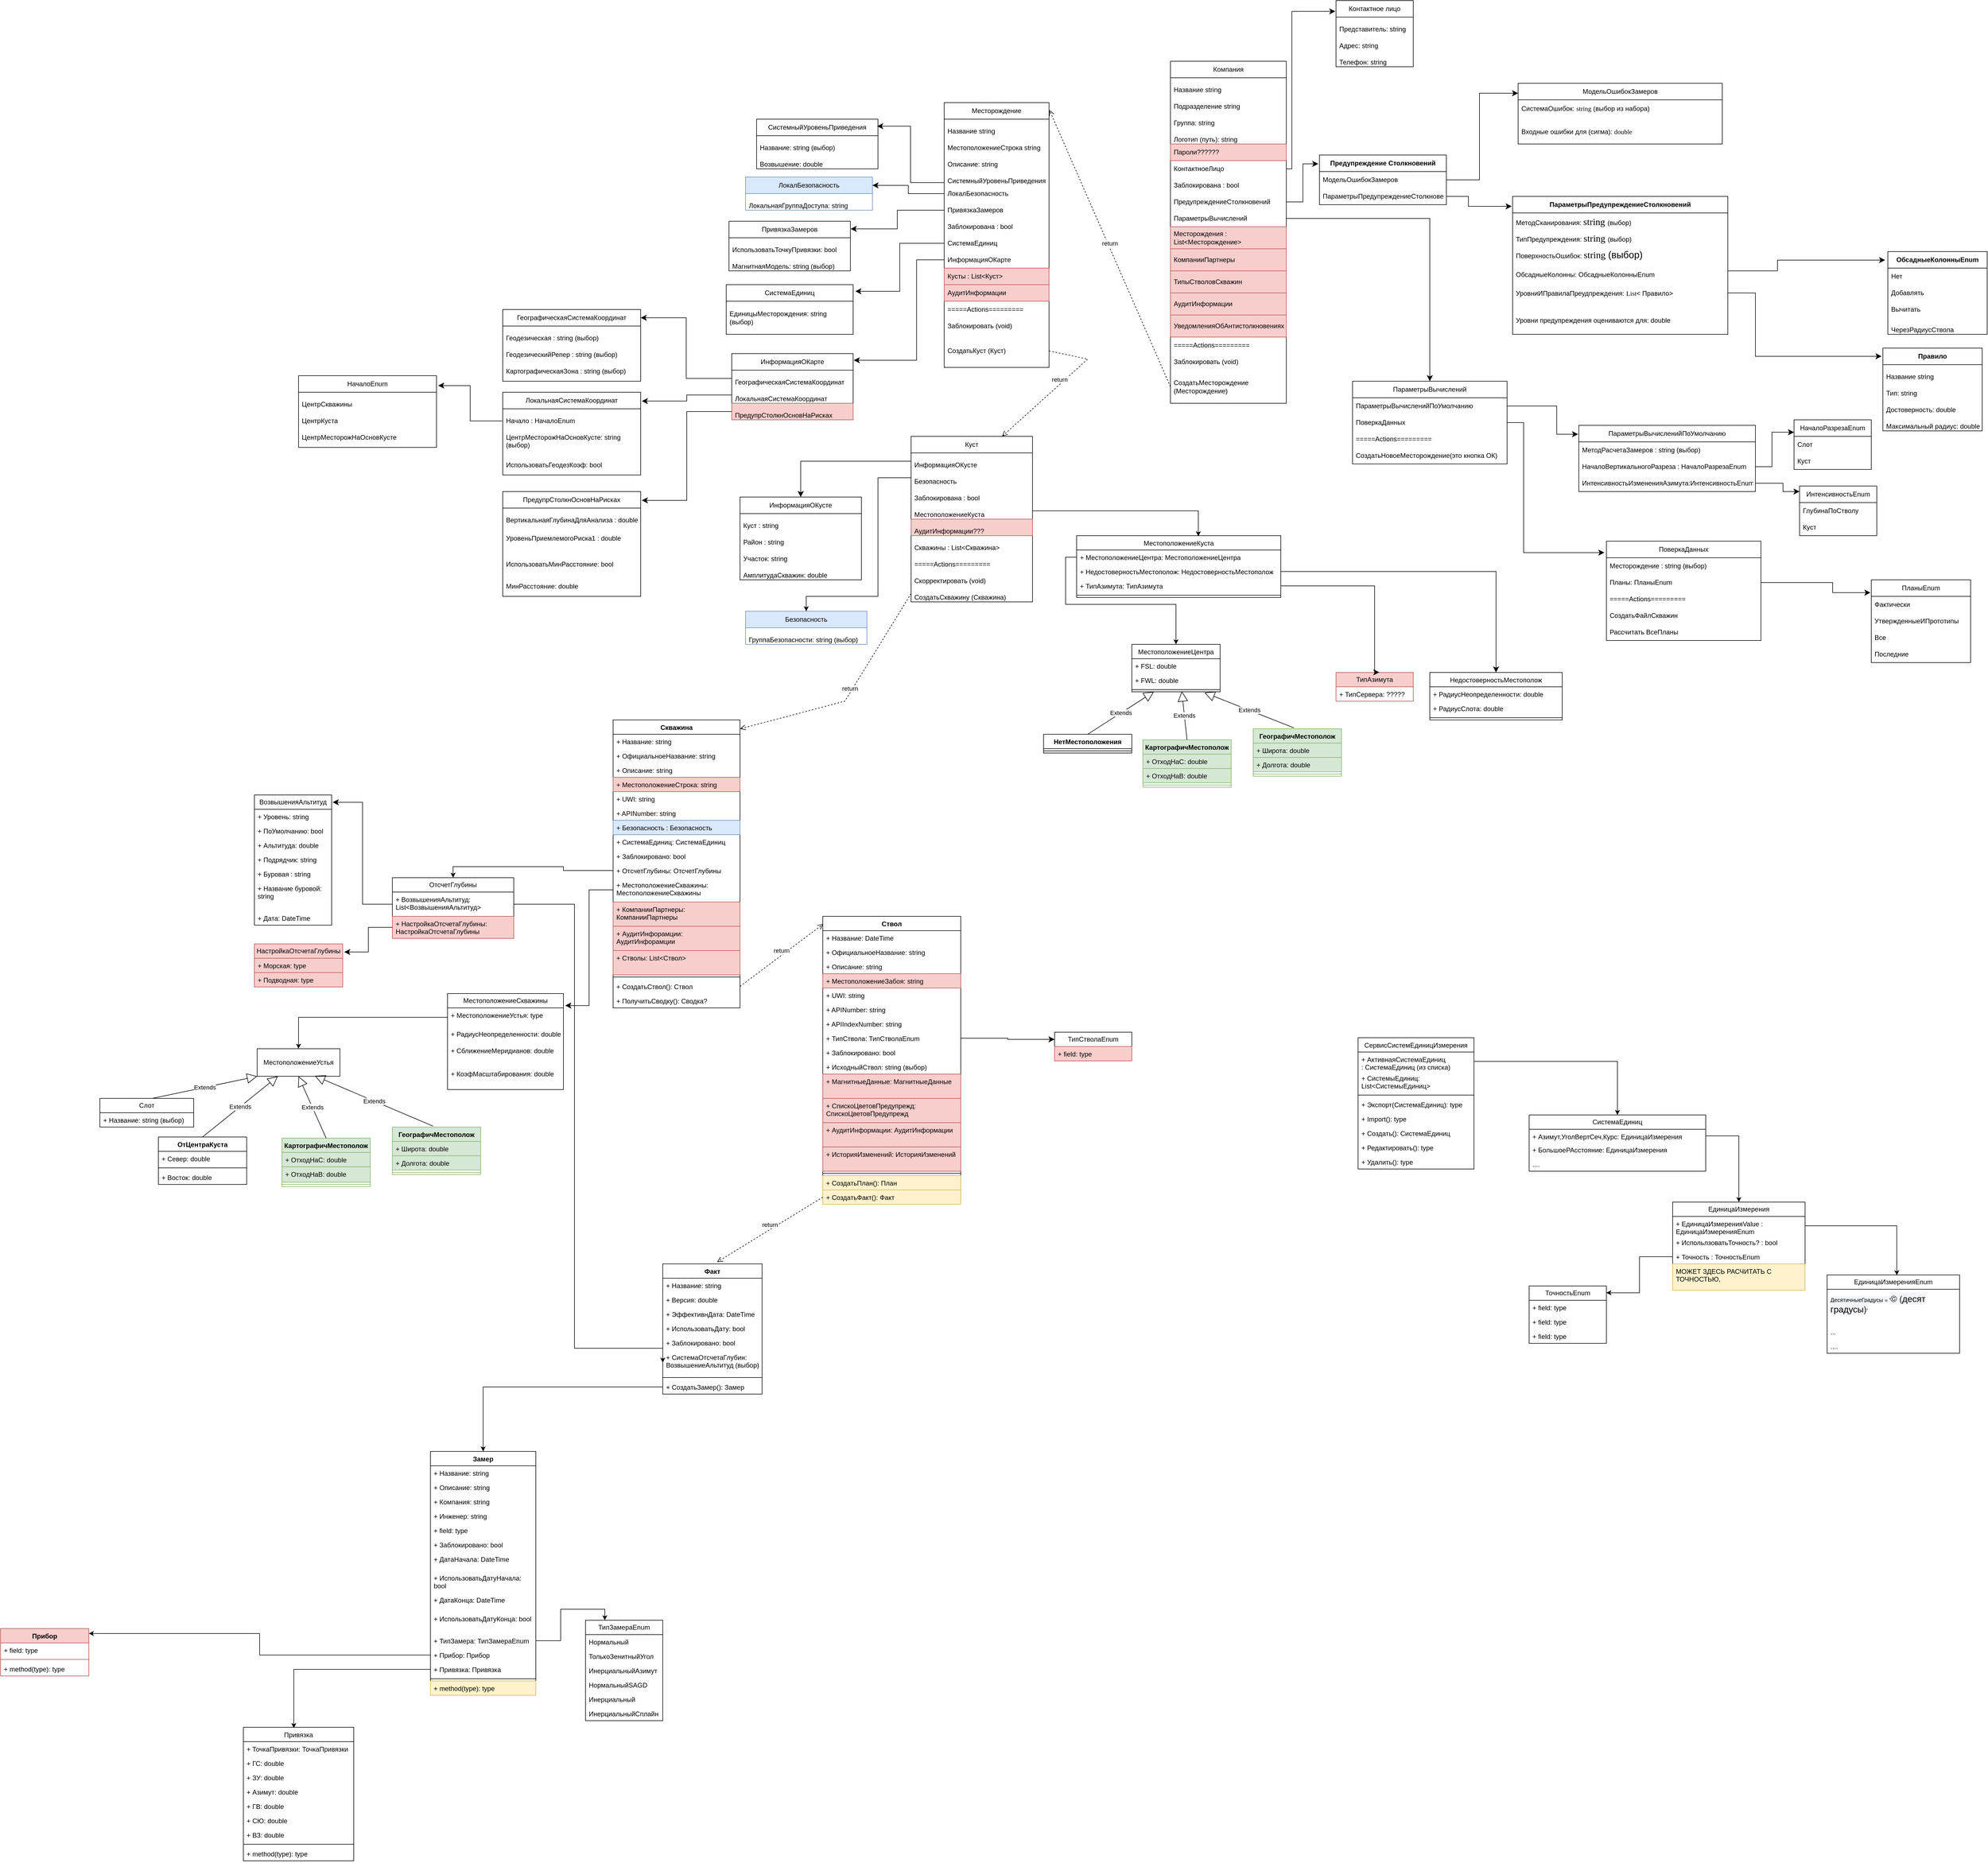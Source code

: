 <mxfile version="24.0.5" type="github">
  <diagram id="prtHgNgQTEPvFCAcTncT" name="Page-1">
    <mxGraphModel dx="4168" dy="878" grid="1" gridSize="10" guides="1" tooltips="1" connect="1" arrows="1" fold="1" page="1" pageScale="1" pageWidth="827" pageHeight="1169" math="0" shadow="0">
      <root>
        <mxCell id="0" />
        <mxCell id="1" parent="0" />
        <mxCell id="yv1jg0gktLCmBM4Epeqx-4" value="Компания" style="swimlane;fontStyle=0;childLayout=stackLayout;horizontal=1;startSize=30;horizontalStack=0;resizeParent=1;resizeParentMax=0;resizeLast=0;collapsible=1;marginBottom=0;whiteSpace=wrap;html=1;" parent="1" vertex="1">
          <mxGeometry x="20" y="240" width="210" height="620" as="geometry">
            <mxRectangle x="150" y="270" width="100" height="30" as="alternateBounds" />
          </mxGeometry>
        </mxCell>
        <mxCell id="yv1jg0gktLCmBM4Epeqx-5" value="&lt;p class=&quot;MsoNormal&quot;&gt;Название string&lt;/p&gt;" style="text;strokeColor=none;fillColor=none;align=left;verticalAlign=middle;spacingLeft=4;spacingRight=4;overflow=hidden;points=[[0,0.5],[1,0.5]];portConstraint=eastwest;rotatable=0;whiteSpace=wrap;html=1;" parent="yv1jg0gktLCmBM4Epeqx-4" vertex="1">
          <mxGeometry y="30" width="210" height="30" as="geometry" />
        </mxCell>
        <mxCell id="yv1jg0gktLCmBM4Epeqx-6" value="&lt;p class=&quot;MsoNormal&quot;&gt;Подразделение string&lt;/p&gt;" style="text;strokeColor=none;fillColor=none;align=left;verticalAlign=middle;spacingLeft=4;spacingRight=4;overflow=hidden;points=[[0,0.5],[1,0.5]];portConstraint=eastwest;rotatable=0;whiteSpace=wrap;html=1;" parent="yv1jg0gktLCmBM4Epeqx-4" vertex="1">
          <mxGeometry y="60" width="210" height="30" as="geometry" />
        </mxCell>
        <mxCell id="yv1jg0gktLCmBM4Epeqx-7" value="&lt;p class=&quot;MsoNormal&quot;&gt;Группа: string&lt;/p&gt;" style="text;strokeColor=none;fillColor=none;align=left;verticalAlign=middle;spacingLeft=4;spacingRight=4;overflow=hidden;points=[[0,0.5],[1,0.5]];portConstraint=eastwest;rotatable=0;whiteSpace=wrap;html=1;" parent="yv1jg0gktLCmBM4Epeqx-4" vertex="1">
          <mxGeometry y="90" width="210" height="30" as="geometry" />
        </mxCell>
        <mxCell id="yv1jg0gktLCmBM4Epeqx-10" value="&lt;p class=&quot;MsoNormal&quot;&gt;Логотип (путь): string&lt;/p&gt;" style="text;strokeColor=none;fillColor=none;align=left;verticalAlign=middle;spacingLeft=4;spacingRight=4;overflow=hidden;points=[[0,0.5],[1,0.5]];portConstraint=eastwest;rotatable=0;whiteSpace=wrap;html=1;" parent="yv1jg0gktLCmBM4Epeqx-4" vertex="1">
          <mxGeometry y="120" width="210" height="30" as="geometry" />
        </mxCell>
        <mxCell id="yv1jg0gktLCmBM4Epeqx-11" value="Пароли??????" style="text;strokeColor=#b85450;fillColor=#f8cecc;align=left;verticalAlign=middle;spacingLeft=4;spacingRight=4;overflow=hidden;points=[[0,0.5],[1,0.5]];portConstraint=eastwest;rotatable=0;whiteSpace=wrap;html=1;" parent="yv1jg0gktLCmBM4Epeqx-4" vertex="1">
          <mxGeometry y="150" width="210" height="30" as="geometry" />
        </mxCell>
        <mxCell id="yv1jg0gktLCmBM4Epeqx-12" value="КонтактноеЛицо" style="text;strokeColor=none;fillColor=none;align=left;verticalAlign=middle;spacingLeft=4;spacingRight=4;overflow=hidden;points=[[0,0.5],[1,0.5]];portConstraint=eastwest;rotatable=0;whiteSpace=wrap;html=1;" parent="yv1jg0gktLCmBM4Epeqx-4" vertex="1">
          <mxGeometry y="180" width="210" height="30" as="geometry" />
        </mxCell>
        <mxCell id="yv1jg0gktLCmBM4Epeqx-14" value="Заблокирована : bool" style="text;strokeColor=none;fillColor=none;align=left;verticalAlign=middle;spacingLeft=4;spacingRight=4;overflow=hidden;points=[[0,0.5],[1,0.5]];portConstraint=eastwest;rotatable=0;whiteSpace=wrap;html=1;" parent="yv1jg0gktLCmBM4Epeqx-4" vertex="1">
          <mxGeometry y="210" width="210" height="30" as="geometry" />
        </mxCell>
        <mxCell id="yv1jg0gktLCmBM4Epeqx-15" value="ПредупреждениеСтолкновений" style="text;strokeColor=none;fillColor=none;align=left;verticalAlign=middle;spacingLeft=4;spacingRight=4;overflow=hidden;points=[[0,0.5],[1,0.5]];portConstraint=eastwest;rotatable=0;whiteSpace=wrap;html=1;" parent="yv1jg0gktLCmBM4Epeqx-4" vertex="1">
          <mxGeometry y="240" width="210" height="30" as="geometry" />
        </mxCell>
        <mxCell id="yv1jg0gktLCmBM4Epeqx-52" value="ПараметрыВычислений" style="text;strokeColor=none;fillColor=none;align=left;verticalAlign=middle;spacingLeft=4;spacingRight=4;overflow=hidden;points=[[0,0.5],[1,0.5]];portConstraint=eastwest;rotatable=0;whiteSpace=wrap;html=1;" parent="yv1jg0gktLCmBM4Epeqx-4" vertex="1">
          <mxGeometry y="270" width="210" height="30" as="geometry" />
        </mxCell>
        <mxCell id="Es_sbu_oqxTV1BIQotpF-30" value="Месторождения : List&amp;lt;Месторождение&amp;gt;" style="text;strokeColor=#b85450;fillColor=#f8cecc;align=left;verticalAlign=middle;spacingLeft=4;spacingRight=4;overflow=hidden;points=[[0,0.5],[1,0.5]];portConstraint=eastwest;rotatable=0;whiteSpace=wrap;html=1;" vertex="1" parent="yv1jg0gktLCmBM4Epeqx-4">
          <mxGeometry y="300" width="210" height="40" as="geometry" />
        </mxCell>
        <mxCell id="Es_sbu_oqxTV1BIQotpF-98" value="КомпанииПартнеры" style="text;strokeColor=#b85450;fillColor=#f8cecc;align=left;verticalAlign=middle;spacingLeft=4;spacingRight=4;overflow=hidden;points=[[0,0.5],[1,0.5]];portConstraint=eastwest;rotatable=0;whiteSpace=wrap;html=1;" vertex="1" parent="yv1jg0gktLCmBM4Epeqx-4">
          <mxGeometry y="340" width="210" height="40" as="geometry" />
        </mxCell>
        <mxCell id="Es_sbu_oqxTV1BIQotpF-114" value="ТипыСтволовСкважин" style="text;strokeColor=#b85450;fillColor=#f8cecc;align=left;verticalAlign=middle;spacingLeft=4;spacingRight=4;overflow=hidden;points=[[0,0.5],[1,0.5]];portConstraint=eastwest;rotatable=0;whiteSpace=wrap;html=1;" vertex="1" parent="yv1jg0gktLCmBM4Epeqx-4">
          <mxGeometry y="380" width="210" height="40" as="geometry" />
        </mxCell>
        <mxCell id="Es_sbu_oqxTV1BIQotpF-115" value="АудитИнформации" style="text;strokeColor=#b85450;fillColor=#f8cecc;align=left;verticalAlign=middle;spacingLeft=4;spacingRight=4;overflow=hidden;points=[[0,0.5],[1,0.5]];portConstraint=eastwest;rotatable=0;whiteSpace=wrap;html=1;" vertex="1" parent="yv1jg0gktLCmBM4Epeqx-4">
          <mxGeometry y="420" width="210" height="40" as="geometry" />
        </mxCell>
        <mxCell id="Es_sbu_oqxTV1BIQotpF-116" value="УведомленияОбАнтистолкновениях" style="text;strokeColor=#b85450;fillColor=#f8cecc;align=left;verticalAlign=middle;spacingLeft=4;spacingRight=4;overflow=hidden;points=[[0,0.5],[1,0.5]];portConstraint=eastwest;rotatable=0;whiteSpace=wrap;html=1;" vertex="1" parent="yv1jg0gktLCmBM4Epeqx-4">
          <mxGeometry y="460" width="210" height="40" as="geometry" />
        </mxCell>
        <mxCell id="yv1jg0gktLCmBM4Epeqx-65" value="=====Actions=========" style="text;strokeColor=none;fillColor=none;align=left;verticalAlign=middle;spacingLeft=4;spacingRight=4;overflow=hidden;points=[[0,0.5],[1,0.5]];portConstraint=eastwest;rotatable=0;whiteSpace=wrap;html=1;" parent="yv1jg0gktLCmBM4Epeqx-4" vertex="1">
          <mxGeometry y="500" width="210" height="30" as="geometry" />
        </mxCell>
        <mxCell id="yv1jg0gktLCmBM4Epeqx-66" value="Заблокировать (void)&amp;nbsp;" style="text;strokeColor=none;fillColor=none;align=left;verticalAlign=middle;spacingLeft=4;spacingRight=4;overflow=hidden;points=[[0,0.5],[1,0.5]];portConstraint=eastwest;rotatable=0;whiteSpace=wrap;html=1;" parent="yv1jg0gktLCmBM4Epeqx-4" vertex="1">
          <mxGeometry y="530" width="210" height="30" as="geometry" />
        </mxCell>
        <mxCell id="yv1jg0gktLCmBM4Epeqx-92" value="СоздатьМесторождение (Месторождение)" style="text;strokeColor=none;fillColor=none;align=left;verticalAlign=middle;spacingLeft=4;spacingRight=4;overflow=hidden;points=[[0,0.5],[1,0.5]];portConstraint=eastwest;rotatable=0;whiteSpace=wrap;html=1;" parent="yv1jg0gktLCmBM4Epeqx-4" vertex="1">
          <mxGeometry y="560" width="210" height="60" as="geometry" />
        </mxCell>
        <mxCell id="yv1jg0gktLCmBM4Epeqx-16" value="Контактное лицо" style="swimlane;fontStyle=0;childLayout=stackLayout;horizontal=1;startSize=30;horizontalStack=0;resizeParent=1;resizeParentMax=0;resizeLast=0;collapsible=1;marginBottom=0;whiteSpace=wrap;html=1;" parent="1" vertex="1">
          <mxGeometry x="320" y="130" width="140" height="120" as="geometry" />
        </mxCell>
        <mxCell id="yv1jg0gktLCmBM4Epeqx-17" value="&lt;p class=&quot;MsoNormal&quot;&gt;Представитель: string&lt;/p&gt;" style="text;strokeColor=none;fillColor=none;align=left;verticalAlign=middle;spacingLeft=4;spacingRight=4;overflow=hidden;points=[[0,0.5],[1,0.5]];portConstraint=eastwest;rotatable=0;whiteSpace=wrap;html=1;" parent="yv1jg0gktLCmBM4Epeqx-16" vertex="1">
          <mxGeometry y="30" width="140" height="30" as="geometry" />
        </mxCell>
        <mxCell id="yv1jg0gktLCmBM4Epeqx-18" value="&lt;p class=&quot;MsoNormal&quot;&gt;Адрес: string&lt;/p&gt;" style="text;strokeColor=none;fillColor=none;align=left;verticalAlign=middle;spacingLeft=4;spacingRight=4;overflow=hidden;points=[[0,0.5],[1,0.5]];portConstraint=eastwest;rotatable=0;whiteSpace=wrap;html=1;" parent="yv1jg0gktLCmBM4Epeqx-16" vertex="1">
          <mxGeometry y="60" width="140" height="30" as="geometry" />
        </mxCell>
        <mxCell id="yv1jg0gktLCmBM4Epeqx-19" value="&lt;p class=&quot;MsoNormal&quot;&gt;Телефон: string&lt;/p&gt;" style="text;strokeColor=none;fillColor=none;align=left;verticalAlign=middle;spacingLeft=4;spacingRight=4;overflow=hidden;points=[[0,0.5],[1,0.5]];portConstraint=eastwest;rotatable=0;whiteSpace=wrap;html=1;" parent="yv1jg0gktLCmBM4Epeqx-16" vertex="1">
          <mxGeometry y="90" width="140" height="30" as="geometry" />
        </mxCell>
        <mxCell id="yv1jg0gktLCmBM4Epeqx-20" value="" style="edgeStyle=segmentEdgeStyle;endArrow=classic;html=1;curved=0;rounded=0;endSize=8;startSize=8;entryX=-0.009;entryY=0.163;entryDx=0;entryDy=0;entryPerimeter=0;exitX=1;exitY=0.5;exitDx=0;exitDy=0;" parent="1" source="yv1jg0gktLCmBM4Epeqx-12" target="yv1jg0gktLCmBM4Epeqx-16" edge="1">
          <mxGeometry width="50" height="50" relative="1" as="geometry">
            <mxPoint x="280" y="440" as="sourcePoint" />
            <mxPoint x="330" y="390" as="targetPoint" />
            <Array as="points">
              <mxPoint x="240" y="435" />
              <mxPoint x="240" y="150" />
            </Array>
          </mxGeometry>
        </mxCell>
        <mxCell id="yv1jg0gktLCmBM4Epeqx-21" value="&lt;p class=&quot;MsoNormal&quot;&gt;&lt;b&gt;Предупреждение Столкновений&lt;/b&gt;&lt;/p&gt;" style="swimlane;fontStyle=0;childLayout=stackLayout;horizontal=1;startSize=30;horizontalStack=0;resizeParent=1;resizeParentMax=0;resizeLast=0;collapsible=1;marginBottom=0;whiteSpace=wrap;html=1;" parent="1" vertex="1">
          <mxGeometry x="290" y="410" width="230" height="90" as="geometry" />
        </mxCell>
        <mxCell id="yv1jg0gktLCmBM4Epeqx-22" value="МодельОшибокЗамеров" style="text;strokeColor=none;fillColor=none;align=left;verticalAlign=middle;spacingLeft=4;spacingRight=4;overflow=hidden;points=[[0,0.5],[1,0.5]];portConstraint=eastwest;rotatable=0;whiteSpace=wrap;html=1;" parent="yv1jg0gktLCmBM4Epeqx-21" vertex="1">
          <mxGeometry y="30" width="230" height="30" as="geometry" />
        </mxCell>
        <mxCell id="yv1jg0gktLCmBM4Epeqx-23" value="ПараметрыПредупреждениеСтолкновений" style="text;strokeColor=none;fillColor=none;align=left;verticalAlign=middle;spacingLeft=4;spacingRight=4;overflow=hidden;points=[[0,0.5],[1,0.5]];portConstraint=eastwest;rotatable=0;whiteSpace=wrap;html=1;" parent="yv1jg0gktLCmBM4Epeqx-21" vertex="1">
          <mxGeometry y="60" width="230" height="30" as="geometry" />
        </mxCell>
        <mxCell id="yv1jg0gktLCmBM4Epeqx-25" value="" style="edgeStyle=segmentEdgeStyle;endArrow=classic;html=1;curved=0;rounded=0;endSize=8;startSize=8;entryX=-0.009;entryY=0.178;entryDx=0;entryDy=0;entryPerimeter=0;exitX=1;exitY=0.5;exitDx=0;exitDy=0;" parent="1" source="yv1jg0gktLCmBM4Epeqx-15" target="yv1jg0gktLCmBM4Epeqx-21" edge="1">
          <mxGeometry width="50" height="50" relative="1" as="geometry">
            <mxPoint x="290" y="570" as="sourcePoint" />
            <mxPoint x="340" y="520" as="targetPoint" />
            <Array as="points">
              <mxPoint x="260" y="495" />
              <mxPoint x="260" y="426" />
            </Array>
          </mxGeometry>
        </mxCell>
        <mxCell id="yv1jg0gktLCmBM4Epeqx-26" value="МодельОшибокЗамеров" style="swimlane;fontStyle=0;childLayout=stackLayout;horizontal=1;startSize=30;horizontalStack=0;resizeParent=1;resizeParentMax=0;resizeLast=0;collapsible=1;marginBottom=0;whiteSpace=wrap;html=1;" parent="1" vertex="1">
          <mxGeometry x="650" y="280" width="370" height="110" as="geometry" />
        </mxCell>
        <mxCell id="yv1jg0gktLCmBM4Epeqx-27" value="&lt;font style=&quot;font-size: 12px;&quot;&gt;СистемаОшибок: &lt;span style=&quot;line-height: 150%; font-family: &amp;quot;Times New Roman&amp;quot;, serif;&quot; lang=&quot;EN-US&quot;&gt;string&lt;/span&gt;&lt;span style=&quot;line-height: 150%;&quot;&gt; (выбор из набора)&lt;/span&gt;&lt;/font&gt;" style="text;strokeColor=none;fillColor=none;align=left;verticalAlign=middle;spacingLeft=4;spacingRight=4;overflow=hidden;points=[[0,0.5],[1,0.5]];portConstraint=eastwest;rotatable=0;whiteSpace=wrap;html=1;" parent="yv1jg0gktLCmBM4Epeqx-26" vertex="1">
          <mxGeometry y="30" width="370" height="30" as="geometry" />
        </mxCell>
        <mxCell id="yv1jg0gktLCmBM4Epeqx-28" value="Входные ошибки для (сигма): &lt;span style=&quot;line-height: 150%; font-family: &amp;quot;Times New Roman&amp;quot;, serif;&quot; lang=&quot;EN-US&quot;&gt;&lt;font style=&quot;font-size: 12px;&quot;&gt;double&lt;/font&gt;&lt;/span&gt;&lt;span style=&quot;font-size:13.0pt;line-height:150%;&lt;br/&gt;font-family:&amp;quot;Times New Roman&amp;quot;,serif;mso-fareast-font-family:Calibri;mso-fareast-theme-font:&lt;br/&gt;minor-latin;mso-bidi-theme-font:minor-bidi;mso-ansi-language:RU;mso-fareast-language:&lt;br/&gt;EN-US;mso-bidi-language:AR-SA&quot; lang=&quot;EN-US&quot;&gt;&lt;/span&gt;" style="text;strokeColor=none;fillColor=none;align=left;verticalAlign=middle;spacingLeft=4;spacingRight=4;overflow=hidden;points=[[0,0.5],[1,0.5]];portConstraint=eastwest;rotatable=0;whiteSpace=wrap;html=1;" parent="yv1jg0gktLCmBM4Epeqx-26" vertex="1">
          <mxGeometry y="60" width="370" height="50" as="geometry" />
        </mxCell>
        <mxCell id="yv1jg0gktLCmBM4Epeqx-30" value="&lt;p class=&quot;MsoNormal&quot;&gt;&lt;b&gt;ПараметрыПредупреждениеСтолкновений&lt;/b&gt;&lt;/p&gt;" style="swimlane;fontStyle=0;childLayout=stackLayout;horizontal=1;startSize=30;horizontalStack=0;resizeParent=1;resizeParentMax=0;resizeLast=0;collapsible=1;marginBottom=0;whiteSpace=wrap;html=1;" parent="1" vertex="1">
          <mxGeometry x="640" y="485" width="390" height="250" as="geometry" />
        </mxCell>
        <mxCell id="yv1jg0gktLCmBM4Epeqx-31" value="МетодСканирования: &lt;span style=&quot;font-size:13.0pt;line-height:150%;font-family:&amp;quot;Times New Roman&amp;quot;,serif;&lt;br/&gt;mso-fareast-font-family:Calibri;mso-fareast-theme-font:minor-latin;mso-bidi-theme-font:&lt;br/&gt;minor-bidi;mso-ansi-language:EN-US;mso-fareast-language:EN-US;mso-bidi-language:&lt;br/&gt;AR-SA&quot; lang=&quot;EN-US&quot;&gt;string&amp;nbsp;&lt;/span&gt;&lt;span style=&quot;font-size:13.0pt;line-height:150%;&lt;br/&gt;font-family:&amp;quot;Times New Roman&amp;quot;,serif;mso-fareast-font-family:Calibri;mso-fareast-theme-font:&lt;br/&gt;minor-latin;mso-bidi-theme-font:minor-bidi;mso-ansi-language:RU;mso-fareast-language:&lt;br/&gt;EN-US;mso-bidi-language:AR-SA&quot; lang=&quot;EN-US&quot;&gt;&lt;/span&gt;(выбор)" style="text;strokeColor=none;fillColor=none;align=left;verticalAlign=middle;spacingLeft=4;spacingRight=4;overflow=hidden;points=[[0,0.5],[1,0.5]];portConstraint=eastwest;rotatable=0;whiteSpace=wrap;html=1;" parent="yv1jg0gktLCmBM4Epeqx-30" vertex="1">
          <mxGeometry y="30" width="390" height="30" as="geometry" />
        </mxCell>
        <mxCell id="yv1jg0gktLCmBM4Epeqx-32" value="ТипПредупреждения: &lt;span style=&quot;font-size:13.0pt;line-height:150%;font-family:&amp;quot;Times New Roman&amp;quot;,serif;&lt;br/&gt;mso-fareast-font-family:Calibri;mso-fareast-theme-font:minor-latin;mso-bidi-theme-font:&lt;br/&gt;minor-bidi;mso-ansi-language:EN-US;mso-fareast-language:EN-US;mso-bidi-language:&lt;br/&gt;AR-SA&quot; lang=&quot;EN-US&quot;&gt;string&amp;nbsp;&lt;/span&gt;&lt;span style=&quot;font-size:13.0pt;line-height:150%;&lt;br/&gt;font-family:&amp;quot;Times New Roman&amp;quot;,serif;mso-fareast-font-family:Calibri;mso-fareast-theme-font:&lt;br/&gt;minor-latin;mso-bidi-theme-font:minor-bidi;mso-ansi-language:RU;mso-fareast-language:&lt;br/&gt;EN-US;mso-bidi-language:AR-SA&quot; lang=&quot;EN-US&quot;&gt;&lt;/span&gt;(выбор)" style="text;strokeColor=none;fillColor=none;align=left;verticalAlign=middle;spacingLeft=4;spacingRight=4;overflow=hidden;points=[[0,0.5],[1,0.5]];portConstraint=eastwest;rotatable=0;whiteSpace=wrap;html=1;" parent="yv1jg0gktLCmBM4Epeqx-30" vertex="1">
          <mxGeometry y="60" width="390" height="30" as="geometry" />
        </mxCell>
        <mxCell id="yv1jg0gktLCmBM4Epeqx-33" value="ПоверхностьОшибок: &lt;span style=&quot;font-size:13.0pt;line-height:150%;font-family:&amp;quot;Times New Roman&amp;quot;,serif;&lt;br/&gt;mso-fareast-font-family:Calibri;mso-fareast-theme-font:minor-latin;mso-bidi-theme-font:&lt;br/&gt;minor-bidi;mso-ansi-language:EN-US;mso-fareast-language:EN-US;mso-bidi-language:&lt;br/&gt;AR-SA&quot; lang=&quot;EN-US&quot;&gt;string&lt;/span&gt;&lt;span style=&quot;font-size:13.0pt;line-height:150%;font-family:&lt;br/&gt;&amp;quot;Times New Roman&amp;quot;,serif;mso-fareast-font-family:Calibri;mso-fareast-theme-font:&lt;br/&gt;minor-latin;mso-bidi-theme-font:minor-bidi;mso-ansi-language:RU;mso-fareast-language:&lt;br/&gt;EN-US;mso-bidi-language:AR-SA&quot;&gt; (выбор)&amp;nbsp;&lt;/span&gt;" style="text;strokeColor=none;fillColor=none;align=left;verticalAlign=middle;spacingLeft=4;spacingRight=4;overflow=hidden;points=[[0,0.5],[1,0.5]];portConstraint=eastwest;rotatable=0;whiteSpace=wrap;html=1;" parent="yv1jg0gktLCmBM4Epeqx-30" vertex="1">
          <mxGeometry y="90" width="390" height="30" as="geometry" />
        </mxCell>
        <mxCell id="yv1jg0gktLCmBM4Epeqx-34" value="&lt;p class=&quot;MsoNormal&quot;&gt;ОбсадныеКолонны: ОбсадныеКолонныEnum&lt;/p&gt;" style="text;strokeColor=none;fillColor=none;align=left;verticalAlign=middle;spacingLeft=4;spacingRight=4;overflow=hidden;points=[[0,0.5],[1,0.5]];portConstraint=eastwest;rotatable=0;whiteSpace=wrap;html=1;" parent="yv1jg0gktLCmBM4Epeqx-30" vertex="1">
          <mxGeometry y="120" width="390" height="30" as="geometry" />
        </mxCell>
        <mxCell id="yv1jg0gktLCmBM4Epeqx-36" value="&lt;p class=&quot;MsoNormal&quot;&gt;УровниИПравилаПреудпреждения: &lt;span style=&quot;line-height: 150%; font-family: &amp;quot;Times New Roman&amp;quot;, serif;&quot; lang=&quot;EN-US&quot;&gt;List&lt;/span&gt;&lt;span style=&quot;line-height: 150%;&quot;&gt;&amp;lt; Правило&amp;gt;&lt;/span&gt;&lt;br&gt;&lt;/p&gt;" style="text;strokeColor=none;fillColor=none;align=left;verticalAlign=middle;spacingLeft=4;spacingRight=4;overflow=hidden;points=[[0,0.5],[1,0.5]];portConstraint=eastwest;rotatable=0;whiteSpace=wrap;html=1;" parent="yv1jg0gktLCmBM4Epeqx-30" vertex="1">
          <mxGeometry y="150" width="390" height="50" as="geometry" />
        </mxCell>
        <mxCell id="yv1jg0gktLCmBM4Epeqx-49" value="&lt;p class=&quot;MsoNormal&quot;&gt;Уровни предупреждения оцениваются для: double&lt;/p&gt;" style="text;strokeColor=none;fillColor=none;align=left;verticalAlign=middle;spacingLeft=4;spacingRight=4;overflow=hidden;points=[[0,0.5],[1,0.5]];portConstraint=eastwest;rotatable=0;whiteSpace=wrap;html=1;" parent="yv1jg0gktLCmBM4Epeqx-30" vertex="1">
          <mxGeometry y="200" width="390" height="50" as="geometry" />
        </mxCell>
        <mxCell id="yv1jg0gktLCmBM4Epeqx-35" value="" style="edgeStyle=segmentEdgeStyle;endArrow=classic;html=1;curved=0;rounded=0;endSize=8;startSize=8;exitX=1;exitY=0.5;exitDx=0;exitDy=0;entryX=0;entryY=0.164;entryDx=0;entryDy=0;entryPerimeter=0;" parent="1" source="yv1jg0gktLCmBM4Epeqx-22" target="yv1jg0gktLCmBM4Epeqx-26" edge="1">
          <mxGeometry width="50" height="50" relative="1" as="geometry">
            <mxPoint x="530" y="454.91" as="sourcePoint" />
            <mxPoint x="550" y="310" as="targetPoint" />
            <Array as="points">
              <mxPoint x="580" y="455" />
              <mxPoint x="580" y="298" />
            </Array>
          </mxGeometry>
        </mxCell>
        <mxCell id="yv1jg0gktLCmBM4Epeqx-37" value="" style="edgeStyle=segmentEdgeStyle;endArrow=classic;html=1;curved=0;rounded=0;endSize=8;startSize=8;exitX=1;exitY=0.5;exitDx=0;exitDy=0;entryX=-0.004;entryY=0.072;entryDx=0;entryDy=0;entryPerimeter=0;" parent="1" source="yv1jg0gktLCmBM4Epeqx-23" target="yv1jg0gktLCmBM4Epeqx-30" edge="1">
          <mxGeometry width="50" height="50" relative="1" as="geometry">
            <mxPoint x="530" y="750" as="sourcePoint" />
            <mxPoint x="590" y="720" as="targetPoint" />
            <Array as="points">
              <mxPoint x="560" y="485" />
              <mxPoint x="560" y="503" />
            </Array>
          </mxGeometry>
        </mxCell>
        <mxCell id="yv1jg0gktLCmBM4Epeqx-38" value="&lt;b&gt;ОбсадныеКолонныEnum&lt;/b&gt;" style="swimlane;fontStyle=0;childLayout=stackLayout;horizontal=1;startSize=30;horizontalStack=0;resizeParent=1;resizeParentMax=0;resizeLast=0;collapsible=1;marginBottom=0;whiteSpace=wrap;html=1;" parent="1" vertex="1">
          <mxGeometry x="1320" y="585" width="180" height="150" as="geometry" />
        </mxCell>
        <mxCell id="yv1jg0gktLCmBM4Epeqx-39" value="Нет" style="text;strokeColor=none;fillColor=none;align=left;verticalAlign=middle;spacingLeft=4;spacingRight=4;overflow=hidden;points=[[0,0.5],[1,0.5]];portConstraint=eastwest;rotatable=0;whiteSpace=wrap;html=1;" parent="yv1jg0gktLCmBM4Epeqx-38" vertex="1">
          <mxGeometry y="30" width="180" height="30" as="geometry" />
        </mxCell>
        <mxCell id="yv1jg0gktLCmBM4Epeqx-40" value="Добавлять" style="text;strokeColor=none;fillColor=none;align=left;verticalAlign=middle;spacingLeft=4;spacingRight=4;overflow=hidden;points=[[0,0.5],[1,0.5]];portConstraint=eastwest;rotatable=0;whiteSpace=wrap;html=1;" parent="yv1jg0gktLCmBM4Epeqx-38" vertex="1">
          <mxGeometry y="60" width="180" height="30" as="geometry" />
        </mxCell>
        <mxCell id="yv1jg0gktLCmBM4Epeqx-41" value="Вычитать" style="text;strokeColor=none;fillColor=none;align=left;verticalAlign=middle;spacingLeft=4;spacingRight=4;overflow=hidden;points=[[0,0.5],[1,0.5]];portConstraint=eastwest;rotatable=0;whiteSpace=wrap;html=1;" parent="yv1jg0gktLCmBM4Epeqx-38" vertex="1">
          <mxGeometry y="90" width="180" height="30" as="geometry" />
        </mxCell>
        <mxCell id="yv1jg0gktLCmBM4Epeqx-42" value="&lt;p class=&quot;MsoNormal&quot;&gt;ЧерезРадиусСтвола&lt;/p&gt;" style="text;strokeColor=none;fillColor=none;align=left;verticalAlign=middle;spacingLeft=4;spacingRight=4;overflow=hidden;points=[[0,0.5],[1,0.5]];portConstraint=eastwest;rotatable=0;whiteSpace=wrap;html=1;" parent="yv1jg0gktLCmBM4Epeqx-38" vertex="1">
          <mxGeometry y="120" width="180" height="30" as="geometry" />
        </mxCell>
        <mxCell id="yv1jg0gktLCmBM4Epeqx-44" value="&lt;p class=&quot;MsoNormal&quot;&gt;&lt;b&gt;Правило&lt;/b&gt;&lt;/p&gt;" style="swimlane;fontStyle=0;childLayout=stackLayout;horizontal=1;startSize=30;horizontalStack=0;resizeParent=1;resizeParentMax=0;resizeLast=0;collapsible=1;marginBottom=0;whiteSpace=wrap;html=1;" parent="1" vertex="1">
          <mxGeometry x="1311" y="760" width="180" height="150" as="geometry" />
        </mxCell>
        <mxCell id="yv1jg0gktLCmBM4Epeqx-45" value="&lt;p class=&quot;MsoNormal&quot;&gt;Название string&lt;/p&gt;" style="text;strokeColor=none;fillColor=none;align=left;verticalAlign=middle;spacingLeft=4;spacingRight=4;overflow=hidden;points=[[0,0.5],[1,0.5]];portConstraint=eastwest;rotatable=0;whiteSpace=wrap;html=1;" parent="yv1jg0gktLCmBM4Epeqx-44" vertex="1">
          <mxGeometry y="30" width="180" height="30" as="geometry" />
        </mxCell>
        <mxCell id="yv1jg0gktLCmBM4Epeqx-46" value="&lt;p class=&quot;MsoNormal&quot;&gt;Тип: string&lt;/p&gt;" style="text;strokeColor=none;fillColor=none;align=left;verticalAlign=middle;spacingLeft=4;spacingRight=4;overflow=hidden;points=[[0,0.5],[1,0.5]];portConstraint=eastwest;rotatable=0;whiteSpace=wrap;html=1;" parent="yv1jg0gktLCmBM4Epeqx-44" vertex="1">
          <mxGeometry y="60" width="180" height="30" as="geometry" />
        </mxCell>
        <mxCell id="yv1jg0gktLCmBM4Epeqx-47" value="&lt;p class=&quot;MsoNormal&quot;&gt;Достоверность: double&lt;/p&gt;" style="text;strokeColor=none;fillColor=none;align=left;verticalAlign=middle;spacingLeft=4;spacingRight=4;overflow=hidden;points=[[0,0.5],[1,0.5]];portConstraint=eastwest;rotatable=0;whiteSpace=wrap;html=1;" parent="yv1jg0gktLCmBM4Epeqx-44" vertex="1">
          <mxGeometry y="90" width="180" height="30" as="geometry" />
        </mxCell>
        <mxCell id="yv1jg0gktLCmBM4Epeqx-48" value="&lt;p class=&quot;MsoNormal&quot;&gt;Максимальный радиус: double&lt;/p&gt;" style="text;strokeColor=none;fillColor=none;align=left;verticalAlign=middle;spacingLeft=4;spacingRight=4;overflow=hidden;points=[[0,0.5],[1,0.5]];portConstraint=eastwest;rotatable=0;whiteSpace=wrap;html=1;" parent="yv1jg0gktLCmBM4Epeqx-44" vertex="1">
          <mxGeometry y="120" width="180" height="30" as="geometry" />
        </mxCell>
        <mxCell id="yv1jg0gktLCmBM4Epeqx-50" value="" style="edgeStyle=segmentEdgeStyle;endArrow=classic;html=1;curved=0;rounded=0;endSize=8;startSize=8;entryX=-0.013;entryY=0.099;entryDx=0;entryDy=0;entryPerimeter=0;exitX=1;exitY=0.5;exitDx=0;exitDy=0;" parent="1" source="yv1jg0gktLCmBM4Epeqx-36" target="yv1jg0gktLCmBM4Epeqx-44" edge="1">
          <mxGeometry width="50" height="50" relative="1" as="geometry">
            <mxPoint x="1050" y="1030" as="sourcePoint" />
            <mxPoint x="1100" y="980" as="targetPoint" />
            <Array as="points">
              <mxPoint x="1080" y="660" />
              <mxPoint x="1080" y="775" />
            </Array>
          </mxGeometry>
        </mxCell>
        <mxCell id="yv1jg0gktLCmBM4Epeqx-51" value="" style="edgeStyle=segmentEdgeStyle;endArrow=classic;html=1;curved=0;rounded=0;endSize=8;startSize=8;exitX=1;exitY=0.5;exitDx=0;exitDy=0;entryX=-0.027;entryY=0.103;entryDx=0;entryDy=0;entryPerimeter=0;" parent="1" source="yv1jg0gktLCmBM4Epeqx-34" target="yv1jg0gktLCmBM4Epeqx-38" edge="1">
          <mxGeometry width="50" height="50" relative="1" as="geometry">
            <mxPoint x="1050" y="630" as="sourcePoint" />
            <mxPoint x="1100" y="580" as="targetPoint" />
            <Array as="points">
              <mxPoint x="1120" y="620" />
              <mxPoint x="1120" y="601" />
            </Array>
          </mxGeometry>
        </mxCell>
        <mxCell id="yv1jg0gktLCmBM4Epeqx-53" value="&lt;p class=&quot;MsoNormal&quot;&gt;ПараметрыВычисленийПоУмолчанию&lt;br&gt;&lt;/p&gt;" style="swimlane;fontStyle=0;childLayout=stackLayout;horizontal=1;startSize=30;horizontalStack=0;resizeParent=1;resizeParentMax=0;resizeLast=0;collapsible=1;marginBottom=0;whiteSpace=wrap;html=1;" parent="1" vertex="1">
          <mxGeometry x="760" y="900" width="320" height="120" as="geometry" />
        </mxCell>
        <mxCell id="yv1jg0gktLCmBM4Epeqx-54" value="МетодРасчетаЗамеров : string (выбор)" style="text;strokeColor=none;fillColor=none;align=left;verticalAlign=middle;spacingLeft=4;spacingRight=4;overflow=hidden;points=[[0,0.5],[1,0.5]];portConstraint=eastwest;rotatable=0;whiteSpace=wrap;html=1;" parent="yv1jg0gktLCmBM4Epeqx-53" vertex="1">
          <mxGeometry y="30" width="320" height="30" as="geometry" />
        </mxCell>
        <mxCell id="yv1jg0gktLCmBM4Epeqx-55" value="НачалоВертикальногоРазреза : НачалоРазрезаEnum" style="text;strokeColor=none;fillColor=none;align=left;verticalAlign=middle;spacingLeft=4;spacingRight=4;overflow=hidden;points=[[0,0.5],[1,0.5]];portConstraint=eastwest;rotatable=0;whiteSpace=wrap;html=1;" parent="yv1jg0gktLCmBM4Epeqx-53" vertex="1">
          <mxGeometry y="60" width="320" height="30" as="geometry" />
        </mxCell>
        <mxCell id="yv1jg0gktLCmBM4Epeqx-56" value="ИнтенсивностьИзмененияАзимута:ИнтенсивностьEnum" style="text;strokeColor=none;fillColor=none;align=left;verticalAlign=middle;spacingLeft=4;spacingRight=4;overflow=hidden;points=[[0,0.5],[1,0.5]];portConstraint=eastwest;rotatable=0;whiteSpace=wrap;html=1;" parent="yv1jg0gktLCmBM4Epeqx-53" vertex="1">
          <mxGeometry y="90" width="320" height="30" as="geometry" />
        </mxCell>
        <mxCell id="yv1jg0gktLCmBM4Epeqx-57" value="&lt;p class=&quot;MsoNormal&quot;&gt;ПараметрыВычислений&lt;br&gt;&lt;/p&gt;" style="swimlane;fontStyle=0;childLayout=stackLayout;horizontal=1;startSize=30;horizontalStack=0;resizeParent=1;resizeParentMax=0;resizeLast=0;collapsible=1;marginBottom=0;whiteSpace=wrap;html=1;" parent="1" vertex="1">
          <mxGeometry x="350" y="820" width="280" height="150" as="geometry" />
        </mxCell>
        <mxCell id="yv1jg0gktLCmBM4Epeqx-58" value="ПараметрыВычисленийПоУмолчанию" style="text;strokeColor=none;fillColor=none;align=left;verticalAlign=middle;spacingLeft=4;spacingRight=4;overflow=hidden;points=[[0,0.5],[1,0.5]];portConstraint=eastwest;rotatable=0;whiteSpace=wrap;html=1;" parent="yv1jg0gktLCmBM4Epeqx-57" vertex="1">
          <mxGeometry y="30" width="280" height="30" as="geometry" />
        </mxCell>
        <mxCell id="yv1jg0gktLCmBM4Epeqx-59" value="ПоверкаДанных" style="text;strokeColor=none;fillColor=none;align=left;verticalAlign=middle;spacingLeft=4;spacingRight=4;overflow=hidden;points=[[0,0.5],[1,0.5]];portConstraint=eastwest;rotatable=0;whiteSpace=wrap;html=1;" parent="yv1jg0gktLCmBM4Epeqx-57" vertex="1">
          <mxGeometry y="60" width="280" height="30" as="geometry" />
        </mxCell>
        <mxCell id="yv1jg0gktLCmBM4Epeqx-75" value="=====Actions=========" style="text;strokeColor=none;fillColor=none;align=left;verticalAlign=middle;spacingLeft=4;spacingRight=4;overflow=hidden;points=[[0,0.5],[1,0.5]];portConstraint=eastwest;rotatable=0;whiteSpace=wrap;html=1;" parent="yv1jg0gktLCmBM4Epeqx-57" vertex="1">
          <mxGeometry y="90" width="280" height="30" as="geometry" />
        </mxCell>
        <mxCell id="yv1jg0gktLCmBM4Epeqx-76" value="СоздатьНовоеМесторождение(это кнопка ОК)" style="text;strokeColor=none;fillColor=none;align=left;verticalAlign=middle;spacingLeft=4;spacingRight=4;overflow=hidden;points=[[0,0.5],[1,0.5]];portConstraint=eastwest;rotatable=0;whiteSpace=wrap;html=1;" parent="yv1jg0gktLCmBM4Epeqx-57" vertex="1">
          <mxGeometry y="120" width="280" height="30" as="geometry" />
        </mxCell>
        <mxCell id="yv1jg0gktLCmBM4Epeqx-64" value="" style="edgeStyle=segmentEdgeStyle;endArrow=classic;html=1;curved=0;rounded=0;endSize=8;startSize=8;exitX=1;exitY=0.5;exitDx=0;exitDy=0;entryX=-0.004;entryY=0.134;entryDx=0;entryDy=0;entryPerimeter=0;" parent="1" source="yv1jg0gktLCmBM4Epeqx-58" target="yv1jg0gktLCmBM4Epeqx-53" edge="1">
          <mxGeometry width="50" height="50" relative="1" as="geometry">
            <mxPoint x="570" y="870" as="sourcePoint" />
            <mxPoint x="620" y="820" as="targetPoint" />
            <Array as="points">
              <mxPoint x="720" y="865" />
              <mxPoint x="720" y="916" />
            </Array>
          </mxGeometry>
        </mxCell>
        <mxCell id="yv1jg0gktLCmBM4Epeqx-67" value="" style="edgeStyle=segmentEdgeStyle;endArrow=classic;html=1;curved=0;rounded=0;endSize=8;startSize=8;exitX=1;exitY=0.5;exitDx=0;exitDy=0;" parent="1" source="yv1jg0gktLCmBM4Epeqx-52" target="yv1jg0gktLCmBM4Epeqx-57" edge="1">
          <mxGeometry width="50" height="50" relative="1" as="geometry">
            <mxPoint x="280" y="630" as="sourcePoint" />
            <mxPoint x="330" y="580" as="targetPoint" />
          </mxGeometry>
        </mxCell>
        <mxCell id="yv1jg0gktLCmBM4Epeqx-68" value="&lt;p class=&quot;MsoNormal&quot;&gt;ПоверкаДанных&lt;br&gt;&lt;/p&gt;" style="swimlane;fontStyle=0;childLayout=stackLayout;horizontal=1;startSize=30;horizontalStack=0;resizeParent=1;resizeParentMax=0;resizeLast=0;collapsible=1;marginBottom=0;whiteSpace=wrap;html=1;" parent="1" vertex="1">
          <mxGeometry x="810" y="1110" width="280" height="180" as="geometry" />
        </mxCell>
        <mxCell id="yv1jg0gktLCmBM4Epeqx-69" value="Месторождение : string (выбор)" style="text;strokeColor=none;fillColor=none;align=left;verticalAlign=middle;spacingLeft=4;spacingRight=4;overflow=hidden;points=[[0,0.5],[1,0.5]];portConstraint=eastwest;rotatable=0;whiteSpace=wrap;html=1;" parent="yv1jg0gktLCmBM4Epeqx-68" vertex="1">
          <mxGeometry y="30" width="280" height="30" as="geometry" />
        </mxCell>
        <mxCell id="yv1jg0gktLCmBM4Epeqx-70" value="Планы: ПланыEnum" style="text;strokeColor=none;fillColor=none;align=left;verticalAlign=middle;spacingLeft=4;spacingRight=4;overflow=hidden;points=[[0,0.5],[1,0.5]];portConstraint=eastwest;rotatable=0;whiteSpace=wrap;html=1;" parent="yv1jg0gktLCmBM4Epeqx-68" vertex="1">
          <mxGeometry y="60" width="280" height="30" as="geometry" />
        </mxCell>
        <mxCell id="yv1jg0gktLCmBM4Epeqx-71" value="=====Actions=========" style="text;strokeColor=none;fillColor=none;align=left;verticalAlign=middle;spacingLeft=4;spacingRight=4;overflow=hidden;points=[[0,0.5],[1,0.5]];portConstraint=eastwest;rotatable=0;whiteSpace=wrap;html=1;" parent="yv1jg0gktLCmBM4Epeqx-68" vertex="1">
          <mxGeometry y="90" width="280" height="30" as="geometry" />
        </mxCell>
        <mxCell id="yv1jg0gktLCmBM4Epeqx-72" value="СоздатьФайлСкважин" style="text;strokeColor=none;fillColor=none;align=left;verticalAlign=middle;spacingLeft=4;spacingRight=4;overflow=hidden;points=[[0,0.5],[1,0.5]];portConstraint=eastwest;rotatable=0;whiteSpace=wrap;html=1;" parent="yv1jg0gktLCmBM4Epeqx-68" vertex="1">
          <mxGeometry y="120" width="280" height="30" as="geometry" />
        </mxCell>
        <mxCell id="yv1jg0gktLCmBM4Epeqx-73" value="Рассчитать ВсеПланы" style="text;strokeColor=none;fillColor=none;align=left;verticalAlign=middle;spacingLeft=4;spacingRight=4;overflow=hidden;points=[[0,0.5],[1,0.5]];portConstraint=eastwest;rotatable=0;whiteSpace=wrap;html=1;" parent="yv1jg0gktLCmBM4Epeqx-68" vertex="1">
          <mxGeometry y="150" width="280" height="30" as="geometry" />
        </mxCell>
        <mxCell id="yv1jg0gktLCmBM4Epeqx-74" value="" style="edgeStyle=segmentEdgeStyle;endArrow=classic;html=1;curved=0;rounded=0;endSize=8;startSize=8;exitX=1;exitY=0.5;exitDx=0;exitDy=0;entryX=-0.013;entryY=0.115;entryDx=0;entryDy=0;entryPerimeter=0;" parent="1" source="yv1jg0gktLCmBM4Epeqx-59" target="yv1jg0gktLCmBM4Epeqx-68" edge="1">
          <mxGeometry width="50" height="50" relative="1" as="geometry">
            <mxPoint x="640" y="1170" as="sourcePoint" />
            <mxPoint x="690" y="1120" as="targetPoint" />
            <Array as="points">
              <mxPoint x="660" y="895" />
              <mxPoint x="660" y="1131" />
            </Array>
          </mxGeometry>
        </mxCell>
        <mxCell id="yv1jg0gktLCmBM4Epeqx-77" value="НачалоРазрезаEnum" style="swimlane;fontStyle=0;childLayout=stackLayout;horizontal=1;startSize=30;horizontalStack=0;resizeParent=1;resizeParentMax=0;resizeLast=0;collapsible=1;marginBottom=0;whiteSpace=wrap;html=1;" parent="1" vertex="1">
          <mxGeometry x="1150" y="890" width="140" height="90" as="geometry" />
        </mxCell>
        <mxCell id="yv1jg0gktLCmBM4Epeqx-78" value="Слот" style="text;strokeColor=none;fillColor=none;align=left;verticalAlign=middle;spacingLeft=4;spacingRight=4;overflow=hidden;points=[[0,0.5],[1,0.5]];portConstraint=eastwest;rotatable=0;whiteSpace=wrap;html=1;" parent="yv1jg0gktLCmBM4Epeqx-77" vertex="1">
          <mxGeometry y="30" width="140" height="30" as="geometry" />
        </mxCell>
        <mxCell id="yv1jg0gktLCmBM4Epeqx-79" value="Куст" style="text;strokeColor=none;fillColor=none;align=left;verticalAlign=middle;spacingLeft=4;spacingRight=4;overflow=hidden;points=[[0,0.5],[1,0.5]];portConstraint=eastwest;rotatable=0;whiteSpace=wrap;html=1;" parent="yv1jg0gktLCmBM4Epeqx-77" vertex="1">
          <mxGeometry y="60" width="140" height="30" as="geometry" />
        </mxCell>
        <mxCell id="yv1jg0gktLCmBM4Epeqx-81" value="ПланыEnum" style="swimlane;fontStyle=0;childLayout=stackLayout;horizontal=1;startSize=30;horizontalStack=0;resizeParent=1;resizeParentMax=0;resizeLast=0;collapsible=1;marginBottom=0;whiteSpace=wrap;html=1;" parent="1" vertex="1">
          <mxGeometry x="1290" y="1180" width="180" height="150" as="geometry" />
        </mxCell>
        <mxCell id="yv1jg0gktLCmBM4Epeqx-82" value="Фактически" style="text;strokeColor=none;fillColor=none;align=left;verticalAlign=middle;spacingLeft=4;spacingRight=4;overflow=hidden;points=[[0,0.5],[1,0.5]];portConstraint=eastwest;rotatable=0;whiteSpace=wrap;html=1;" parent="yv1jg0gktLCmBM4Epeqx-81" vertex="1">
          <mxGeometry y="30" width="180" height="30" as="geometry" />
        </mxCell>
        <mxCell id="yv1jg0gktLCmBM4Epeqx-83" value="УтвержденныеИПрототипы" style="text;strokeColor=none;fillColor=none;align=left;verticalAlign=middle;spacingLeft=4;spacingRight=4;overflow=hidden;points=[[0,0.5],[1,0.5]];portConstraint=eastwest;rotatable=0;whiteSpace=wrap;html=1;" parent="yv1jg0gktLCmBM4Epeqx-81" vertex="1">
          <mxGeometry y="60" width="180" height="30" as="geometry" />
        </mxCell>
        <mxCell id="yv1jg0gktLCmBM4Epeqx-84" value="Все" style="text;strokeColor=none;fillColor=none;align=left;verticalAlign=middle;spacingLeft=4;spacingRight=4;overflow=hidden;points=[[0,0.5],[1,0.5]];portConstraint=eastwest;rotatable=0;whiteSpace=wrap;html=1;" parent="yv1jg0gktLCmBM4Epeqx-81" vertex="1">
          <mxGeometry y="90" width="180" height="30" as="geometry" />
        </mxCell>
        <mxCell id="yv1jg0gktLCmBM4Epeqx-85" value="Последние" style="text;strokeColor=none;fillColor=none;align=left;verticalAlign=middle;spacingLeft=4;spacingRight=4;overflow=hidden;points=[[0,0.5],[1,0.5]];portConstraint=eastwest;rotatable=0;whiteSpace=wrap;html=1;" parent="yv1jg0gktLCmBM4Epeqx-81" vertex="1">
          <mxGeometry y="120" width="180" height="30" as="geometry" />
        </mxCell>
        <mxCell id="yv1jg0gktLCmBM4Epeqx-86" value="ИнтенсивностьEnum" style="swimlane;fontStyle=0;childLayout=stackLayout;horizontal=1;startSize=30;horizontalStack=0;resizeParent=1;resizeParentMax=0;resizeLast=0;collapsible=1;marginBottom=0;whiteSpace=wrap;html=1;" parent="1" vertex="1">
          <mxGeometry x="1160" y="1010" width="140" height="90" as="geometry" />
        </mxCell>
        <mxCell id="yv1jg0gktLCmBM4Epeqx-87" value="ГлубинаПоСтволу" style="text;strokeColor=none;fillColor=none;align=left;verticalAlign=middle;spacingLeft=4;spacingRight=4;overflow=hidden;points=[[0,0.5],[1,0.5]];portConstraint=eastwest;rotatable=0;whiteSpace=wrap;html=1;" parent="yv1jg0gktLCmBM4Epeqx-86" vertex="1">
          <mxGeometry y="30" width="140" height="30" as="geometry" />
        </mxCell>
        <mxCell id="yv1jg0gktLCmBM4Epeqx-88" value="Куст" style="text;strokeColor=none;fillColor=none;align=left;verticalAlign=middle;spacingLeft=4;spacingRight=4;overflow=hidden;points=[[0,0.5],[1,0.5]];portConstraint=eastwest;rotatable=0;whiteSpace=wrap;html=1;" parent="yv1jg0gktLCmBM4Epeqx-86" vertex="1">
          <mxGeometry y="60" width="140" height="30" as="geometry" />
        </mxCell>
        <mxCell id="yv1jg0gktLCmBM4Epeqx-89" value="" style="edgeStyle=segmentEdgeStyle;endArrow=classic;html=1;curved=0;rounded=0;endSize=8;startSize=8;exitX=1;exitY=0.5;exitDx=0;exitDy=0;entryX=0;entryY=0.25;entryDx=0;entryDy=0;" parent="1" source="yv1jg0gktLCmBM4Epeqx-55" target="yv1jg0gktLCmBM4Epeqx-77" edge="1">
          <mxGeometry width="50" height="50" relative="1" as="geometry">
            <mxPoint x="1110" y="880" as="sourcePoint" />
            <mxPoint x="1160" y="830" as="targetPoint" />
            <Array as="points">
              <mxPoint x="1110" y="975" />
              <mxPoint x="1110" y="912" />
            </Array>
          </mxGeometry>
        </mxCell>
        <mxCell id="yv1jg0gktLCmBM4Epeqx-90" value="" style="edgeStyle=segmentEdgeStyle;endArrow=classic;html=1;curved=0;rounded=0;endSize=8;startSize=8;entryX=0;entryY=0.111;entryDx=0;entryDy=0;exitX=1;exitY=0.5;exitDx=0;exitDy=0;entryPerimeter=0;" parent="1" source="yv1jg0gktLCmBM4Epeqx-56" target="yv1jg0gktLCmBM4Epeqx-86" edge="1">
          <mxGeometry width="50" height="50" relative="1" as="geometry">
            <mxPoint x="1090" y="1050" as="sourcePoint" />
            <mxPoint x="1140" y="1020" as="targetPoint" />
            <Array as="points">
              <mxPoint x="1130" y="1005" />
              <mxPoint x="1130" y="1020" />
            </Array>
          </mxGeometry>
        </mxCell>
        <mxCell id="yv1jg0gktLCmBM4Epeqx-91" value="" style="edgeStyle=segmentEdgeStyle;endArrow=classic;html=1;curved=0;rounded=0;endSize=8;startSize=8;exitX=1;exitY=0.5;exitDx=0;exitDy=0;entryX=-0.008;entryY=0.155;entryDx=0;entryDy=0;entryPerimeter=0;" parent="1" source="yv1jg0gktLCmBM4Epeqx-70" target="yv1jg0gktLCmBM4Epeqx-81" edge="1">
          <mxGeometry width="50" height="50" relative="1" as="geometry">
            <mxPoint x="1060" y="1260" as="sourcePoint" />
            <mxPoint x="1150" y="1290" as="targetPoint" />
            <Array as="points">
              <mxPoint x="1220" y="1185" />
              <mxPoint x="1220" y="1203" />
            </Array>
          </mxGeometry>
        </mxCell>
        <mxCell id="yv1jg0gktLCmBM4Epeqx-93" value="Месторождение" style="swimlane;fontStyle=0;childLayout=stackLayout;horizontal=1;startSize=30;horizontalStack=0;resizeParent=1;resizeParentMax=0;resizeLast=0;collapsible=1;marginBottom=0;whiteSpace=wrap;html=1;" parent="1" vertex="1">
          <mxGeometry x="-390" y="315" width="190" height="480" as="geometry">
            <mxRectangle x="150" y="270" width="100" height="30" as="alternateBounds" />
          </mxGeometry>
        </mxCell>
        <mxCell id="yv1jg0gktLCmBM4Epeqx-94" value="&lt;p class=&quot;MsoNormal&quot;&gt;Название string&lt;/p&gt;" style="text;strokeColor=none;fillColor=none;align=left;verticalAlign=middle;spacingLeft=4;spacingRight=4;overflow=hidden;points=[[0,0.5],[1,0.5]];portConstraint=eastwest;rotatable=0;whiteSpace=wrap;html=1;" parent="yv1jg0gktLCmBM4Epeqx-93" vertex="1">
          <mxGeometry y="30" width="190" height="30" as="geometry" />
        </mxCell>
        <mxCell id="yv1jg0gktLCmBM4Epeqx-95" value="&lt;p class=&quot;MsoNormal&quot;&gt;МестоположениеСтрока string&lt;/p&gt;" style="text;strokeColor=none;fillColor=none;align=left;verticalAlign=middle;spacingLeft=4;spacingRight=4;overflow=hidden;points=[[0,0.5],[1,0.5]];portConstraint=eastwest;rotatable=0;whiteSpace=wrap;html=1;" parent="yv1jg0gktLCmBM4Epeqx-93" vertex="1">
          <mxGeometry y="60" width="190" height="30" as="geometry" />
        </mxCell>
        <mxCell id="yv1jg0gktLCmBM4Epeqx-96" value="&lt;p class=&quot;MsoNormal&quot;&gt;Описание: string&lt;/p&gt;" style="text;strokeColor=none;fillColor=none;align=left;verticalAlign=middle;spacingLeft=4;spacingRight=4;overflow=hidden;points=[[0,0.5],[1,0.5]];portConstraint=eastwest;rotatable=0;whiteSpace=wrap;html=1;" parent="yv1jg0gktLCmBM4Epeqx-93" vertex="1">
          <mxGeometry y="90" width="190" height="30" as="geometry" />
        </mxCell>
        <mxCell id="yv1jg0gktLCmBM4Epeqx-97" value="&lt;p class=&quot;MsoNormal&quot;&gt;СистемныйУровеньПриведения&lt;/p&gt;" style="text;strokeColor=none;fillColor=none;align=left;verticalAlign=middle;spacingLeft=4;spacingRight=4;overflow=hidden;points=[[0,0.5],[1,0.5]];portConstraint=eastwest;rotatable=0;whiteSpace=wrap;html=1;" parent="yv1jg0gktLCmBM4Epeqx-93" vertex="1">
          <mxGeometry y="120" width="190" height="30" as="geometry" />
        </mxCell>
        <mxCell id="yv1jg0gktLCmBM4Epeqx-98" value="ЛокалБезопасность" style="text;strokeColor=none;fillColor=none;align=left;verticalAlign=middle;spacingLeft=4;spacingRight=4;overflow=hidden;points=[[0,0.5],[1,0.5]];portConstraint=eastwest;rotatable=0;whiteSpace=wrap;html=1;" parent="yv1jg0gktLCmBM4Epeqx-93" vertex="1">
          <mxGeometry y="150" width="190" height="30" as="geometry" />
        </mxCell>
        <mxCell id="yv1jg0gktLCmBM4Epeqx-99" value="ПривязкаЗамеров" style="text;strokeColor=none;fillColor=none;align=left;verticalAlign=middle;spacingLeft=4;spacingRight=4;overflow=hidden;points=[[0,0.5],[1,0.5]];portConstraint=eastwest;rotatable=0;whiteSpace=wrap;html=1;" parent="yv1jg0gktLCmBM4Epeqx-93" vertex="1">
          <mxGeometry y="180" width="190" height="30" as="geometry" />
        </mxCell>
        <mxCell id="yv1jg0gktLCmBM4Epeqx-100" value="Заблокирована : bool" style="text;strokeColor=none;fillColor=none;align=left;verticalAlign=middle;spacingLeft=4;spacingRight=4;overflow=hidden;points=[[0,0.5],[1,0.5]];portConstraint=eastwest;rotatable=0;whiteSpace=wrap;html=1;" parent="yv1jg0gktLCmBM4Epeqx-93" vertex="1">
          <mxGeometry y="210" width="190" height="30" as="geometry" />
        </mxCell>
        <mxCell id="yv1jg0gktLCmBM4Epeqx-101" value="СистемаЕдиниц" style="text;strokeColor=none;fillColor=none;align=left;verticalAlign=middle;spacingLeft=4;spacingRight=4;overflow=hidden;points=[[0,0.5],[1,0.5]];portConstraint=eastwest;rotatable=0;whiteSpace=wrap;html=1;" parent="yv1jg0gktLCmBM4Epeqx-93" vertex="1">
          <mxGeometry y="240" width="190" height="30" as="geometry" />
        </mxCell>
        <mxCell id="yv1jg0gktLCmBM4Epeqx-102" value="ИнформацияОКарте" style="text;strokeColor=none;fillColor=none;align=left;verticalAlign=middle;spacingLeft=4;spacingRight=4;overflow=hidden;points=[[0,0.5],[1,0.5]];portConstraint=eastwest;rotatable=0;whiteSpace=wrap;html=1;" parent="yv1jg0gktLCmBM4Epeqx-93" vertex="1">
          <mxGeometry y="270" width="190" height="30" as="geometry" />
        </mxCell>
        <mxCell id="Es_sbu_oqxTV1BIQotpF-97" value="Кусты : List&amp;lt;Куст&amp;gt;" style="text;strokeColor=#b85450;fillColor=#f8cecc;align=left;verticalAlign=middle;spacingLeft=4;spacingRight=4;overflow=hidden;points=[[0,0.5],[1,0.5]];portConstraint=eastwest;rotatable=0;whiteSpace=wrap;html=1;" vertex="1" parent="yv1jg0gktLCmBM4Epeqx-93">
          <mxGeometry y="300" width="190" height="30" as="geometry" />
        </mxCell>
        <mxCell id="Es_sbu_oqxTV1BIQotpF-117" value="АудитИнформации" style="text;strokeColor=#b85450;fillColor=#f8cecc;align=left;verticalAlign=middle;spacingLeft=4;spacingRight=4;overflow=hidden;points=[[0,0.5],[1,0.5]];portConstraint=eastwest;rotatable=0;whiteSpace=wrap;html=1;" vertex="1" parent="yv1jg0gktLCmBM4Epeqx-93">
          <mxGeometry y="330" width="190" height="30" as="geometry" />
        </mxCell>
        <mxCell id="yv1jg0gktLCmBM4Epeqx-103" value="=====Actions=========" style="text;strokeColor=none;fillColor=none;align=left;verticalAlign=middle;spacingLeft=4;spacingRight=4;overflow=hidden;points=[[0,0.5],[1,0.5]];portConstraint=eastwest;rotatable=0;whiteSpace=wrap;html=1;" parent="yv1jg0gktLCmBM4Epeqx-93" vertex="1">
          <mxGeometry y="360" width="190" height="30" as="geometry" />
        </mxCell>
        <mxCell id="yv1jg0gktLCmBM4Epeqx-104" value="Заблокировать (void)&amp;nbsp;" style="text;strokeColor=none;fillColor=none;align=left;verticalAlign=middle;spacingLeft=4;spacingRight=4;overflow=hidden;points=[[0,0.5],[1,0.5]];portConstraint=eastwest;rotatable=0;whiteSpace=wrap;html=1;" parent="yv1jg0gktLCmBM4Epeqx-93" vertex="1">
          <mxGeometry y="390" width="190" height="30" as="geometry" />
        </mxCell>
        <mxCell id="yv1jg0gktLCmBM4Epeqx-105" value="СоздатьКуст (Куст)" style="text;strokeColor=none;fillColor=none;align=left;verticalAlign=middle;spacingLeft=4;spacingRight=4;overflow=hidden;points=[[0,0.5],[1,0.5]];portConstraint=eastwest;rotatable=0;whiteSpace=wrap;html=1;" parent="yv1jg0gktLCmBM4Epeqx-93" vertex="1">
          <mxGeometry y="420" width="190" height="60" as="geometry" />
        </mxCell>
        <mxCell id="yv1jg0gktLCmBM4Epeqx-109" value="СистемныйУровеньПриведения" style="swimlane;fontStyle=0;childLayout=stackLayout;horizontal=1;startSize=30;horizontalStack=0;resizeParent=1;resizeParentMax=0;resizeLast=0;collapsible=1;marginBottom=0;whiteSpace=wrap;html=1;" parent="1" vertex="1">
          <mxGeometry x="-730" y="345" width="220" height="90" as="geometry" />
        </mxCell>
        <mxCell id="yv1jg0gktLCmBM4Epeqx-110" value="&lt;p class=&quot;MsoNormal&quot;&gt;Название: string (выбор)&lt;/p&gt;" style="text;strokeColor=none;fillColor=none;align=left;verticalAlign=middle;spacingLeft=4;spacingRight=4;overflow=hidden;points=[[0,0.5],[1,0.5]];portConstraint=eastwest;rotatable=0;whiteSpace=wrap;html=1;" parent="yv1jg0gktLCmBM4Epeqx-109" vertex="1">
          <mxGeometry y="30" width="220" height="30" as="geometry" />
        </mxCell>
        <mxCell id="yv1jg0gktLCmBM4Epeqx-111" value="&lt;p class=&quot;MsoNormal&quot;&gt;Возвышение: double&lt;/p&gt;" style="text;strokeColor=none;fillColor=none;align=left;verticalAlign=middle;spacingLeft=4;spacingRight=4;overflow=hidden;points=[[0,0.5],[1,0.5]];portConstraint=eastwest;rotatable=0;whiteSpace=wrap;html=1;" parent="yv1jg0gktLCmBM4Epeqx-109" vertex="1">
          <mxGeometry y="60" width="220" height="30" as="geometry" />
        </mxCell>
        <mxCell id="yv1jg0gktLCmBM4Epeqx-113" value="" style="edgeStyle=elbowEdgeStyle;elbow=horizontal;endArrow=classic;html=1;curved=0;rounded=0;endSize=8;startSize=8;exitX=0;exitY=0.833;exitDx=0;exitDy=0;entryX=0.993;entryY=0.142;entryDx=0;entryDy=0;entryPerimeter=0;exitPerimeter=0;" parent="1" source="yv1jg0gktLCmBM4Epeqx-97" target="yv1jg0gktLCmBM4Epeqx-109" edge="1">
          <mxGeometry width="50" height="50" relative="1" as="geometry">
            <mxPoint x="-490" y="430" as="sourcePoint" />
            <mxPoint x="-440" y="380" as="targetPoint" />
          </mxGeometry>
        </mxCell>
        <mxCell id="yv1jg0gktLCmBM4Epeqx-114" value="&lt;span style=&quot;text-align: left;&quot;&gt;ЛокалБезопасность&lt;/span&gt;" style="swimlane;fontStyle=0;childLayout=stackLayout;horizontal=1;startSize=30;horizontalStack=0;resizeParent=1;resizeParentMax=0;resizeLast=0;collapsible=1;marginBottom=0;whiteSpace=wrap;html=1;fillColor=#dae8fc;strokeColor=#6c8ebf;" parent="1" vertex="1">
          <mxGeometry x="-750" y="450" width="230" height="60" as="geometry" />
        </mxCell>
        <mxCell id="yv1jg0gktLCmBM4Epeqx-115" value="&lt;p class=&quot;MsoNormal&quot;&gt;ЛокальнаяГруппаДоступа: string (выбор)&lt;/p&gt;" style="text;strokeColor=none;fillColor=none;align=left;verticalAlign=middle;spacingLeft=4;spacingRight=4;overflow=hidden;points=[[0,0.5],[1,0.5]];portConstraint=eastwest;rotatable=0;whiteSpace=wrap;html=1;" parent="yv1jg0gktLCmBM4Epeqx-114" vertex="1">
          <mxGeometry y="30" width="230" height="30" as="geometry" />
        </mxCell>
        <mxCell id="yv1jg0gktLCmBM4Epeqx-117" value="" style="edgeStyle=elbowEdgeStyle;elbow=horizontal;endArrow=classic;html=1;curved=0;rounded=0;endSize=8;startSize=8;entryX=1;entryY=0.25;entryDx=0;entryDy=0;exitX=0;exitY=0.5;exitDx=0;exitDy=0;" parent="1" source="yv1jg0gktLCmBM4Epeqx-98" target="yv1jg0gktLCmBM4Epeqx-114" edge="1">
          <mxGeometry width="50" height="50" relative="1" as="geometry">
            <mxPoint x="-460" y="540" as="sourcePoint" />
            <mxPoint x="-410" y="490" as="targetPoint" />
          </mxGeometry>
        </mxCell>
        <mxCell id="yv1jg0gktLCmBM4Epeqx-118" value="ПривязкаЗамеров" style="swimlane;fontStyle=0;childLayout=stackLayout;horizontal=1;startSize=30;horizontalStack=0;resizeParent=1;resizeParentMax=0;resizeLast=0;collapsible=1;marginBottom=0;whiteSpace=wrap;html=1;" parent="1" vertex="1">
          <mxGeometry x="-780" y="530" width="220" height="90" as="geometry" />
        </mxCell>
        <mxCell id="yv1jg0gktLCmBM4Epeqx-119" value="&lt;p class=&quot;MsoNormal&quot;&gt;ИспользоватьТочкуПривязки: bool&lt;/p&gt;" style="text;strokeColor=none;fillColor=none;align=left;verticalAlign=middle;spacingLeft=4;spacingRight=4;overflow=hidden;points=[[0,0.5],[1,0.5]];portConstraint=eastwest;rotatable=0;whiteSpace=wrap;html=1;" parent="yv1jg0gktLCmBM4Epeqx-118" vertex="1">
          <mxGeometry y="30" width="220" height="30" as="geometry" />
        </mxCell>
        <mxCell id="yv1jg0gktLCmBM4Epeqx-120" value="&lt;p class=&quot;MsoNormal&quot;&gt;МагнитнаяМодель: string (выбор)&lt;/p&gt;" style="text;strokeColor=none;fillColor=none;align=left;verticalAlign=middle;spacingLeft=4;spacingRight=4;overflow=hidden;points=[[0,0.5],[1,0.5]];portConstraint=eastwest;rotatable=0;whiteSpace=wrap;html=1;" parent="yv1jg0gktLCmBM4Epeqx-118" vertex="1">
          <mxGeometry y="60" width="220" height="30" as="geometry" />
        </mxCell>
        <mxCell id="yv1jg0gktLCmBM4Epeqx-121" value="" style="edgeStyle=elbowEdgeStyle;elbow=horizontal;endArrow=classic;html=1;curved=0;rounded=0;endSize=8;startSize=8;entryX=1.002;entryY=0.154;entryDx=0;entryDy=0;entryPerimeter=0;exitX=0;exitY=0.5;exitDx=0;exitDy=0;" parent="1" source="yv1jg0gktLCmBM4Epeqx-99" target="yv1jg0gktLCmBM4Epeqx-118" edge="1">
          <mxGeometry width="50" height="50" relative="1" as="geometry">
            <mxPoint x="-490" y="590" as="sourcePoint" />
            <mxPoint x="-440" y="540" as="targetPoint" />
          </mxGeometry>
        </mxCell>
        <mxCell id="yv1jg0gktLCmBM4Epeqx-122" value="СистемаЕдиниц" style="swimlane;fontStyle=0;childLayout=stackLayout;horizontal=1;startSize=30;horizontalStack=0;resizeParent=1;resizeParentMax=0;resizeLast=0;collapsible=1;marginBottom=0;whiteSpace=wrap;html=1;" parent="1" vertex="1">
          <mxGeometry x="-785" y="645" width="230" height="90" as="geometry" />
        </mxCell>
        <mxCell id="yv1jg0gktLCmBM4Epeqx-123" value="&lt;p class=&quot;MsoNormal&quot;&gt;ЕдиницыМесторождения: string (выбор)&lt;/p&gt;" style="text;strokeColor=none;fillColor=none;align=left;verticalAlign=middle;spacingLeft=4;spacingRight=4;overflow=hidden;points=[[0,0.5],[1,0.5]];portConstraint=eastwest;rotatable=0;whiteSpace=wrap;html=1;" parent="yv1jg0gktLCmBM4Epeqx-122" vertex="1">
          <mxGeometry y="30" width="230" height="60" as="geometry" />
        </mxCell>
        <mxCell id="Es_sbu_oqxTV1BIQotpF-1" value="" style="edgeStyle=elbowEdgeStyle;elbow=horizontal;endArrow=classic;html=1;curved=0;rounded=0;endSize=8;startSize=8;entryX=1.017;entryY=0.133;entryDx=0;entryDy=0;entryPerimeter=0;exitX=0;exitY=0.5;exitDx=0;exitDy=0;" edge="1" parent="1" source="yv1jg0gktLCmBM4Epeqx-101" target="yv1jg0gktLCmBM4Epeqx-122">
          <mxGeometry width="50" height="50" relative="1" as="geometry">
            <mxPoint x="-480" y="690" as="sourcePoint" />
            <mxPoint x="-430" y="640" as="targetPoint" />
          </mxGeometry>
        </mxCell>
        <mxCell id="Es_sbu_oqxTV1BIQotpF-2" value="&lt;span style=&quot;text-align: left;&quot;&gt;ИнформацияОКарте&lt;/span&gt;" style="swimlane;fontStyle=0;childLayout=stackLayout;horizontal=1;startSize=30;horizontalStack=0;resizeParent=1;resizeParentMax=0;resizeLast=0;collapsible=1;marginBottom=0;whiteSpace=wrap;html=1;" vertex="1" parent="1">
          <mxGeometry x="-775" y="770" width="220" height="120" as="geometry" />
        </mxCell>
        <mxCell id="Es_sbu_oqxTV1BIQotpF-3" value="&lt;p class=&quot;MsoNormal&quot;&gt;ГеографическаяСистемаКоординат&lt;/p&gt;" style="text;strokeColor=none;fillColor=none;align=left;verticalAlign=middle;spacingLeft=4;spacingRight=4;overflow=hidden;points=[[0,0.5],[1,0.5]];portConstraint=eastwest;rotatable=0;whiteSpace=wrap;html=1;" vertex="1" parent="Es_sbu_oqxTV1BIQotpF-2">
          <mxGeometry y="30" width="220" height="30" as="geometry" />
        </mxCell>
        <mxCell id="Es_sbu_oqxTV1BIQotpF-4" value="&lt;p class=&quot;MsoNormal&quot;&gt;ЛокальнаяСистемаКоординат&lt;/p&gt;" style="text;strokeColor=none;fillColor=none;align=left;verticalAlign=middle;spacingLeft=4;spacingRight=4;overflow=hidden;points=[[0,0.5],[1,0.5]];portConstraint=eastwest;rotatable=0;whiteSpace=wrap;html=1;" vertex="1" parent="Es_sbu_oqxTV1BIQotpF-2">
          <mxGeometry y="60" width="220" height="30" as="geometry" />
        </mxCell>
        <mxCell id="Es_sbu_oqxTV1BIQotpF-8" value="&lt;p class=&quot;MsoNormal&quot;&gt;ПредупрСтолкнОсновНаРисках&lt;/p&gt;" style="text;strokeColor=#b85450;fillColor=#f8cecc;align=left;verticalAlign=middle;spacingLeft=4;spacingRight=4;overflow=hidden;points=[[0,0.5],[1,0.5]];portConstraint=eastwest;rotatable=0;whiteSpace=wrap;html=1;" vertex="1" parent="Es_sbu_oqxTV1BIQotpF-2">
          <mxGeometry y="90" width="220" height="30" as="geometry" />
        </mxCell>
        <mxCell id="Es_sbu_oqxTV1BIQotpF-5" value="&lt;span style=&quot;text-align: left;&quot;&gt;ГеографическаяСистемаКоординат&lt;/span&gt;" style="swimlane;fontStyle=0;childLayout=stackLayout;horizontal=1;startSize=30;horizontalStack=0;resizeParent=1;resizeParentMax=0;resizeLast=0;collapsible=1;marginBottom=0;whiteSpace=wrap;html=1;" vertex="1" parent="1">
          <mxGeometry x="-1190" y="690" width="250" height="130" as="geometry" />
        </mxCell>
        <mxCell id="Es_sbu_oqxTV1BIQotpF-6" value="&lt;p class=&quot;MsoNormal&quot;&gt;Геодезическая : string (выбор)&lt;/p&gt;" style="text;strokeColor=none;fillColor=none;align=left;verticalAlign=middle;spacingLeft=4;spacingRight=4;overflow=hidden;points=[[0,0.5],[1,0.5]];portConstraint=eastwest;rotatable=0;whiteSpace=wrap;html=1;" vertex="1" parent="Es_sbu_oqxTV1BIQotpF-5">
          <mxGeometry y="30" width="250" height="30" as="geometry" />
        </mxCell>
        <mxCell id="Es_sbu_oqxTV1BIQotpF-7" value="&lt;p class=&quot;MsoNormal&quot;&gt;ГеодезическийРепер : string (выбор)&lt;br&gt;&lt;/p&gt;" style="text;strokeColor=none;fillColor=none;align=left;verticalAlign=middle;spacingLeft=4;spacingRight=4;overflow=hidden;points=[[0,0.5],[1,0.5]];portConstraint=eastwest;rotatable=0;whiteSpace=wrap;html=1;" vertex="1" parent="Es_sbu_oqxTV1BIQotpF-5">
          <mxGeometry y="60" width="250" height="30" as="geometry" />
        </mxCell>
        <mxCell id="Es_sbu_oqxTV1BIQotpF-9" value="&lt;p class=&quot;MsoNormal&quot;&gt;КартографическаяЗона :&amp;nbsp;&lt;span style=&quot;background-color: initial;&quot;&gt;string (выбор)&lt;/span&gt;&lt;/p&gt;" style="text;strokeColor=none;fillColor=none;align=left;verticalAlign=middle;spacingLeft=4;spacingRight=4;overflow=hidden;points=[[0,0.5],[1,0.5]];portConstraint=eastwest;rotatable=0;whiteSpace=wrap;html=1;" vertex="1" parent="Es_sbu_oqxTV1BIQotpF-5">
          <mxGeometry y="90" width="250" height="40" as="geometry" />
        </mxCell>
        <mxCell id="Es_sbu_oqxTV1BIQotpF-10" value="" style="edgeStyle=elbowEdgeStyle;elbow=horizontal;endArrow=classic;html=1;curved=0;rounded=0;endSize=8;startSize=8;exitX=0;exitY=0.5;exitDx=0;exitDy=0;entryX=1;entryY=0.115;entryDx=0;entryDy=0;entryPerimeter=0;" edge="1" parent="1" source="Es_sbu_oqxTV1BIQotpF-3" target="Es_sbu_oqxTV1BIQotpF-5">
          <mxGeometry width="50" height="50" relative="1" as="geometry">
            <mxPoint x="-820" y="780" as="sourcePoint" />
            <mxPoint x="-770" y="730" as="targetPoint" />
          </mxGeometry>
        </mxCell>
        <mxCell id="Es_sbu_oqxTV1BIQotpF-11" value="&lt;span style=&quot;text-align: left;&quot;&gt;ЛокальнаяСистемаКоординат&lt;/span&gt;" style="swimlane;fontStyle=0;childLayout=stackLayout;horizontal=1;startSize=30;horizontalStack=0;resizeParent=1;resizeParentMax=0;resizeLast=0;collapsible=1;marginBottom=0;whiteSpace=wrap;html=1;" vertex="1" parent="1">
          <mxGeometry x="-1190" y="840" width="250" height="150" as="geometry" />
        </mxCell>
        <mxCell id="Es_sbu_oqxTV1BIQotpF-12" value="&lt;p class=&quot;MsoNormal&quot;&gt;Начало : НачалоEnum&lt;/p&gt;" style="text;strokeColor=none;fillColor=none;align=left;verticalAlign=middle;spacingLeft=4;spacingRight=4;overflow=hidden;points=[[0,0.5],[1,0.5]];portConstraint=eastwest;rotatable=0;whiteSpace=wrap;html=1;" vertex="1" parent="Es_sbu_oqxTV1BIQotpF-11">
          <mxGeometry y="30" width="250" height="30" as="geometry" />
        </mxCell>
        <mxCell id="Es_sbu_oqxTV1BIQotpF-13" value="&lt;p class=&quot;MsoNormal&quot;&gt;&lt;span style=&quot;background-color: initial;&quot;&gt;ЦентрМесторожНаОсновКусте&lt;/span&gt;: string (выбор)&amp;nbsp;&lt;br&gt;&lt;/p&gt;" style="text;strokeColor=none;fillColor=none;align=left;verticalAlign=middle;spacingLeft=4;spacingRight=4;overflow=hidden;points=[[0,0.5],[1,0.5]];portConstraint=eastwest;rotatable=0;whiteSpace=wrap;html=1;" vertex="1" parent="Es_sbu_oqxTV1BIQotpF-11">
          <mxGeometry y="60" width="250" height="50" as="geometry" />
        </mxCell>
        <mxCell id="Es_sbu_oqxTV1BIQotpF-14" value="&lt;p class=&quot;MsoNormal&quot;&gt;ИспользоватьГеодезКоэф:&amp;nbsp;&lt;span style=&quot;background-color: initial;&quot;&gt;bool&lt;/span&gt;&lt;/p&gt;" style="text;strokeColor=none;fillColor=none;align=left;verticalAlign=middle;spacingLeft=4;spacingRight=4;overflow=hidden;points=[[0,0.5],[1,0.5]];portConstraint=eastwest;rotatable=0;whiteSpace=wrap;html=1;" vertex="1" parent="Es_sbu_oqxTV1BIQotpF-11">
          <mxGeometry y="110" width="250" height="40" as="geometry" />
        </mxCell>
        <mxCell id="Es_sbu_oqxTV1BIQotpF-15" value="&lt;span style=&quot;text-align: left;&quot;&gt;НачалоEnum&lt;/span&gt;" style="swimlane;fontStyle=0;childLayout=stackLayout;horizontal=1;startSize=30;horizontalStack=0;resizeParent=1;resizeParentMax=0;resizeLast=0;collapsible=1;marginBottom=0;whiteSpace=wrap;html=1;" vertex="1" parent="1">
          <mxGeometry x="-1560" y="810" width="250" height="130" as="geometry" />
        </mxCell>
        <mxCell id="Es_sbu_oqxTV1BIQotpF-16" value="&lt;p class=&quot;MsoNormal&quot;&gt;ЦентрСкважины&lt;/p&gt;" style="text;strokeColor=none;fillColor=none;align=left;verticalAlign=middle;spacingLeft=4;spacingRight=4;overflow=hidden;points=[[0,0.5],[1,0.5]];portConstraint=eastwest;rotatable=0;whiteSpace=wrap;html=1;" vertex="1" parent="Es_sbu_oqxTV1BIQotpF-15">
          <mxGeometry y="30" width="250" height="30" as="geometry" />
        </mxCell>
        <mxCell id="Es_sbu_oqxTV1BIQotpF-17" value="&lt;p class=&quot;MsoNormal&quot;&gt;ЦентрКуста&lt;br&gt;&lt;/p&gt;" style="text;strokeColor=none;fillColor=none;align=left;verticalAlign=middle;spacingLeft=4;spacingRight=4;overflow=hidden;points=[[0,0.5],[1,0.5]];portConstraint=eastwest;rotatable=0;whiteSpace=wrap;html=1;" vertex="1" parent="Es_sbu_oqxTV1BIQotpF-15">
          <mxGeometry y="60" width="250" height="30" as="geometry" />
        </mxCell>
        <mxCell id="Es_sbu_oqxTV1BIQotpF-18" value="&lt;p class=&quot;MsoNormal&quot;&gt;ЦентрМесторожНаОсновКусте&lt;/p&gt;" style="text;strokeColor=none;fillColor=none;align=left;verticalAlign=middle;spacingLeft=4;spacingRight=4;overflow=hidden;points=[[0,0.5],[1,0.5]];portConstraint=eastwest;rotatable=0;whiteSpace=wrap;html=1;" vertex="1" parent="Es_sbu_oqxTV1BIQotpF-15">
          <mxGeometry y="90" width="250" height="40" as="geometry" />
        </mxCell>
        <mxCell id="Es_sbu_oqxTV1BIQotpF-19" value="" style="edgeStyle=elbowEdgeStyle;elbow=horizontal;endArrow=classic;html=1;curved=0;rounded=0;endSize=8;startSize=8;entryX=1.008;entryY=0.107;entryDx=0;entryDy=0;entryPerimeter=0;exitX=0;exitY=0.5;exitDx=0;exitDy=0;" edge="1" parent="1" source="Es_sbu_oqxTV1BIQotpF-4" target="Es_sbu_oqxTV1BIQotpF-11">
          <mxGeometry width="50" height="50" relative="1" as="geometry">
            <mxPoint x="-800" y="990" as="sourcePoint" />
            <mxPoint x="-750" y="940" as="targetPoint" />
          </mxGeometry>
        </mxCell>
        <mxCell id="Es_sbu_oqxTV1BIQotpF-20" value="" style="edgeStyle=elbowEdgeStyle;elbow=horizontal;endArrow=classic;html=1;curved=0;rounded=0;endSize=8;startSize=8;entryX=1.012;entryY=0.138;entryDx=0;entryDy=0;entryPerimeter=0;exitX=-0.004;exitY=0.733;exitDx=0;exitDy=0;exitPerimeter=0;" edge="1" parent="1" source="Es_sbu_oqxTV1BIQotpF-12" target="Es_sbu_oqxTV1BIQotpF-15">
          <mxGeometry width="50" height="50" relative="1" as="geometry">
            <mxPoint x="-1200" y="990" as="sourcePoint" />
            <mxPoint x="-1150" y="940" as="targetPoint" />
          </mxGeometry>
        </mxCell>
        <mxCell id="Es_sbu_oqxTV1BIQotpF-21" value="&lt;span style=&quot;text-align: left;&quot;&gt;ПредупрСтолкнОсновНаРисках&lt;/span&gt;" style="swimlane;fontStyle=0;childLayout=stackLayout;horizontal=1;startSize=30;horizontalStack=0;resizeParent=1;resizeParentMax=0;resizeLast=0;collapsible=1;marginBottom=0;whiteSpace=wrap;html=1;" vertex="1" parent="1">
          <mxGeometry x="-1190" y="1020" width="250" height="190" as="geometry" />
        </mxCell>
        <mxCell id="Es_sbu_oqxTV1BIQotpF-22" value="&lt;p class=&quot;MsoNormal&quot;&gt;ВертикальнаяГлубинаДляАнализа : double&lt;/p&gt;" style="text;strokeColor=none;fillColor=none;align=left;verticalAlign=middle;spacingLeft=4;spacingRight=4;overflow=hidden;points=[[0,0.5],[1,0.5]];portConstraint=eastwest;rotatable=0;whiteSpace=wrap;html=1;" vertex="1" parent="Es_sbu_oqxTV1BIQotpF-21">
          <mxGeometry y="30" width="250" height="30" as="geometry" />
        </mxCell>
        <mxCell id="Es_sbu_oqxTV1BIQotpF-23" value="&lt;p class=&quot;MsoNormal&quot;&gt;УровеньПриемлемогоРиска1 : double&lt;/p&gt;" style="text;strokeColor=none;fillColor=none;align=left;verticalAlign=middle;spacingLeft=4;spacingRight=4;overflow=hidden;points=[[0,0.5],[1,0.5]];portConstraint=eastwest;rotatable=0;whiteSpace=wrap;html=1;" vertex="1" parent="Es_sbu_oqxTV1BIQotpF-21">
          <mxGeometry y="60" width="250" height="50" as="geometry" />
        </mxCell>
        <mxCell id="Es_sbu_oqxTV1BIQotpF-24" value="&lt;p class=&quot;MsoNormal&quot;&gt;ИспользоватьМинРасстояние:&amp;nbsp;&lt;span style=&quot;background-color: initial;&quot;&gt;bool&lt;/span&gt;&lt;/p&gt;" style="text;strokeColor=none;fillColor=none;align=left;verticalAlign=middle;spacingLeft=4;spacingRight=4;overflow=hidden;points=[[0,0.5],[1,0.5]];portConstraint=eastwest;rotatable=0;whiteSpace=wrap;html=1;" vertex="1" parent="Es_sbu_oqxTV1BIQotpF-21">
          <mxGeometry y="110" width="250" height="40" as="geometry" />
        </mxCell>
        <mxCell id="Es_sbu_oqxTV1BIQotpF-25" value="&lt;p class=&quot;MsoNormal&quot;&gt;МинРасстояние: double&lt;/p&gt;" style="text;strokeColor=none;fillColor=none;align=left;verticalAlign=middle;spacingLeft=4;spacingRight=4;overflow=hidden;points=[[0,0.5],[1,0.5]];portConstraint=eastwest;rotatable=0;whiteSpace=wrap;html=1;" vertex="1" parent="Es_sbu_oqxTV1BIQotpF-21">
          <mxGeometry y="150" width="250" height="40" as="geometry" />
        </mxCell>
        <mxCell id="Es_sbu_oqxTV1BIQotpF-26" value="" style="edgeStyle=elbowEdgeStyle;elbow=horizontal;endArrow=classic;html=1;curved=0;rounded=0;endSize=8;startSize=8;entryX=1.008;entryY=0.084;entryDx=0;entryDy=0;entryPerimeter=0;exitX=0;exitY=0.5;exitDx=0;exitDy=0;" edge="1" parent="1" source="Es_sbu_oqxTV1BIQotpF-8" target="Es_sbu_oqxTV1BIQotpF-21">
          <mxGeometry width="50" height="50" relative="1" as="geometry">
            <mxPoint x="-730" y="1040" as="sourcePoint" />
            <mxPoint x="-680" y="990" as="targetPoint" />
          </mxGeometry>
        </mxCell>
        <mxCell id="Es_sbu_oqxTV1BIQotpF-27" value="" style="edgeStyle=elbowEdgeStyle;elbow=horizontal;endArrow=classic;html=1;curved=0;rounded=0;endSize=8;startSize=8;exitX=0;exitY=0.5;exitDx=0;exitDy=0;entryX=1.005;entryY=0.1;entryDx=0;entryDy=0;entryPerimeter=0;" edge="1" parent="1" source="yv1jg0gktLCmBM4Epeqx-102" target="Es_sbu_oqxTV1BIQotpF-2">
          <mxGeometry width="50" height="50" relative="1" as="geometry">
            <mxPoint x="-420" y="860" as="sourcePoint" />
            <mxPoint x="-370" y="810" as="targetPoint" />
            <Array as="points">
              <mxPoint x="-440" y="690" />
            </Array>
          </mxGeometry>
        </mxCell>
        <mxCell id="Es_sbu_oqxTV1BIQotpF-33" value="&lt;span style=&quot;text-align: left;&quot;&gt;Куст&lt;/span&gt;" style="swimlane;fontStyle=0;childLayout=stackLayout;horizontal=1;startSize=30;horizontalStack=0;resizeParent=1;resizeParentMax=0;resizeLast=0;collapsible=1;marginBottom=0;whiteSpace=wrap;html=1;" vertex="1" parent="1">
          <mxGeometry x="-450" y="920" width="220" height="300" as="geometry" />
        </mxCell>
        <mxCell id="Es_sbu_oqxTV1BIQotpF-34" value="&lt;p class=&quot;MsoNormal&quot;&gt;ИнформацияОКусте&lt;/p&gt;" style="text;strokeColor=none;fillColor=none;align=left;verticalAlign=middle;spacingLeft=4;spacingRight=4;overflow=hidden;points=[[0,0.5],[1,0.5]];portConstraint=eastwest;rotatable=0;whiteSpace=wrap;html=1;" vertex="1" parent="Es_sbu_oqxTV1BIQotpF-33">
          <mxGeometry y="30" width="220" height="30" as="geometry" />
        </mxCell>
        <mxCell id="Es_sbu_oqxTV1BIQotpF-35" value="&lt;p class=&quot;MsoNormal&quot;&gt;Безопасность&lt;/p&gt;" style="text;strokeColor=none;fillColor=none;align=left;verticalAlign=middle;spacingLeft=4;spacingRight=4;overflow=hidden;points=[[0,0.5],[1,0.5]];portConstraint=eastwest;rotatable=0;whiteSpace=wrap;html=1;" vertex="1" parent="Es_sbu_oqxTV1BIQotpF-33">
          <mxGeometry y="60" width="220" height="30" as="geometry" />
        </mxCell>
        <mxCell id="Es_sbu_oqxTV1BIQotpF-36" value="&lt;p class=&quot;MsoNormal&quot;&gt;Заблокирована : bool&lt;br&gt;&lt;/p&gt;" style="text;strokeColor=none;fillColor=none;align=left;verticalAlign=middle;spacingLeft=4;spacingRight=4;overflow=hidden;points=[[0,0.5],[1,0.5]];portConstraint=eastwest;rotatable=0;whiteSpace=wrap;html=1;" vertex="1" parent="Es_sbu_oqxTV1BIQotpF-33">
          <mxGeometry y="90" width="220" height="30" as="geometry" />
        </mxCell>
        <mxCell id="Es_sbu_oqxTV1BIQotpF-50" value="&lt;p class=&quot;MsoNormal&quot;&gt;МестоположениеКуста&lt;br&gt;&lt;/p&gt;" style="text;strokeColor=none;fillColor=none;align=left;verticalAlign=middle;spacingLeft=4;spacingRight=4;overflow=hidden;points=[[0,0.5],[1,0.5]];portConstraint=eastwest;rotatable=0;whiteSpace=wrap;html=1;" vertex="1" parent="Es_sbu_oqxTV1BIQotpF-33">
          <mxGeometry y="120" width="220" height="30" as="geometry" />
        </mxCell>
        <mxCell id="Es_sbu_oqxTV1BIQotpF-51" value="&lt;p class=&quot;MsoNormal&quot;&gt;АудитИнформации???&lt;br&gt;&lt;/p&gt;" style="text;strokeColor=#b85450;fillColor=#f8cecc;align=left;verticalAlign=middle;spacingLeft=4;spacingRight=4;overflow=hidden;points=[[0,0.5],[1,0.5]];portConstraint=eastwest;rotatable=0;whiteSpace=wrap;html=1;" vertex="1" parent="Es_sbu_oqxTV1BIQotpF-33">
          <mxGeometry y="150" width="220" height="30" as="geometry" />
        </mxCell>
        <mxCell id="Es_sbu_oqxTV1BIQotpF-124" value="&lt;p class=&quot;MsoNormal&quot;&gt;Скважины : List&amp;lt;Скважина&amp;gt;&lt;br&gt;&lt;/p&gt;" style="text;align=left;verticalAlign=middle;spacingLeft=4;spacingRight=4;overflow=hidden;points=[[0,0.5],[1,0.5]];portConstraint=eastwest;rotatable=0;whiteSpace=wrap;html=1;" vertex="1" parent="Es_sbu_oqxTV1BIQotpF-33">
          <mxGeometry y="180" width="220" height="30" as="geometry" />
        </mxCell>
        <mxCell id="Es_sbu_oqxTV1BIQotpF-118" value="&lt;p class=&quot;MsoNormal&quot;&gt;=====Actions=========&lt;br&gt;&lt;/p&gt;" style="text;align=left;verticalAlign=middle;spacingLeft=4;spacingRight=4;overflow=hidden;points=[[0,0.5],[1,0.5]];portConstraint=eastwest;rotatable=0;whiteSpace=wrap;html=1;" vertex="1" parent="Es_sbu_oqxTV1BIQotpF-33">
          <mxGeometry y="210" width="220" height="30" as="geometry" />
        </mxCell>
        <mxCell id="Es_sbu_oqxTV1BIQotpF-119" value="&lt;p class=&quot;MsoNormal&quot;&gt;Скорректировать (void)&lt;br&gt;&lt;/p&gt;" style="text;align=left;verticalAlign=middle;spacingLeft=4;spacingRight=4;overflow=hidden;points=[[0,0.5],[1,0.5]];portConstraint=eastwest;rotatable=0;whiteSpace=wrap;html=1;" vertex="1" parent="Es_sbu_oqxTV1BIQotpF-33">
          <mxGeometry y="240" width="220" height="30" as="geometry" />
        </mxCell>
        <mxCell id="Es_sbu_oqxTV1BIQotpF-123" value="&lt;p class=&quot;MsoNormal&quot;&gt;СоздатьСкважину (Скважина)&lt;br&gt;&lt;/p&gt;" style="text;align=left;verticalAlign=middle;spacingLeft=4;spacingRight=4;overflow=hidden;points=[[0,0.5],[1,0.5]];portConstraint=eastwest;rotatable=0;whiteSpace=wrap;html=1;" vertex="1" parent="Es_sbu_oqxTV1BIQotpF-33">
          <mxGeometry y="270" width="220" height="30" as="geometry" />
        </mxCell>
        <mxCell id="Es_sbu_oqxTV1BIQotpF-38" value="&lt;span style=&quot;text-align: left;&quot;&gt;ИнформацияОКусте&lt;/span&gt;" style="swimlane;fontStyle=0;childLayout=stackLayout;horizontal=1;startSize=30;horizontalStack=0;resizeParent=1;resizeParentMax=0;resizeLast=0;collapsible=1;marginBottom=0;whiteSpace=wrap;html=1;" vertex="1" parent="1">
          <mxGeometry x="-760" y="1030" width="220" height="150" as="geometry" />
        </mxCell>
        <mxCell id="Es_sbu_oqxTV1BIQotpF-39" value="&lt;p class=&quot;MsoNormal&quot;&gt;Куст : string&lt;/p&gt;" style="text;strokeColor=none;fillColor=none;align=left;verticalAlign=middle;spacingLeft=4;spacingRight=4;overflow=hidden;points=[[0,0.5],[1,0.5]];portConstraint=eastwest;rotatable=0;whiteSpace=wrap;html=1;" vertex="1" parent="Es_sbu_oqxTV1BIQotpF-38">
          <mxGeometry y="30" width="220" height="30" as="geometry" />
        </mxCell>
        <mxCell id="Es_sbu_oqxTV1BIQotpF-40" value="&lt;p class=&quot;MsoNormal&quot;&gt;Район : string&lt;/p&gt;" style="text;strokeColor=none;fillColor=none;align=left;verticalAlign=middle;spacingLeft=4;spacingRight=4;overflow=hidden;points=[[0,0.5],[1,0.5]];portConstraint=eastwest;rotatable=0;whiteSpace=wrap;html=1;" vertex="1" parent="Es_sbu_oqxTV1BIQotpF-38">
          <mxGeometry y="60" width="220" height="30" as="geometry" />
        </mxCell>
        <mxCell id="Es_sbu_oqxTV1BIQotpF-41" value="&lt;p class=&quot;MsoNormal&quot;&gt;Участок: string&lt;/p&gt;" style="text;strokeColor=none;fillColor=none;align=left;verticalAlign=middle;spacingLeft=4;spacingRight=4;overflow=hidden;points=[[0,0.5],[1,0.5]];portConstraint=eastwest;rotatable=0;whiteSpace=wrap;html=1;" vertex="1" parent="Es_sbu_oqxTV1BIQotpF-38">
          <mxGeometry y="90" width="220" height="30" as="geometry" />
        </mxCell>
        <mxCell id="Es_sbu_oqxTV1BIQotpF-42" value="&lt;p class=&quot;MsoNormal&quot;&gt;АмплитудаСкважин: double&lt;/p&gt;" style="text;strokeColor=none;fillColor=none;align=left;verticalAlign=middle;spacingLeft=4;spacingRight=4;overflow=hidden;points=[[0,0.5],[1,0.5]];portConstraint=eastwest;rotatable=0;whiteSpace=wrap;html=1;" vertex="1" parent="Es_sbu_oqxTV1BIQotpF-38">
          <mxGeometry y="120" width="220" height="30" as="geometry" />
        </mxCell>
        <mxCell id="Es_sbu_oqxTV1BIQotpF-43" value="" style="edgeStyle=elbowEdgeStyle;elbow=horizontal;endArrow=classic;html=1;curved=0;rounded=0;endSize=8;startSize=8;exitX=0;exitY=0.5;exitDx=0;exitDy=0;entryX=0.5;entryY=0;entryDx=0;entryDy=0;" edge="1" parent="1" source="Es_sbu_oqxTV1BIQotpF-34" target="Es_sbu_oqxTV1BIQotpF-38">
          <mxGeometry width="50" height="50" relative="1" as="geometry">
            <mxPoint x="-610" y="990" as="sourcePoint" />
            <mxPoint x="-560" y="940" as="targetPoint" />
            <Array as="points">
              <mxPoint x="-650" y="1000" />
            </Array>
          </mxGeometry>
        </mxCell>
        <mxCell id="Es_sbu_oqxTV1BIQotpF-44" value="&lt;span style=&quot;text-align: left;&quot;&gt;Безопасность&lt;/span&gt;" style="swimlane;fontStyle=0;childLayout=stackLayout;horizontal=1;startSize=30;horizontalStack=0;resizeParent=1;resizeParentMax=0;resizeLast=0;collapsible=1;marginBottom=0;whiteSpace=wrap;html=1;fillColor=#dae8fc;strokeColor=#6c8ebf;" vertex="1" parent="1">
          <mxGeometry x="-750" y="1237" width="220" height="60" as="geometry" />
        </mxCell>
        <mxCell id="Es_sbu_oqxTV1BIQotpF-45" value="&lt;p class=&quot;MsoNormal&quot;&gt;ГруппаБезопасности: string (выбор)&lt;/p&gt;" style="text;strokeColor=none;fillColor=none;align=left;verticalAlign=middle;spacingLeft=4;spacingRight=4;overflow=hidden;points=[[0,0.5],[1,0.5]];portConstraint=eastwest;rotatable=0;whiteSpace=wrap;html=1;" vertex="1" parent="Es_sbu_oqxTV1BIQotpF-44">
          <mxGeometry y="30" width="220" height="30" as="geometry" />
        </mxCell>
        <mxCell id="Es_sbu_oqxTV1BIQotpF-55" value="Extends" style="endArrow=block;endSize=16;endFill=0;html=1;rounded=0;entryX=0.25;entryY=1;entryDx=0;entryDy=0;exitX=0.5;exitY=0;exitDx=0;exitDy=0;" edge="1" parent="1" source="Es_sbu_oqxTV1BIQotpF-56" target="Es_sbu_oqxTV1BIQotpF-77">
          <mxGeometry width="160" relative="1" as="geometry">
            <mxPoint x="-230" y="1279.62" as="sourcePoint" />
            <mxPoint x="-241.52" y="1328.782" as="targetPoint" />
          </mxGeometry>
        </mxCell>
        <mxCell id="Es_sbu_oqxTV1BIQotpF-56" value="НетМестоположения" style="swimlane;fontStyle=1;align=center;verticalAlign=top;childLayout=stackLayout;horizontal=1;startSize=26;horizontalStack=0;resizeParent=1;resizeParentMax=0;resizeLast=0;collapsible=1;marginBottom=0;whiteSpace=wrap;html=1;" vertex="1" parent="1">
          <mxGeometry x="-210" y="1460" width="160" height="34" as="geometry" />
        </mxCell>
        <mxCell id="Es_sbu_oqxTV1BIQotpF-58" value="" style="line;strokeWidth=1;fillColor=none;align=left;verticalAlign=middle;spacingTop=-1;spacingLeft=3;spacingRight=3;rotatable=0;labelPosition=right;points=[];portConstraint=eastwest;strokeColor=inherit;" vertex="1" parent="Es_sbu_oqxTV1BIQotpF-56">
          <mxGeometry y="26" width="160" height="8" as="geometry" />
        </mxCell>
        <mxCell id="Es_sbu_oqxTV1BIQotpF-60" value="КартографичМестополож" style="swimlane;fontStyle=1;align=center;verticalAlign=top;childLayout=stackLayout;horizontal=1;startSize=26;horizontalStack=0;resizeParent=1;resizeParentMax=0;resizeLast=0;collapsible=1;marginBottom=0;whiteSpace=wrap;html=1;fillColor=#d5e8d4;strokeColor=#82b366;" vertex="1" parent="1">
          <mxGeometry x="-30" y="1470" width="160" height="86" as="geometry" />
        </mxCell>
        <mxCell id="Es_sbu_oqxTV1BIQotpF-61" value="+ ОтходНаС: double" style="text;strokeColor=#82b366;fillColor=#d5e8d4;align=left;verticalAlign=top;spacingLeft=4;spacingRight=4;overflow=hidden;rotatable=0;points=[[0,0.5],[1,0.5]];portConstraint=eastwest;whiteSpace=wrap;html=1;" vertex="1" parent="Es_sbu_oqxTV1BIQotpF-60">
          <mxGeometry y="26" width="160" height="26" as="geometry" />
        </mxCell>
        <mxCell id="Es_sbu_oqxTV1BIQotpF-64" value="+ ОтходНаB: double" style="text;strokeColor=#82b366;fillColor=#d5e8d4;align=left;verticalAlign=top;spacingLeft=4;spacingRight=4;overflow=hidden;rotatable=0;points=[[0,0.5],[1,0.5]];portConstraint=eastwest;whiteSpace=wrap;html=1;" vertex="1" parent="Es_sbu_oqxTV1BIQotpF-60">
          <mxGeometry y="52" width="160" height="26" as="geometry" />
        </mxCell>
        <mxCell id="Es_sbu_oqxTV1BIQotpF-62" value="" style="line;strokeWidth=1;fillColor=#d5e8d4;align=left;verticalAlign=middle;spacingTop=-1;spacingLeft=3;spacingRight=3;rotatable=0;labelPosition=right;points=[];portConstraint=eastwest;strokeColor=#82b366;" vertex="1" parent="Es_sbu_oqxTV1BIQotpF-60">
          <mxGeometry y="78" width="160" height="8" as="geometry" />
        </mxCell>
        <mxCell id="Es_sbu_oqxTV1BIQotpF-65" value="Extends" style="endArrow=block;endSize=16;endFill=0;html=1;rounded=0;entryX=0.566;entryY=0.875;entryDx=0;entryDy=0;exitX=0.5;exitY=0;exitDx=0;exitDy=0;entryPerimeter=0;" edge="1" parent="1" source="Es_sbu_oqxTV1BIQotpF-60" target="Es_sbu_oqxTV1BIQotpF-79">
          <mxGeometry width="160" relative="1" as="geometry">
            <mxPoint x="-230" y="1390" as="sourcePoint" />
            <mxPoint x="-220.4" y="1327.664" as="targetPoint" />
          </mxGeometry>
        </mxCell>
        <mxCell id="Es_sbu_oqxTV1BIQotpF-66" value="ГеографичМестополож" style="swimlane;fontStyle=1;align=center;verticalAlign=top;childLayout=stackLayout;horizontal=1;startSize=26;horizontalStack=0;resizeParent=1;resizeParentMax=0;resizeLast=0;collapsible=1;marginBottom=0;whiteSpace=wrap;html=1;fillColor=#d5e8d4;strokeColor=#82b366;" vertex="1" parent="1">
          <mxGeometry x="170" y="1450" width="160" height="86" as="geometry" />
        </mxCell>
        <mxCell id="Es_sbu_oqxTV1BIQotpF-67" value="+ Широта: double" style="text;strokeColor=#82b366;fillColor=#d5e8d4;align=left;verticalAlign=top;spacingLeft=4;spacingRight=4;overflow=hidden;rotatable=0;points=[[0,0.5],[1,0.5]];portConstraint=eastwest;whiteSpace=wrap;html=1;" vertex="1" parent="Es_sbu_oqxTV1BIQotpF-66">
          <mxGeometry y="26" width="160" height="26" as="geometry" />
        </mxCell>
        <mxCell id="Es_sbu_oqxTV1BIQotpF-68" value="+ Долгота: double" style="text;strokeColor=#82b366;fillColor=#d5e8d4;align=left;verticalAlign=top;spacingLeft=4;spacingRight=4;overflow=hidden;rotatable=0;points=[[0,0.5],[1,0.5]];portConstraint=eastwest;whiteSpace=wrap;html=1;" vertex="1" parent="Es_sbu_oqxTV1BIQotpF-66">
          <mxGeometry y="52" width="160" height="26" as="geometry" />
        </mxCell>
        <mxCell id="Es_sbu_oqxTV1BIQotpF-69" value="" style="line;strokeWidth=1;fillColor=#d5e8d4;align=left;verticalAlign=middle;spacingTop=-1;spacingLeft=3;spacingRight=3;rotatable=0;labelPosition=right;points=[];portConstraint=eastwest;strokeColor=#82b366;" vertex="1" parent="Es_sbu_oqxTV1BIQotpF-66">
          <mxGeometry y="78" width="160" height="8" as="geometry" />
        </mxCell>
        <mxCell id="Es_sbu_oqxTV1BIQotpF-70" value="Extends" style="endArrow=block;endSize=16;endFill=0;html=1;rounded=0;entryX=0.823;entryY=1.187;entryDx=0;entryDy=0;exitX=0.461;exitY=-0.02;exitDx=0;exitDy=0;exitPerimeter=0;entryPerimeter=0;" edge="1" parent="1" source="Es_sbu_oqxTV1BIQotpF-66" target="Es_sbu_oqxTV1BIQotpF-79">
          <mxGeometry width="160" relative="1" as="geometry">
            <mxPoint x="-75" y="1380" as="sourcePoint" />
            <mxPoint x="-190" y="1330.004" as="targetPoint" />
          </mxGeometry>
        </mxCell>
        <mxCell id="Es_sbu_oqxTV1BIQotpF-71" value="&lt;span style=&quot;font-weight: 400; text-align: left;&quot;&gt;МестоположениеКуста&lt;/span&gt;" style="swimlane;fontStyle=1;align=center;verticalAlign=top;childLayout=stackLayout;horizontal=1;startSize=26;horizontalStack=0;resizeParent=1;resizeParentMax=0;resizeLast=0;collapsible=1;marginBottom=0;whiteSpace=wrap;html=1;" vertex="1" parent="1">
          <mxGeometry x="-150" y="1100" width="370" height="112" as="geometry" />
        </mxCell>
        <mxCell id="Es_sbu_oqxTV1BIQotpF-72" value="+ МестоположениеЦентра: МестоположениеЦентра" style="text;strokeColor=none;fillColor=none;align=left;verticalAlign=top;spacingLeft=4;spacingRight=4;overflow=hidden;rotatable=0;points=[[0,0.5],[1,0.5]];portConstraint=eastwest;whiteSpace=wrap;html=1;" vertex="1" parent="Es_sbu_oqxTV1BIQotpF-71">
          <mxGeometry y="26" width="370" height="26" as="geometry" />
        </mxCell>
        <mxCell id="Es_sbu_oqxTV1BIQotpF-84" value="+ НедостоверностьМестополож: НедостоверностьМестополож" style="text;strokeColor=none;fillColor=none;align=left;verticalAlign=top;spacingLeft=4;spacingRight=4;overflow=hidden;rotatable=0;points=[[0,0.5],[1,0.5]];portConstraint=eastwest;whiteSpace=wrap;html=1;" vertex="1" parent="Es_sbu_oqxTV1BIQotpF-71">
          <mxGeometry y="52" width="370" height="26" as="geometry" />
        </mxCell>
        <mxCell id="Es_sbu_oqxTV1BIQotpF-85" value="+ ТипАзимута: ТипАзимута" style="text;strokeColor=none;fillColor=none;align=left;verticalAlign=top;spacingLeft=4;spacingRight=4;overflow=hidden;rotatable=0;points=[[0,0.5],[1,0.5]];portConstraint=eastwest;whiteSpace=wrap;html=1;" vertex="1" parent="Es_sbu_oqxTV1BIQotpF-71">
          <mxGeometry y="78" width="370" height="26" as="geometry" />
        </mxCell>
        <mxCell id="Es_sbu_oqxTV1BIQotpF-73" value="" style="line;strokeWidth=1;fillColor=none;align=left;verticalAlign=middle;spacingTop=-1;spacingLeft=3;spacingRight=3;rotatable=0;labelPosition=right;points=[];portConstraint=eastwest;strokeColor=inherit;" vertex="1" parent="Es_sbu_oqxTV1BIQotpF-71">
          <mxGeometry y="104" width="370" height="8" as="geometry" />
        </mxCell>
        <mxCell id="Es_sbu_oqxTV1BIQotpF-75" style="edgeStyle=orthogonalEdgeStyle;rounded=0;orthogonalLoop=1;jettySize=auto;html=1;entryX=0.5;entryY=0;entryDx=0;entryDy=0;" edge="1" parent="1" source="Es_sbu_oqxTV1BIQotpF-72" target="Es_sbu_oqxTV1BIQotpF-77">
          <mxGeometry relative="1" as="geometry">
            <mxPoint x="-220" y="1240" as="targetPoint" />
          </mxGeometry>
        </mxCell>
        <mxCell id="Es_sbu_oqxTV1BIQotpF-76" style="edgeStyle=orthogonalEdgeStyle;rounded=0;orthogonalLoop=1;jettySize=auto;html=1;entryX=0.596;entryY=0.01;entryDx=0;entryDy=0;entryPerimeter=0;" edge="1" parent="1" source="Es_sbu_oqxTV1BIQotpF-50" target="Es_sbu_oqxTV1BIQotpF-71">
          <mxGeometry relative="1" as="geometry" />
        </mxCell>
        <mxCell id="Es_sbu_oqxTV1BIQotpF-77" value="&lt;span style=&quot;font-weight: 400; text-align: left;&quot;&gt;МестоположениеЦентра&lt;/span&gt;" style="swimlane;fontStyle=1;align=center;verticalAlign=top;childLayout=stackLayout;horizontal=1;startSize=26;horizontalStack=0;resizeParent=1;resizeParentMax=0;resizeLast=0;collapsible=1;marginBottom=0;whiteSpace=wrap;html=1;" vertex="1" parent="1">
          <mxGeometry x="-50" y="1297" width="160" height="86" as="geometry" />
        </mxCell>
        <mxCell id="Es_sbu_oqxTV1BIQotpF-78" value="+ FSL: double" style="text;strokeColor=none;fillColor=none;align=left;verticalAlign=top;spacingLeft=4;spacingRight=4;overflow=hidden;rotatable=0;points=[[0,0.5],[1,0.5]];portConstraint=eastwest;whiteSpace=wrap;html=1;" vertex="1" parent="Es_sbu_oqxTV1BIQotpF-77">
          <mxGeometry y="26" width="160" height="26" as="geometry" />
        </mxCell>
        <mxCell id="Es_sbu_oqxTV1BIQotpF-81" value="+ FWL: double" style="text;strokeColor=none;fillColor=none;align=left;verticalAlign=top;spacingLeft=4;spacingRight=4;overflow=hidden;rotatable=0;points=[[0,0.5],[1,0.5]];portConstraint=eastwest;whiteSpace=wrap;html=1;" vertex="1" parent="Es_sbu_oqxTV1BIQotpF-77">
          <mxGeometry y="52" width="160" height="26" as="geometry" />
        </mxCell>
        <mxCell id="Es_sbu_oqxTV1BIQotpF-79" value="" style="line;strokeWidth=1;fillColor=none;align=left;verticalAlign=middle;spacingTop=-1;spacingLeft=3;spacingRight=3;rotatable=0;labelPosition=right;points=[];portConstraint=eastwest;strokeColor=inherit;" vertex="1" parent="Es_sbu_oqxTV1BIQotpF-77">
          <mxGeometry y="78" width="160" height="8" as="geometry" />
        </mxCell>
        <mxCell id="Es_sbu_oqxTV1BIQotpF-82" value="return" style="html=1;verticalAlign=bottom;endArrow=open;dashed=1;endSize=8;curved=0;rounded=0;exitX=0;exitY=0.5;exitDx=0;exitDy=0;entryX=1.004;entryY=0.028;entryDx=0;entryDy=0;entryPerimeter=0;" edge="1" parent="1" source="yv1jg0gktLCmBM4Epeqx-92" target="yv1jg0gktLCmBM4Epeqx-93">
          <mxGeometry relative="1" as="geometry">
            <mxPoint x="-50" y="530" as="sourcePoint" />
            <mxPoint x="-130" y="530" as="targetPoint" />
          </mxGeometry>
        </mxCell>
        <mxCell id="Es_sbu_oqxTV1BIQotpF-83" value="return" style="html=1;verticalAlign=bottom;endArrow=open;dashed=1;endSize=8;curved=0;rounded=0;exitX=1;exitY=0.5;exitDx=0;exitDy=0;entryX=0.75;entryY=0;entryDx=0;entryDy=0;" edge="1" parent="1" source="yv1jg0gktLCmBM4Epeqx-105" target="Es_sbu_oqxTV1BIQotpF-33">
          <mxGeometry relative="1" as="geometry">
            <mxPoint x="240" y="870" as="sourcePoint" />
            <mxPoint x="160" y="870" as="targetPoint" />
            <Array as="points">
              <mxPoint x="-130" y="780" />
            </Array>
          </mxGeometry>
        </mxCell>
        <mxCell id="Es_sbu_oqxTV1BIQotpF-86" value="&lt;span style=&quot;font-weight: 400; text-align: left;&quot;&gt;НедостоверностьМестополож&lt;/span&gt;" style="swimlane;fontStyle=1;align=center;verticalAlign=top;childLayout=stackLayout;horizontal=1;startSize=26;horizontalStack=0;resizeParent=1;resizeParentMax=0;resizeLast=0;collapsible=1;marginBottom=0;whiteSpace=wrap;html=1;" vertex="1" parent="1">
          <mxGeometry x="490" y="1348" width="240" height="86" as="geometry" />
        </mxCell>
        <mxCell id="Es_sbu_oqxTV1BIQotpF-87" value="+ РадиусНеопределенности: double" style="text;strokeColor=none;fillColor=none;align=left;verticalAlign=top;spacingLeft=4;spacingRight=4;overflow=hidden;rotatable=0;points=[[0,0.5],[1,0.5]];portConstraint=eastwest;whiteSpace=wrap;html=1;" vertex="1" parent="Es_sbu_oqxTV1BIQotpF-86">
          <mxGeometry y="26" width="240" height="26" as="geometry" />
        </mxCell>
        <mxCell id="Es_sbu_oqxTV1BIQotpF-90" value="+ РадиусСлота: double" style="text;strokeColor=none;fillColor=none;align=left;verticalAlign=top;spacingLeft=4;spacingRight=4;overflow=hidden;rotatable=0;points=[[0,0.5],[1,0.5]];portConstraint=eastwest;whiteSpace=wrap;html=1;" vertex="1" parent="Es_sbu_oqxTV1BIQotpF-86">
          <mxGeometry y="52" width="240" height="26" as="geometry" />
        </mxCell>
        <mxCell id="Es_sbu_oqxTV1BIQotpF-88" value="" style="line;strokeWidth=1;fillColor=none;align=left;verticalAlign=middle;spacingTop=-1;spacingLeft=3;spacingRight=3;rotatable=0;labelPosition=right;points=[];portConstraint=eastwest;strokeColor=inherit;" vertex="1" parent="Es_sbu_oqxTV1BIQotpF-86">
          <mxGeometry y="78" width="240" height="8" as="geometry" />
        </mxCell>
        <mxCell id="Es_sbu_oqxTV1BIQotpF-91" value="" style="edgeStyle=elbowEdgeStyle;elbow=horizontal;endArrow=classic;html=1;curved=0;rounded=0;endSize=8;startSize=8;exitX=1;exitY=0.5;exitDx=0;exitDy=0;entryX=0.5;entryY=0;entryDx=0;entryDy=0;" edge="1" parent="1" source="Es_sbu_oqxTV1BIQotpF-84" target="Es_sbu_oqxTV1BIQotpF-86">
          <mxGeometry width="50" height="50" relative="1" as="geometry">
            <mxPoint x="300" y="1150" as="sourcePoint" />
            <mxPoint x="280" y="1240" as="targetPoint" />
            <Array as="points">
              <mxPoint x="610" y="1260" />
            </Array>
          </mxGeometry>
        </mxCell>
        <mxCell id="Es_sbu_oqxTV1BIQotpF-92" value="&lt;span style=&quot;text-align: left;&quot;&gt;ТипАзимута&lt;/span&gt;" style="swimlane;fontStyle=0;childLayout=stackLayout;horizontal=1;startSize=26;fillColor=#f8cecc;horizontalStack=0;resizeParent=1;resizeParentMax=0;resizeLast=0;collapsible=1;marginBottom=0;whiteSpace=wrap;html=1;strokeColor=#b85450;" vertex="1" parent="1">
          <mxGeometry x="320" y="1348" width="140" height="52" as="geometry" />
        </mxCell>
        <mxCell id="Es_sbu_oqxTV1BIQotpF-93" value="+ ТипСервера: ?????" style="text;strokeColor=none;fillColor=none;align=left;verticalAlign=top;spacingLeft=4;spacingRight=4;overflow=hidden;rotatable=0;points=[[0,0.5],[1,0.5]];portConstraint=eastwest;whiteSpace=wrap;html=1;" vertex="1" parent="Es_sbu_oqxTV1BIQotpF-92">
          <mxGeometry y="26" width="140" height="26" as="geometry" />
        </mxCell>
        <mxCell id="Es_sbu_oqxTV1BIQotpF-96" value="" style="edgeStyle=elbowEdgeStyle;elbow=horizontal;endArrow=classic;html=1;curved=0;rounded=0;endSize=8;startSize=8;exitX=1;exitY=0.5;exitDx=0;exitDy=0;entryX=0.561;entryY=-0.007;entryDx=0;entryDy=0;entryPerimeter=0;" edge="1" parent="1" source="Es_sbu_oqxTV1BIQotpF-85" target="Es_sbu_oqxTV1BIQotpF-92">
          <mxGeometry width="50" height="50" relative="1" as="geometry">
            <mxPoint x="340" y="1230" as="sourcePoint" />
            <mxPoint x="390" y="1180" as="targetPoint" />
            <Array as="points">
              <mxPoint x="390" y="1270" />
            </Array>
          </mxGeometry>
        </mxCell>
        <mxCell id="Es_sbu_oqxTV1BIQotpF-122" style="edgeStyle=orthogonalEdgeStyle;rounded=0;orthogonalLoop=1;jettySize=auto;html=1;entryX=0.5;entryY=0;entryDx=0;entryDy=0;" edge="1" parent="1" source="Es_sbu_oqxTV1BIQotpF-35" target="Es_sbu_oqxTV1BIQotpF-44">
          <mxGeometry relative="1" as="geometry">
            <Array as="points">
              <mxPoint x="-510" y="995" />
              <mxPoint x="-510" y="1210" />
              <mxPoint x="-640" y="1210" />
            </Array>
          </mxGeometry>
        </mxCell>
        <mxCell id="Es_sbu_oqxTV1BIQotpF-125" value="Скважина" style="swimlane;fontStyle=1;align=center;verticalAlign=top;childLayout=stackLayout;horizontal=1;startSize=26;horizontalStack=0;resizeParent=1;resizeParentMax=0;resizeLast=0;collapsible=1;marginBottom=0;whiteSpace=wrap;html=1;" vertex="1" parent="1">
          <mxGeometry x="-990" y="1434" width="230" height="522" as="geometry" />
        </mxCell>
        <mxCell id="Es_sbu_oqxTV1BIQotpF-126" value="+ Название: string" style="text;strokeColor=none;fillColor=none;align=left;verticalAlign=top;spacingLeft=4;spacingRight=4;overflow=hidden;rotatable=0;points=[[0,0.5],[1,0.5]];portConstraint=eastwest;whiteSpace=wrap;html=1;" vertex="1" parent="Es_sbu_oqxTV1BIQotpF-125">
          <mxGeometry y="26" width="230" height="26" as="geometry" />
        </mxCell>
        <mxCell id="Es_sbu_oqxTV1BIQotpF-130" value="+ ОфициальноеНазвание: string" style="text;strokeColor=none;fillColor=none;align=left;verticalAlign=top;spacingLeft=4;spacingRight=4;overflow=hidden;rotatable=0;points=[[0,0.5],[1,0.5]];portConstraint=eastwest;whiteSpace=wrap;html=1;" vertex="1" parent="Es_sbu_oqxTV1BIQotpF-125">
          <mxGeometry y="52" width="230" height="26" as="geometry" />
        </mxCell>
        <mxCell id="Es_sbu_oqxTV1BIQotpF-131" value="+ Описание: string" style="text;strokeColor=none;fillColor=none;align=left;verticalAlign=top;spacingLeft=4;spacingRight=4;overflow=hidden;rotatable=0;points=[[0,0.5],[1,0.5]];portConstraint=eastwest;whiteSpace=wrap;html=1;" vertex="1" parent="Es_sbu_oqxTV1BIQotpF-125">
          <mxGeometry y="78" width="230" height="26" as="geometry" />
        </mxCell>
        <mxCell id="Es_sbu_oqxTV1BIQotpF-132" value="+ МестоположениеСтрока: string" style="text;strokeColor=#b85450;fillColor=#f8cecc;align=left;verticalAlign=top;spacingLeft=4;spacingRight=4;overflow=hidden;rotatable=0;points=[[0,0.5],[1,0.5]];portConstraint=eastwest;whiteSpace=wrap;html=1;" vertex="1" parent="Es_sbu_oqxTV1BIQotpF-125">
          <mxGeometry y="104" width="230" height="26" as="geometry" />
        </mxCell>
        <mxCell id="Es_sbu_oqxTV1BIQotpF-133" value="+ UWI: string" style="text;strokeColor=none;fillColor=none;align=left;verticalAlign=top;spacingLeft=4;spacingRight=4;overflow=hidden;rotatable=0;points=[[0,0.5],[1,0.5]];portConstraint=eastwest;whiteSpace=wrap;html=1;" vertex="1" parent="Es_sbu_oqxTV1BIQotpF-125">
          <mxGeometry y="130" width="230" height="26" as="geometry" />
        </mxCell>
        <mxCell id="Es_sbu_oqxTV1BIQotpF-134" value="+ APINumber: string" style="text;strokeColor=none;fillColor=none;align=left;verticalAlign=top;spacingLeft=4;spacingRight=4;overflow=hidden;rotatable=0;points=[[0,0.5],[1,0.5]];portConstraint=eastwest;whiteSpace=wrap;html=1;" vertex="1" parent="Es_sbu_oqxTV1BIQotpF-125">
          <mxGeometry y="156" width="230" height="26" as="geometry" />
        </mxCell>
        <mxCell id="Es_sbu_oqxTV1BIQotpF-135" value="+ Безопасность : Безопасность" style="text;strokeColor=#6c8ebf;fillColor=#dae8fc;align=left;verticalAlign=top;spacingLeft=4;spacingRight=4;overflow=hidden;rotatable=0;points=[[0,0.5],[1,0.5]];portConstraint=eastwest;whiteSpace=wrap;html=1;" vertex="1" parent="Es_sbu_oqxTV1BIQotpF-125">
          <mxGeometry y="182" width="230" height="26" as="geometry" />
        </mxCell>
        <mxCell id="Es_sbu_oqxTV1BIQotpF-136" value="+ СистемаЕдиниц: СистемаЕдиниц" style="text;strokeColor=none;fillColor=none;align=left;verticalAlign=top;spacingLeft=4;spacingRight=4;overflow=hidden;rotatable=0;points=[[0,0.5],[1,0.5]];portConstraint=eastwest;whiteSpace=wrap;html=1;" vertex="1" parent="Es_sbu_oqxTV1BIQotpF-125">
          <mxGeometry y="208" width="230" height="26" as="geometry" />
        </mxCell>
        <mxCell id="Es_sbu_oqxTV1BIQotpF-137" value="+ Заблокировано: bool" style="text;strokeColor=none;fillColor=none;align=left;verticalAlign=top;spacingLeft=4;spacingRight=4;overflow=hidden;rotatable=0;points=[[0,0.5],[1,0.5]];portConstraint=eastwest;whiteSpace=wrap;html=1;" vertex="1" parent="Es_sbu_oqxTV1BIQotpF-125">
          <mxGeometry y="234" width="230" height="26" as="geometry" />
        </mxCell>
        <mxCell id="Es_sbu_oqxTV1BIQotpF-138" value="+ ОтсчетГлубины: ОтсчетГлубины" style="text;strokeColor=none;fillColor=none;align=left;verticalAlign=top;spacingLeft=4;spacingRight=4;overflow=hidden;rotatable=0;points=[[0,0.5],[1,0.5]];portConstraint=eastwest;whiteSpace=wrap;html=1;" vertex="1" parent="Es_sbu_oqxTV1BIQotpF-125">
          <mxGeometry y="260" width="230" height="26" as="geometry" />
        </mxCell>
        <mxCell id="Es_sbu_oqxTV1BIQotpF-139" value="+ МестоположениеСкважины: МестоположениеСкважины" style="text;strokeColor=none;fillColor=none;align=left;verticalAlign=top;spacingLeft=4;spacingRight=4;overflow=hidden;rotatable=0;points=[[0,0.5],[1,0.5]];portConstraint=eastwest;whiteSpace=wrap;html=1;" vertex="1" parent="Es_sbu_oqxTV1BIQotpF-125">
          <mxGeometry y="286" width="230" height="44" as="geometry" />
        </mxCell>
        <mxCell id="Es_sbu_oqxTV1BIQotpF-140" value="+ КомпанииПартнеры: КомпанииПартнеры" style="text;strokeColor=#b85450;fillColor=#f8cecc;align=left;verticalAlign=top;spacingLeft=4;spacingRight=4;overflow=hidden;rotatable=0;points=[[0,0.5],[1,0.5]];portConstraint=eastwest;whiteSpace=wrap;html=1;" vertex="1" parent="Es_sbu_oqxTV1BIQotpF-125">
          <mxGeometry y="330" width="230" height="44" as="geometry" />
        </mxCell>
        <mxCell id="Es_sbu_oqxTV1BIQotpF-141" value="+ АудитИнфорамции: АудитИнфорамции" style="text;strokeColor=#b85450;fillColor=#f8cecc;align=left;verticalAlign=top;spacingLeft=4;spacingRight=4;overflow=hidden;rotatable=0;points=[[0,0.5],[1,0.5]];portConstraint=eastwest;whiteSpace=wrap;html=1;" vertex="1" parent="Es_sbu_oqxTV1BIQotpF-125">
          <mxGeometry y="374" width="230" height="44" as="geometry" />
        </mxCell>
        <mxCell id="Es_sbu_oqxTV1BIQotpF-200" value="+ Стволы: List&amp;lt;Ствол&amp;gt;" style="text;strokeColor=#b85450;fillColor=#f8cecc;align=left;verticalAlign=top;spacingLeft=4;spacingRight=4;overflow=hidden;rotatable=0;points=[[0,0.5],[1,0.5]];portConstraint=eastwest;whiteSpace=wrap;html=1;" vertex="1" parent="Es_sbu_oqxTV1BIQotpF-125">
          <mxGeometry y="418" width="230" height="44" as="geometry" />
        </mxCell>
        <mxCell id="Es_sbu_oqxTV1BIQotpF-127" value="" style="line;strokeWidth=1;fillColor=none;align=left;verticalAlign=middle;spacingTop=-1;spacingLeft=3;spacingRight=3;rotatable=0;labelPosition=right;points=[];portConstraint=eastwest;strokeColor=inherit;" vertex="1" parent="Es_sbu_oqxTV1BIQotpF-125">
          <mxGeometry y="462" width="230" height="8" as="geometry" />
        </mxCell>
        <mxCell id="Es_sbu_oqxTV1BIQotpF-128" value="+ СоздатьСтвол(): Ствол" style="text;strokeColor=none;fillColor=none;align=left;verticalAlign=top;spacingLeft=4;spacingRight=4;overflow=hidden;rotatable=0;points=[[0,0.5],[1,0.5]];portConstraint=eastwest;whiteSpace=wrap;html=1;" vertex="1" parent="Es_sbu_oqxTV1BIQotpF-125">
          <mxGeometry y="470" width="230" height="26" as="geometry" />
        </mxCell>
        <mxCell id="Es_sbu_oqxTV1BIQotpF-199" value="+ ПолучитьСводку(): Сводка?" style="text;strokeColor=none;fillColor=none;align=left;verticalAlign=top;spacingLeft=4;spacingRight=4;overflow=hidden;rotatable=0;points=[[0,0.5],[1,0.5]];portConstraint=eastwest;whiteSpace=wrap;html=1;" vertex="1" parent="Es_sbu_oqxTV1BIQotpF-125">
          <mxGeometry y="496" width="230" height="26" as="geometry" />
        </mxCell>
        <mxCell id="Es_sbu_oqxTV1BIQotpF-142" value="&lt;span style=&quot;text-align: left;&quot;&gt;ОтсчетГлубины&lt;/span&gt;" style="swimlane;fontStyle=0;childLayout=stackLayout;horizontal=1;startSize=26;fillColor=none;horizontalStack=0;resizeParent=1;resizeParentMax=0;resizeLast=0;collapsible=1;marginBottom=0;whiteSpace=wrap;html=1;" vertex="1" parent="1">
          <mxGeometry x="-1390" y="1720" width="220" height="110" as="geometry" />
        </mxCell>
        <mxCell id="Es_sbu_oqxTV1BIQotpF-144" value="+ ВозвышенияАльтитуд: List&amp;lt;ВозвышенияАльтитуд&amp;gt;" style="text;strokeColor=none;fillColor=none;align=left;verticalAlign=top;spacingLeft=4;spacingRight=4;overflow=hidden;rotatable=0;points=[[0,0.5],[1,0.5]];portConstraint=eastwest;whiteSpace=wrap;html=1;" vertex="1" parent="Es_sbu_oqxTV1BIQotpF-142">
          <mxGeometry y="26" width="220" height="44" as="geometry" />
        </mxCell>
        <mxCell id="Es_sbu_oqxTV1BIQotpF-145" value="+ НастройкаОтсчетаГлубины: НастройкаОтсчетаГлубины" style="text;strokeColor=#b85450;fillColor=#f8cecc;align=left;verticalAlign=top;spacingLeft=4;spacingRight=4;overflow=hidden;rotatable=0;points=[[0,0.5],[1,0.5]];portConstraint=eastwest;whiteSpace=wrap;html=1;" vertex="1" parent="Es_sbu_oqxTV1BIQotpF-142">
          <mxGeometry y="70" width="220" height="40" as="geometry" />
        </mxCell>
        <mxCell id="Es_sbu_oqxTV1BIQotpF-146" style="edgeStyle=orthogonalEdgeStyle;rounded=0;orthogonalLoop=1;jettySize=auto;html=1;entryX=0.5;entryY=0;entryDx=0;entryDy=0;" edge="1" parent="1" source="Es_sbu_oqxTV1BIQotpF-138" target="Es_sbu_oqxTV1BIQotpF-142">
          <mxGeometry relative="1" as="geometry" />
        </mxCell>
        <mxCell id="Es_sbu_oqxTV1BIQotpF-147" value="&lt;span style=&quot;text-align: left;&quot;&gt;ВозвышенияАльтитуд&lt;/span&gt;" style="swimlane;fontStyle=0;childLayout=stackLayout;horizontal=1;startSize=26;fillColor=none;horizontalStack=0;resizeParent=1;resizeParentMax=0;resizeLast=0;collapsible=1;marginBottom=0;whiteSpace=wrap;html=1;" vertex="1" parent="1">
          <mxGeometry x="-1640" y="1570" width="140" height="236" as="geometry" />
        </mxCell>
        <mxCell id="Es_sbu_oqxTV1BIQotpF-148" value="+ Уровень: string&amp;nbsp;" style="text;strokeColor=none;fillColor=none;align=left;verticalAlign=top;spacingLeft=4;spacingRight=4;overflow=hidden;rotatable=0;points=[[0,0.5],[1,0.5]];portConstraint=eastwest;whiteSpace=wrap;html=1;" vertex="1" parent="Es_sbu_oqxTV1BIQotpF-147">
          <mxGeometry y="26" width="140" height="26" as="geometry" />
        </mxCell>
        <mxCell id="Es_sbu_oqxTV1BIQotpF-151" value="+ ПоУмолчанию: bool" style="text;strokeColor=none;fillColor=none;align=left;verticalAlign=top;spacingLeft=4;spacingRight=4;overflow=hidden;rotatable=0;points=[[0,0.5],[1,0.5]];portConstraint=eastwest;whiteSpace=wrap;html=1;" vertex="1" parent="Es_sbu_oqxTV1BIQotpF-147">
          <mxGeometry y="52" width="140" height="26" as="geometry" />
        </mxCell>
        <mxCell id="Es_sbu_oqxTV1BIQotpF-152" value="+ Альтитуда: double" style="text;strokeColor=none;fillColor=none;align=left;verticalAlign=top;spacingLeft=4;spacingRight=4;overflow=hidden;rotatable=0;points=[[0,0.5],[1,0.5]];portConstraint=eastwest;whiteSpace=wrap;html=1;" vertex="1" parent="Es_sbu_oqxTV1BIQotpF-147">
          <mxGeometry y="78" width="140" height="26" as="geometry" />
        </mxCell>
        <mxCell id="Es_sbu_oqxTV1BIQotpF-153" value="+ Подрядчик: string" style="text;strokeColor=none;fillColor=none;align=left;verticalAlign=top;spacingLeft=4;spacingRight=4;overflow=hidden;rotatable=0;points=[[0,0.5],[1,0.5]];portConstraint=eastwest;whiteSpace=wrap;html=1;" vertex="1" parent="Es_sbu_oqxTV1BIQotpF-147">
          <mxGeometry y="104" width="140" height="26" as="geometry" />
        </mxCell>
        <mxCell id="Es_sbu_oqxTV1BIQotpF-154" value="+ Буровая : string" style="text;strokeColor=none;fillColor=none;align=left;verticalAlign=top;spacingLeft=4;spacingRight=4;overflow=hidden;rotatable=0;points=[[0,0.5],[1,0.5]];portConstraint=eastwest;whiteSpace=wrap;html=1;" vertex="1" parent="Es_sbu_oqxTV1BIQotpF-147">
          <mxGeometry y="130" width="140" height="26" as="geometry" />
        </mxCell>
        <mxCell id="Es_sbu_oqxTV1BIQotpF-155" value="+ Название буровой: string" style="text;strokeColor=none;fillColor=none;align=left;verticalAlign=top;spacingLeft=4;spacingRight=4;overflow=hidden;rotatable=0;points=[[0,0.5],[1,0.5]];portConstraint=eastwest;whiteSpace=wrap;html=1;" vertex="1" parent="Es_sbu_oqxTV1BIQotpF-147">
          <mxGeometry y="156" width="140" height="54" as="geometry" />
        </mxCell>
        <mxCell id="Es_sbu_oqxTV1BIQotpF-156" value="+ Дата: DateTime" style="text;strokeColor=none;fillColor=none;align=left;verticalAlign=top;spacingLeft=4;spacingRight=4;overflow=hidden;rotatable=0;points=[[0,0.5],[1,0.5]];portConstraint=eastwest;whiteSpace=wrap;html=1;" vertex="1" parent="Es_sbu_oqxTV1BIQotpF-147">
          <mxGeometry y="210" width="140" height="26" as="geometry" />
        </mxCell>
        <mxCell id="Es_sbu_oqxTV1BIQotpF-157" value="" style="edgeStyle=elbowEdgeStyle;elbow=horizontal;endArrow=classic;html=1;curved=0;rounded=0;endSize=8;startSize=8;exitX=0;exitY=0.5;exitDx=0;exitDy=0;entryX=1.013;entryY=0.056;entryDx=0;entryDy=0;entryPerimeter=0;" edge="1" parent="1" source="Es_sbu_oqxTV1BIQotpF-144" target="Es_sbu_oqxTV1BIQotpF-147">
          <mxGeometry width="50" height="50" relative="1" as="geometry">
            <mxPoint x="-1500" y="1730" as="sourcePoint" />
            <mxPoint x="-1450" y="1680" as="targetPoint" />
          </mxGeometry>
        </mxCell>
        <mxCell id="Es_sbu_oqxTV1BIQotpF-158" value="&lt;span style=&quot;text-align: left;&quot;&gt;НастройкаОтсчетаГлубины&lt;/span&gt;" style="swimlane;fontStyle=0;childLayout=stackLayout;horizontal=1;startSize=26;fillColor=#f8cecc;horizontalStack=0;resizeParent=1;resizeParentMax=0;resizeLast=0;collapsible=1;marginBottom=0;whiteSpace=wrap;html=1;strokeColor=#b85450;" vertex="1" parent="1">
          <mxGeometry x="-1640" y="1840" width="160" height="78" as="geometry" />
        </mxCell>
        <mxCell id="Es_sbu_oqxTV1BIQotpF-159" value="+ Морская: type" style="text;strokeColor=#b85450;fillColor=#f8cecc;align=left;verticalAlign=top;spacingLeft=4;spacingRight=4;overflow=hidden;rotatable=0;points=[[0,0.5],[1,0.5]];portConstraint=eastwest;whiteSpace=wrap;html=1;" vertex="1" parent="Es_sbu_oqxTV1BIQotpF-158">
          <mxGeometry y="26" width="160" height="26" as="geometry" />
        </mxCell>
        <mxCell id="Es_sbu_oqxTV1BIQotpF-161" value="+ Подводная: type" style="text;strokeColor=#b85450;fillColor=#f8cecc;align=left;verticalAlign=top;spacingLeft=4;spacingRight=4;overflow=hidden;rotatable=0;points=[[0,0.5],[1,0.5]];portConstraint=eastwest;whiteSpace=wrap;html=1;" vertex="1" parent="Es_sbu_oqxTV1BIQotpF-158">
          <mxGeometry y="52" width="160" height="26" as="geometry" />
        </mxCell>
        <mxCell id="Es_sbu_oqxTV1BIQotpF-165" value="" style="edgeStyle=elbowEdgeStyle;elbow=horizontal;endArrow=classic;html=1;curved=0;rounded=0;endSize=8;startSize=8;exitX=0;exitY=0.5;exitDx=0;exitDy=0;entryX=1.017;entryY=0.188;entryDx=0;entryDy=0;entryPerimeter=0;" edge="1" parent="1" source="Es_sbu_oqxTV1BIQotpF-145" target="Es_sbu_oqxTV1BIQotpF-158">
          <mxGeometry width="50" height="50" relative="1" as="geometry">
            <mxPoint x="-1330" y="1970" as="sourcePoint" />
            <mxPoint x="-1280" y="1920" as="targetPoint" />
          </mxGeometry>
        </mxCell>
        <mxCell id="Es_sbu_oqxTV1BIQotpF-166" value="&lt;span style=&quot;text-align: left;&quot;&gt;МестоположениеСкважины&lt;/span&gt;" style="swimlane;fontStyle=0;childLayout=stackLayout;horizontal=1;startSize=26;fillColor=none;horizontalStack=0;resizeParent=1;resizeParentMax=0;resizeLast=0;collapsible=1;marginBottom=0;whiteSpace=wrap;html=1;" vertex="1" parent="1">
          <mxGeometry x="-1290" y="1930" width="210" height="174" as="geometry" />
        </mxCell>
        <mxCell id="Es_sbu_oqxTV1BIQotpF-167" value="+ МестоположениеУстья: type" style="text;strokeColor=none;fillColor=none;align=left;verticalAlign=top;spacingLeft=4;spacingRight=4;overflow=hidden;rotatable=0;points=[[0,0.5],[1,0.5]];portConstraint=eastwest;whiteSpace=wrap;html=1;" vertex="1" parent="Es_sbu_oqxTV1BIQotpF-166">
          <mxGeometry y="26" width="210" height="34" as="geometry" />
        </mxCell>
        <mxCell id="Es_sbu_oqxTV1BIQotpF-168" value="+ РадиусНеопределенности: double" style="text;strokeColor=none;fillColor=none;align=left;verticalAlign=top;spacingLeft=4;spacingRight=4;overflow=hidden;rotatable=0;points=[[0,0.5],[1,0.5]];portConstraint=eastwest;whiteSpace=wrap;html=1;" vertex="1" parent="Es_sbu_oqxTV1BIQotpF-166">
          <mxGeometry y="60" width="210" height="30" as="geometry" />
        </mxCell>
        <mxCell id="Es_sbu_oqxTV1BIQotpF-169" value="+ СближениеМеридианов: double" style="text;strokeColor=none;fillColor=none;align=left;verticalAlign=top;spacingLeft=4;spacingRight=4;overflow=hidden;rotatable=0;points=[[0,0.5],[1,0.5]];portConstraint=eastwest;whiteSpace=wrap;html=1;" vertex="1" parent="Es_sbu_oqxTV1BIQotpF-166">
          <mxGeometry y="90" width="210" height="42" as="geometry" />
        </mxCell>
        <mxCell id="Es_sbu_oqxTV1BIQotpF-171" value="+ КоэфМасштабирования: double" style="text;strokeColor=none;fillColor=none;align=left;verticalAlign=top;spacingLeft=4;spacingRight=4;overflow=hidden;rotatable=0;points=[[0,0.5],[1,0.5]];portConstraint=eastwest;whiteSpace=wrap;html=1;" vertex="1" parent="Es_sbu_oqxTV1BIQotpF-166">
          <mxGeometry y="132" width="210" height="42" as="geometry" />
        </mxCell>
        <mxCell id="Es_sbu_oqxTV1BIQotpF-170" value="" style="edgeStyle=elbowEdgeStyle;elbow=horizontal;endArrow=classic;html=1;curved=0;rounded=0;endSize=8;startSize=8;exitX=0;exitY=0.5;exitDx=0;exitDy=0;entryX=1.016;entryY=0.125;entryDx=0;entryDy=0;entryPerimeter=0;" edge="1" parent="1" source="Es_sbu_oqxTV1BIQotpF-139" target="Es_sbu_oqxTV1BIQotpF-166">
          <mxGeometry width="50" height="50" relative="1" as="geometry">
            <mxPoint x="-1040" y="1960" as="sourcePoint" />
            <mxPoint x="-970" y="1940" as="targetPoint" />
          </mxGeometry>
        </mxCell>
        <mxCell id="Es_sbu_oqxTV1BIQotpF-172" value="&lt;span style=&quot;text-align: left;&quot;&gt;МестоположениеУстья&lt;/span&gt;" style="html=1;whiteSpace=wrap;" vertex="1" parent="1">
          <mxGeometry x="-1635" y="2030" width="150" height="50" as="geometry" />
        </mxCell>
        <mxCell id="Es_sbu_oqxTV1BIQotpF-173" style="edgeStyle=orthogonalEdgeStyle;rounded=0;orthogonalLoop=1;jettySize=auto;html=1;entryX=0.5;entryY=0;entryDx=0;entryDy=0;" edge="1" parent="1" source="Es_sbu_oqxTV1BIQotpF-167" target="Es_sbu_oqxTV1BIQotpF-172">
          <mxGeometry relative="1" as="geometry" />
        </mxCell>
        <mxCell id="Es_sbu_oqxTV1BIQotpF-174" value="Слот" style="swimlane;fontStyle=0;childLayout=stackLayout;horizontal=1;startSize=26;fillColor=none;horizontalStack=0;resizeParent=1;resizeParentMax=0;resizeLast=0;collapsible=1;marginBottom=0;whiteSpace=wrap;html=1;" vertex="1" parent="1">
          <mxGeometry x="-1920" y="2120" width="170" height="52" as="geometry" />
        </mxCell>
        <mxCell id="Es_sbu_oqxTV1BIQotpF-175" value="+ Название: string (выбор)" style="text;strokeColor=none;fillColor=none;align=left;verticalAlign=top;spacingLeft=4;spacingRight=4;overflow=hidden;rotatable=0;points=[[0,0.5],[1,0.5]];portConstraint=eastwest;whiteSpace=wrap;html=1;" vertex="1" parent="Es_sbu_oqxTV1BIQotpF-174">
          <mxGeometry y="26" width="170" height="26" as="geometry" />
        </mxCell>
        <mxCell id="Es_sbu_oqxTV1BIQotpF-178" value="Extends" style="endArrow=block;endSize=16;endFill=0;html=1;rounded=0;exitX=0.564;exitY=-0.002;exitDx=0;exitDy=0;exitPerimeter=0;entryX=0;entryY=1;entryDx=0;entryDy=0;" edge="1" parent="1" source="Es_sbu_oqxTV1BIQotpF-174" target="Es_sbu_oqxTV1BIQotpF-172">
          <mxGeometry width="160" relative="1" as="geometry">
            <mxPoint x="-1760" y="2080" as="sourcePoint" />
            <mxPoint x="-1600" y="2080" as="targetPoint" />
          </mxGeometry>
        </mxCell>
        <mxCell id="Es_sbu_oqxTV1BIQotpF-179" value="ОтЦентраКуста" style="swimlane;fontStyle=1;align=center;verticalAlign=top;childLayout=stackLayout;horizontal=1;startSize=26;horizontalStack=0;resizeParent=1;resizeParentMax=0;resizeLast=0;collapsible=1;marginBottom=0;whiteSpace=wrap;html=1;" vertex="1" parent="1">
          <mxGeometry x="-1814" y="2190" width="160" height="86" as="geometry" />
        </mxCell>
        <mxCell id="Es_sbu_oqxTV1BIQotpF-180" value="+ Север: double" style="text;strokeColor=none;fillColor=none;align=left;verticalAlign=top;spacingLeft=4;spacingRight=4;overflow=hidden;rotatable=0;points=[[0,0.5],[1,0.5]];portConstraint=eastwest;whiteSpace=wrap;html=1;" vertex="1" parent="Es_sbu_oqxTV1BIQotpF-179">
          <mxGeometry y="26" width="160" height="26" as="geometry" />
        </mxCell>
        <mxCell id="Es_sbu_oqxTV1BIQotpF-181" value="" style="line;strokeWidth=1;fillColor=none;align=left;verticalAlign=middle;spacingTop=-1;spacingLeft=3;spacingRight=3;rotatable=0;labelPosition=right;points=[];portConstraint=eastwest;strokeColor=inherit;" vertex="1" parent="Es_sbu_oqxTV1BIQotpF-179">
          <mxGeometry y="52" width="160" height="8" as="geometry" />
        </mxCell>
        <mxCell id="Es_sbu_oqxTV1BIQotpF-182" value="+ Восток: double" style="text;strokeColor=none;fillColor=none;align=left;verticalAlign=top;spacingLeft=4;spacingRight=4;overflow=hidden;rotatable=0;points=[[0,0.5],[1,0.5]];portConstraint=eastwest;whiteSpace=wrap;html=1;" vertex="1" parent="Es_sbu_oqxTV1BIQotpF-179">
          <mxGeometry y="60" width="160" height="26" as="geometry" />
        </mxCell>
        <mxCell id="Es_sbu_oqxTV1BIQotpF-183" value="Extends" style="endArrow=block;endSize=16;endFill=0;html=1;rounded=0;exitX=0.5;exitY=0;exitDx=0;exitDy=0;entryX=0.25;entryY=1;entryDx=0;entryDy=0;" edge="1" parent="1" source="Es_sbu_oqxTV1BIQotpF-179" target="Es_sbu_oqxTV1BIQotpF-172">
          <mxGeometry width="160" relative="1" as="geometry">
            <mxPoint x="-1720" y="2154" as="sourcePoint" />
            <mxPoint x="-1486" y="2104" as="targetPoint" />
          </mxGeometry>
        </mxCell>
        <mxCell id="Es_sbu_oqxTV1BIQotpF-188" value="КартографичМестополож" style="swimlane;fontStyle=1;align=center;verticalAlign=top;childLayout=stackLayout;horizontal=1;startSize=26;horizontalStack=0;resizeParent=1;resizeParentMax=0;resizeLast=0;collapsible=1;marginBottom=0;whiteSpace=wrap;html=1;fillColor=#d5e8d4;strokeColor=#82b366;" vertex="1" parent="1">
          <mxGeometry x="-1590" y="2192" width="160" height="88" as="geometry" />
        </mxCell>
        <mxCell id="Es_sbu_oqxTV1BIQotpF-189" value="+ ОтходНаС: double" style="text;strokeColor=#82b366;fillColor=#d5e8d4;align=left;verticalAlign=top;spacingLeft=4;spacingRight=4;overflow=hidden;rotatable=0;points=[[0,0.5],[1,0.5]];portConstraint=eastwest;whiteSpace=wrap;html=1;" vertex="1" parent="Es_sbu_oqxTV1BIQotpF-188">
          <mxGeometry y="26" width="160" height="26" as="geometry" />
        </mxCell>
        <mxCell id="Es_sbu_oqxTV1BIQotpF-190" value="+ ОтходНаB: double" style="text;strokeColor=#82b366;fillColor=#d5e8d4;align=left;verticalAlign=top;spacingLeft=4;spacingRight=4;overflow=hidden;rotatable=0;points=[[0,0.5],[1,0.5]];portConstraint=eastwest;whiteSpace=wrap;html=1;" vertex="1" parent="Es_sbu_oqxTV1BIQotpF-188">
          <mxGeometry y="52" width="160" height="28" as="geometry" />
        </mxCell>
        <mxCell id="Es_sbu_oqxTV1BIQotpF-191" value="" style="line;strokeWidth=1;fillColor=#d5e8d4;align=left;verticalAlign=middle;spacingTop=-1;spacingLeft=3;spacingRight=3;rotatable=0;labelPosition=right;points=[];portConstraint=eastwest;strokeColor=#82b366;" vertex="1" parent="Es_sbu_oqxTV1BIQotpF-188">
          <mxGeometry y="80" width="160" height="8" as="geometry" />
        </mxCell>
        <mxCell id="Es_sbu_oqxTV1BIQotpF-192" value="Extends" style="endArrow=block;endSize=16;endFill=0;html=1;rounded=0;entryX=0.5;entryY=1;entryDx=0;entryDy=0;exitX=0.5;exitY=0;exitDx=0;exitDy=0;" edge="1" parent="1" source="Es_sbu_oqxTV1BIQotpF-188" target="Es_sbu_oqxTV1BIQotpF-172">
          <mxGeometry width="160" relative="1" as="geometry">
            <mxPoint x="-1790" y="2112" as="sourcePoint" />
            <mxPoint x="-1519" y="2104" as="targetPoint" />
          </mxGeometry>
        </mxCell>
        <mxCell id="Es_sbu_oqxTV1BIQotpF-193" value="ГеографичМестополож" style="swimlane;fontStyle=1;align=center;verticalAlign=top;childLayout=stackLayout;horizontal=1;startSize=26;horizontalStack=0;resizeParent=1;resizeParentMax=0;resizeLast=0;collapsible=1;marginBottom=0;whiteSpace=wrap;html=1;fillColor=#d5e8d4;strokeColor=#82b366;" vertex="1" parent="1">
          <mxGeometry x="-1390" y="2172" width="160" height="86" as="geometry" />
        </mxCell>
        <mxCell id="Es_sbu_oqxTV1BIQotpF-194" value="+ Широта: double" style="text;strokeColor=#82b366;fillColor=#d5e8d4;align=left;verticalAlign=top;spacingLeft=4;spacingRight=4;overflow=hidden;rotatable=0;points=[[0,0.5],[1,0.5]];portConstraint=eastwest;whiteSpace=wrap;html=1;" vertex="1" parent="Es_sbu_oqxTV1BIQotpF-193">
          <mxGeometry y="26" width="160" height="26" as="geometry" />
        </mxCell>
        <mxCell id="Es_sbu_oqxTV1BIQotpF-195" value="+ Долгота: double" style="text;strokeColor=#82b366;fillColor=#d5e8d4;align=left;verticalAlign=top;spacingLeft=4;spacingRight=4;overflow=hidden;rotatable=0;points=[[0,0.5],[1,0.5]];portConstraint=eastwest;whiteSpace=wrap;html=1;" vertex="1" parent="Es_sbu_oqxTV1BIQotpF-193">
          <mxGeometry y="52" width="160" height="26" as="geometry" />
        </mxCell>
        <mxCell id="Es_sbu_oqxTV1BIQotpF-196" value="" style="line;strokeWidth=1;fillColor=#d5e8d4;align=left;verticalAlign=middle;spacingTop=-1;spacingLeft=3;spacingRight=3;rotatable=0;labelPosition=right;points=[];portConstraint=eastwest;strokeColor=#82b366;" vertex="1" parent="Es_sbu_oqxTV1BIQotpF-193">
          <mxGeometry y="78" width="160" height="8" as="geometry" />
        </mxCell>
        <mxCell id="Es_sbu_oqxTV1BIQotpF-197" value="Extends" style="endArrow=block;endSize=16;endFill=0;html=1;rounded=0;entryX=0.697;entryY=0.985;entryDx=0;entryDy=0;exitX=0.461;exitY=-0.02;exitDx=0;exitDy=0;exitPerimeter=0;entryPerimeter=0;" edge="1" parent="1" source="Es_sbu_oqxTV1BIQotpF-193" target="Es_sbu_oqxTV1BIQotpF-172">
          <mxGeometry width="160" relative="1" as="geometry">
            <mxPoint x="-1635" y="2102" as="sourcePoint" />
            <mxPoint x="-1478" y="2106" as="targetPoint" />
          </mxGeometry>
        </mxCell>
        <mxCell id="Es_sbu_oqxTV1BIQotpF-211" value="Ствол" style="swimlane;fontStyle=1;align=center;verticalAlign=top;childLayout=stackLayout;horizontal=1;startSize=26;horizontalStack=0;resizeParent=1;resizeParentMax=0;resizeLast=0;collapsible=1;marginBottom=0;whiteSpace=wrap;html=1;" vertex="1" parent="1">
          <mxGeometry x="-610" y="1790" width="250" height="522" as="geometry" />
        </mxCell>
        <mxCell id="Es_sbu_oqxTV1BIQotpF-212" value="+ Название: DateTime" style="text;strokeColor=none;fillColor=none;align=left;verticalAlign=top;spacingLeft=4;spacingRight=4;overflow=hidden;rotatable=0;points=[[0,0.5],[1,0.5]];portConstraint=eastwest;whiteSpace=wrap;html=1;" vertex="1" parent="Es_sbu_oqxTV1BIQotpF-211">
          <mxGeometry y="26" width="250" height="26" as="geometry" />
        </mxCell>
        <mxCell id="Es_sbu_oqxTV1BIQotpF-213" value="+ ОфициальноеНазвание: string" style="text;strokeColor=none;fillColor=none;align=left;verticalAlign=top;spacingLeft=4;spacingRight=4;overflow=hidden;rotatable=0;points=[[0,0.5],[1,0.5]];portConstraint=eastwest;whiteSpace=wrap;html=1;" vertex="1" parent="Es_sbu_oqxTV1BIQotpF-211">
          <mxGeometry y="52" width="250" height="26" as="geometry" />
        </mxCell>
        <mxCell id="Es_sbu_oqxTV1BIQotpF-214" value="+ Описание: string" style="text;strokeColor=none;fillColor=none;align=left;verticalAlign=top;spacingLeft=4;spacingRight=4;overflow=hidden;rotatable=0;points=[[0,0.5],[1,0.5]];portConstraint=eastwest;whiteSpace=wrap;html=1;" vertex="1" parent="Es_sbu_oqxTV1BIQotpF-211">
          <mxGeometry y="78" width="250" height="26" as="geometry" />
        </mxCell>
        <mxCell id="Es_sbu_oqxTV1BIQotpF-215" value="+ МестоположениеЗабоя: string" style="text;strokeColor=#b85450;fillColor=#f8cecc;align=left;verticalAlign=top;spacingLeft=4;spacingRight=4;overflow=hidden;rotatable=0;points=[[0,0.5],[1,0.5]];portConstraint=eastwest;whiteSpace=wrap;html=1;" vertex="1" parent="Es_sbu_oqxTV1BIQotpF-211">
          <mxGeometry y="104" width="250" height="26" as="geometry" />
        </mxCell>
        <mxCell id="Es_sbu_oqxTV1BIQotpF-216" value="+ UWI: string" style="text;strokeColor=none;fillColor=none;align=left;verticalAlign=top;spacingLeft=4;spacingRight=4;overflow=hidden;rotatable=0;points=[[0,0.5],[1,0.5]];portConstraint=eastwest;whiteSpace=wrap;html=1;" vertex="1" parent="Es_sbu_oqxTV1BIQotpF-211">
          <mxGeometry y="130" width="250" height="26" as="geometry" />
        </mxCell>
        <mxCell id="Es_sbu_oqxTV1BIQotpF-217" value="+ APINumber: string" style="text;strokeColor=none;fillColor=none;align=left;verticalAlign=top;spacingLeft=4;spacingRight=4;overflow=hidden;rotatable=0;points=[[0,0.5],[1,0.5]];portConstraint=eastwest;whiteSpace=wrap;html=1;" vertex="1" parent="Es_sbu_oqxTV1BIQotpF-211">
          <mxGeometry y="156" width="250" height="26" as="geometry" />
        </mxCell>
        <mxCell id="Es_sbu_oqxTV1BIQotpF-218" value="+ APIIndexNumber: string" style="text;align=left;verticalAlign=top;spacingLeft=4;spacingRight=4;overflow=hidden;rotatable=0;points=[[0,0.5],[1,0.5]];portConstraint=eastwest;whiteSpace=wrap;html=1;" vertex="1" parent="Es_sbu_oqxTV1BIQotpF-211">
          <mxGeometry y="182" width="250" height="26" as="geometry" />
        </mxCell>
        <mxCell id="Es_sbu_oqxTV1BIQotpF-219" value="+ ТипСтвола: ТипСтволаEnum" style="text;strokeColor=none;fillColor=none;align=left;verticalAlign=top;spacingLeft=4;spacingRight=4;overflow=hidden;rotatable=0;points=[[0,0.5],[1,0.5]];portConstraint=eastwest;whiteSpace=wrap;html=1;" vertex="1" parent="Es_sbu_oqxTV1BIQotpF-211">
          <mxGeometry y="208" width="250" height="26" as="geometry" />
        </mxCell>
        <mxCell id="Es_sbu_oqxTV1BIQotpF-220" value="+ Заблокировано: bool" style="text;strokeColor=none;fillColor=none;align=left;verticalAlign=top;spacingLeft=4;spacingRight=4;overflow=hidden;rotatable=0;points=[[0,0.5],[1,0.5]];portConstraint=eastwest;whiteSpace=wrap;html=1;" vertex="1" parent="Es_sbu_oqxTV1BIQotpF-211">
          <mxGeometry y="234" width="250" height="26" as="geometry" />
        </mxCell>
        <mxCell id="Es_sbu_oqxTV1BIQotpF-221" value="+ ИсходныйСтвол: string (выбор)&amp;nbsp;" style="text;strokeColor=none;fillColor=none;align=left;verticalAlign=top;spacingLeft=4;spacingRight=4;overflow=hidden;rotatable=0;points=[[0,0.5],[1,0.5]];portConstraint=eastwest;whiteSpace=wrap;html=1;" vertex="1" parent="Es_sbu_oqxTV1BIQotpF-211">
          <mxGeometry y="260" width="250" height="26" as="geometry" />
        </mxCell>
        <mxCell id="Es_sbu_oqxTV1BIQotpF-235" value="+ МагнитныеДанные: МагнитныеДанные" style="text;strokeColor=#b85450;fillColor=#f8cecc;align=left;verticalAlign=top;spacingLeft=4;spacingRight=4;overflow=hidden;rotatable=0;points=[[0,0.5],[1,0.5]];portConstraint=eastwest;whiteSpace=wrap;html=1;" vertex="1" parent="Es_sbu_oqxTV1BIQotpF-211">
          <mxGeometry y="286" width="250" height="44" as="geometry" />
        </mxCell>
        <mxCell id="Es_sbu_oqxTV1BIQotpF-223" value="+ СпискоЦветовПредупрежд: СпискоЦветовПредупрежд" style="text;strokeColor=#b85450;fillColor=#f8cecc;align=left;verticalAlign=top;spacingLeft=4;spacingRight=4;overflow=hidden;rotatable=0;points=[[0,0.5],[1,0.5]];portConstraint=eastwest;whiteSpace=wrap;html=1;" vertex="1" parent="Es_sbu_oqxTV1BIQotpF-211">
          <mxGeometry y="330" width="250" height="44" as="geometry" />
        </mxCell>
        <mxCell id="Es_sbu_oqxTV1BIQotpF-237" value="+ АудитИнформации: АудитИнформации" style="text;strokeColor=#b85450;fillColor=#f8cecc;align=left;verticalAlign=top;spacingLeft=4;spacingRight=4;overflow=hidden;rotatable=0;points=[[0,0.5],[1,0.5]];portConstraint=eastwest;whiteSpace=wrap;html=1;" vertex="1" parent="Es_sbu_oqxTV1BIQotpF-211">
          <mxGeometry y="374" width="250" height="44" as="geometry" />
        </mxCell>
        <mxCell id="Es_sbu_oqxTV1BIQotpF-236" value="+ ИсторияИзменений: ИсторияИзменений" style="text;strokeColor=#b85450;fillColor=#f8cecc;align=left;verticalAlign=top;spacingLeft=4;spacingRight=4;overflow=hidden;rotatable=0;points=[[0,0.5],[1,0.5]];portConstraint=eastwest;whiteSpace=wrap;html=1;" vertex="1" parent="Es_sbu_oqxTV1BIQotpF-211">
          <mxGeometry y="418" width="250" height="44" as="geometry" />
        </mxCell>
        <mxCell id="Es_sbu_oqxTV1BIQotpF-226" value="" style="line;strokeWidth=1;fillColor=none;align=left;verticalAlign=middle;spacingTop=-1;spacingLeft=3;spacingRight=3;rotatable=0;labelPosition=right;points=[];portConstraint=eastwest;strokeColor=inherit;" vertex="1" parent="Es_sbu_oqxTV1BIQotpF-211">
          <mxGeometry y="462" width="250" height="8" as="geometry" />
        </mxCell>
        <mxCell id="Es_sbu_oqxTV1BIQotpF-227" value="+ СоздатьПлан(): План" style="text;strokeColor=#d6b656;fillColor=#fff2cc;align=left;verticalAlign=top;spacingLeft=4;spacingRight=4;overflow=hidden;rotatable=0;points=[[0,0.5],[1,0.5]];portConstraint=eastwest;whiteSpace=wrap;html=1;" vertex="1" parent="Es_sbu_oqxTV1BIQotpF-211">
          <mxGeometry y="470" width="250" height="26" as="geometry" />
        </mxCell>
        <mxCell id="Es_sbu_oqxTV1BIQotpF-228" value="+ СоздатьФакт(): Факт" style="text;strokeColor=#d6b656;fillColor=#fff2cc;align=left;verticalAlign=top;spacingLeft=4;spacingRight=4;overflow=hidden;rotatable=0;points=[[0,0.5],[1,0.5]];portConstraint=eastwest;whiteSpace=wrap;html=1;" vertex="1" parent="Es_sbu_oqxTV1BIQotpF-211">
          <mxGeometry y="496" width="250" height="26" as="geometry" />
        </mxCell>
        <mxCell id="Es_sbu_oqxTV1BIQotpF-229" value="&lt;span style=&quot;text-align: left;&quot;&gt;ТипСтволаEnum&lt;/span&gt;" style="swimlane;fontStyle=0;childLayout=stackLayout;horizontal=1;startSize=26;fillColor=none;horizontalStack=0;resizeParent=1;resizeParentMax=0;resizeLast=0;collapsible=1;marginBottom=0;whiteSpace=wrap;html=1;" vertex="1" parent="1">
          <mxGeometry x="-190" y="2000" width="140" height="52" as="geometry" />
        </mxCell>
        <mxCell id="Es_sbu_oqxTV1BIQotpF-230" value="+ field: type" style="text;strokeColor=#b85450;fillColor=#f8cecc;align=left;verticalAlign=top;spacingLeft=4;spacingRight=4;overflow=hidden;rotatable=0;points=[[0,0.5],[1,0.5]];portConstraint=eastwest;whiteSpace=wrap;html=1;" vertex="1" parent="Es_sbu_oqxTV1BIQotpF-229">
          <mxGeometry y="26" width="140" height="26" as="geometry" />
        </mxCell>
        <mxCell id="Es_sbu_oqxTV1BIQotpF-233" value="" style="edgeStyle=elbowEdgeStyle;elbow=horizontal;endArrow=classic;html=1;curved=0;rounded=0;endSize=8;startSize=8;exitX=1;exitY=0.5;exitDx=0;exitDy=0;entryX=0;entryY=0.25;entryDx=0;entryDy=0;" edge="1" parent="1" source="Es_sbu_oqxTV1BIQotpF-219" target="Es_sbu_oqxTV1BIQotpF-229">
          <mxGeometry width="50" height="50" relative="1" as="geometry">
            <mxPoint x="-220" y="1940" as="sourcePoint" />
            <mxPoint x="-170" y="1890" as="targetPoint" />
          </mxGeometry>
        </mxCell>
        <mxCell id="Es_sbu_oqxTV1BIQotpF-238" value="Факт" style="swimlane;fontStyle=1;align=center;verticalAlign=top;childLayout=stackLayout;horizontal=1;startSize=26;horizontalStack=0;resizeParent=1;resizeParentMax=0;resizeLast=0;collapsible=1;marginBottom=0;whiteSpace=wrap;html=1;" vertex="1" parent="1">
          <mxGeometry x="-900" y="2420" width="180" height="236" as="geometry" />
        </mxCell>
        <mxCell id="Es_sbu_oqxTV1BIQotpF-239" value="+ Название: string" style="text;strokeColor=none;fillColor=none;align=left;verticalAlign=top;spacingLeft=4;spacingRight=4;overflow=hidden;rotatable=0;points=[[0,0.5],[1,0.5]];portConstraint=eastwest;whiteSpace=wrap;html=1;" vertex="1" parent="Es_sbu_oqxTV1BIQotpF-238">
          <mxGeometry y="26" width="180" height="26" as="geometry" />
        </mxCell>
        <mxCell id="Es_sbu_oqxTV1BIQotpF-243" value="+ Версия: double" style="text;strokeColor=none;fillColor=none;align=left;verticalAlign=top;spacingLeft=4;spacingRight=4;overflow=hidden;rotatable=0;points=[[0,0.5],[1,0.5]];portConstraint=eastwest;whiteSpace=wrap;html=1;" vertex="1" parent="Es_sbu_oqxTV1BIQotpF-238">
          <mxGeometry y="52" width="180" height="26" as="geometry" />
        </mxCell>
        <mxCell id="Es_sbu_oqxTV1BIQotpF-244" value="+ ЭффективнДата: DateTime" style="text;strokeColor=none;fillColor=none;align=left;verticalAlign=top;spacingLeft=4;spacingRight=4;overflow=hidden;rotatable=0;points=[[0,0.5],[1,0.5]];portConstraint=eastwest;whiteSpace=wrap;html=1;" vertex="1" parent="Es_sbu_oqxTV1BIQotpF-238">
          <mxGeometry y="78" width="180" height="26" as="geometry" />
        </mxCell>
        <mxCell id="Es_sbu_oqxTV1BIQotpF-262" value="+ ИспользоватьДату: bool" style="text;strokeColor=none;fillColor=none;align=left;verticalAlign=top;spacingLeft=4;spacingRight=4;overflow=hidden;rotatable=0;points=[[0,0.5],[1,0.5]];portConstraint=eastwest;whiteSpace=wrap;html=1;" vertex="1" parent="Es_sbu_oqxTV1BIQotpF-238">
          <mxGeometry y="104" width="180" height="26" as="geometry" />
        </mxCell>
        <mxCell id="Es_sbu_oqxTV1BIQotpF-250" value="+ Заблокировано: bool" style="text;strokeColor=none;fillColor=none;align=left;verticalAlign=top;spacingLeft=4;spacingRight=4;overflow=hidden;rotatable=0;points=[[0,0.5],[1,0.5]];portConstraint=eastwest;whiteSpace=wrap;html=1;" vertex="1" parent="Es_sbu_oqxTV1BIQotpF-238">
          <mxGeometry y="130" width="180" height="26" as="geometry" />
        </mxCell>
        <mxCell id="Es_sbu_oqxTV1BIQotpF-245" value="+ СистемаОтсчетаГлубин: ВозвышениеАльтитуд (выбор)" style="text;strokeColor=none;fillColor=none;align=left;verticalAlign=top;spacingLeft=4;spacingRight=4;overflow=hidden;rotatable=0;points=[[0,0.5],[1,0.5]];portConstraint=eastwest;whiteSpace=wrap;html=1;" vertex="1" parent="Es_sbu_oqxTV1BIQotpF-238">
          <mxGeometry y="156" width="180" height="46" as="geometry" />
        </mxCell>
        <mxCell id="Es_sbu_oqxTV1BIQotpF-240" value="" style="line;strokeWidth=1;fillColor=none;align=left;verticalAlign=middle;spacingTop=-1;spacingLeft=3;spacingRight=3;rotatable=0;labelPosition=right;points=[];portConstraint=eastwest;strokeColor=inherit;" vertex="1" parent="Es_sbu_oqxTV1BIQotpF-238">
          <mxGeometry y="202" width="180" height="8" as="geometry" />
        </mxCell>
        <mxCell id="Es_sbu_oqxTV1BIQotpF-241" value="+ СоздатьЗамер(): Замер" style="text;strokeColor=none;fillColor=none;align=left;verticalAlign=top;spacingLeft=4;spacingRight=4;overflow=hidden;rotatable=0;points=[[0,0.5],[1,0.5]];portConstraint=eastwest;whiteSpace=wrap;html=1;" vertex="1" parent="Es_sbu_oqxTV1BIQotpF-238">
          <mxGeometry y="210" width="180" height="26" as="geometry" />
        </mxCell>
        <mxCell id="Es_sbu_oqxTV1BIQotpF-246" value="return" style="html=1;verticalAlign=bottom;endArrow=open;dashed=1;endSize=8;curved=0;rounded=0;entryX=1;entryY=0.031;entryDx=0;entryDy=0;entryPerimeter=0;exitX=0;exitY=0.5;exitDx=0;exitDy=0;" edge="1" parent="1" source="Es_sbu_oqxTV1BIQotpF-123" target="Es_sbu_oqxTV1BIQotpF-125">
          <mxGeometry relative="1" as="geometry">
            <mxPoint x="-410" y="1420" as="sourcePoint" />
            <mxPoint x="-490" y="1420" as="targetPoint" />
            <Array as="points">
              <mxPoint x="-570" y="1400" />
            </Array>
          </mxGeometry>
        </mxCell>
        <mxCell id="Es_sbu_oqxTV1BIQotpF-247" value="return" style="html=1;verticalAlign=bottom;endArrow=open;dashed=1;endSize=8;curved=0;rounded=0;exitX=1;exitY=0.5;exitDx=0;exitDy=0;entryX=0.003;entryY=0.027;entryDx=0;entryDy=0;entryPerimeter=0;" edge="1" parent="1" source="Es_sbu_oqxTV1BIQotpF-128" target="Es_sbu_oqxTV1BIQotpF-211">
          <mxGeometry relative="1" as="geometry">
            <mxPoint x="-680" y="2010" as="sourcePoint" />
            <mxPoint x="-760" y="2010" as="targetPoint" />
          </mxGeometry>
        </mxCell>
        <mxCell id="Es_sbu_oqxTV1BIQotpF-248" value="return" style="html=1;verticalAlign=bottom;endArrow=open;dashed=1;endSize=8;curved=0;rounded=0;exitX=0;exitY=0.5;exitDx=0;exitDy=0;entryX=0.547;entryY=-0.014;entryDx=0;entryDy=0;entryPerimeter=0;" edge="1" parent="1" source="Es_sbu_oqxTV1BIQotpF-228" target="Es_sbu_oqxTV1BIQotpF-238">
          <mxGeometry relative="1" as="geometry">
            <mxPoint x="-690" y="2320" as="sourcePoint" />
            <mxPoint x="-770" y="2320" as="targetPoint" />
          </mxGeometry>
        </mxCell>
        <mxCell id="Es_sbu_oqxTV1BIQotpF-249" style="edgeStyle=orthogonalEdgeStyle;rounded=0;orthogonalLoop=1;jettySize=auto;html=1;entryX=0;entryY=0.5;entryDx=0;entryDy=0;" edge="1" parent="1" source="Es_sbu_oqxTV1BIQotpF-144" target="Es_sbu_oqxTV1BIQotpF-245">
          <mxGeometry relative="1" as="geometry">
            <mxPoint x="-950" y="2550" as="targetPoint" />
            <Array as="points">
              <mxPoint x="-1060" y="1768" />
              <mxPoint x="-1060" y="2573" />
            </Array>
          </mxGeometry>
        </mxCell>
        <mxCell id="Es_sbu_oqxTV1BIQotpF-251" value="Замер" style="swimlane;fontStyle=1;align=center;verticalAlign=top;childLayout=stackLayout;horizontal=1;startSize=26;horizontalStack=0;resizeParent=1;resizeParentMax=0;resizeLast=0;collapsible=1;marginBottom=0;whiteSpace=wrap;html=1;" vertex="1" parent="1">
          <mxGeometry x="-1321" y="2760" width="191" height="442" as="geometry" />
        </mxCell>
        <mxCell id="Es_sbu_oqxTV1BIQotpF-252" value="+ Название: string" style="text;strokeColor=none;fillColor=none;align=left;verticalAlign=top;spacingLeft=4;spacingRight=4;overflow=hidden;rotatable=0;points=[[0,0.5],[1,0.5]];portConstraint=eastwest;whiteSpace=wrap;html=1;" vertex="1" parent="Es_sbu_oqxTV1BIQotpF-251">
          <mxGeometry y="26" width="191" height="26" as="geometry" />
        </mxCell>
        <mxCell id="Es_sbu_oqxTV1BIQotpF-256" value="+ Описание: string" style="text;strokeColor=none;fillColor=none;align=left;verticalAlign=top;spacingLeft=4;spacingRight=4;overflow=hidden;rotatable=0;points=[[0,0.5],[1,0.5]];portConstraint=eastwest;whiteSpace=wrap;html=1;" vertex="1" parent="Es_sbu_oqxTV1BIQotpF-251">
          <mxGeometry y="52" width="191" height="26" as="geometry" />
        </mxCell>
        <mxCell id="Es_sbu_oqxTV1BIQotpF-258" value="+ Компания: string" style="text;strokeColor=none;fillColor=none;align=left;verticalAlign=top;spacingLeft=4;spacingRight=4;overflow=hidden;rotatable=0;points=[[0,0.5],[1,0.5]];portConstraint=eastwest;whiteSpace=wrap;html=1;" vertex="1" parent="Es_sbu_oqxTV1BIQotpF-251">
          <mxGeometry y="78" width="191" height="26" as="geometry" />
        </mxCell>
        <mxCell id="Es_sbu_oqxTV1BIQotpF-261" value="+ Инженер: string" style="text;strokeColor=none;fillColor=none;align=left;verticalAlign=top;spacingLeft=4;spacingRight=4;overflow=hidden;rotatable=0;points=[[0,0.5],[1,0.5]];portConstraint=eastwest;whiteSpace=wrap;html=1;" vertex="1" parent="Es_sbu_oqxTV1BIQotpF-251">
          <mxGeometry y="104" width="191" height="26" as="geometry" />
        </mxCell>
        <mxCell id="Es_sbu_oqxTV1BIQotpF-260" value="+ field: type" style="text;strokeColor=none;fillColor=none;align=left;verticalAlign=top;spacingLeft=4;spacingRight=4;overflow=hidden;rotatable=0;points=[[0,0.5],[1,0.5]];portConstraint=eastwest;whiteSpace=wrap;html=1;" vertex="1" parent="Es_sbu_oqxTV1BIQotpF-251">
          <mxGeometry y="130" width="191" height="26" as="geometry" />
        </mxCell>
        <mxCell id="Es_sbu_oqxTV1BIQotpF-271" value="+ Заблокировано: bool" style="text;strokeColor=none;fillColor=none;align=left;verticalAlign=top;spacingLeft=4;spacingRight=4;overflow=hidden;rotatable=0;points=[[0,0.5],[1,0.5]];portConstraint=eastwest;whiteSpace=wrap;html=1;" vertex="1" parent="Es_sbu_oqxTV1BIQotpF-251">
          <mxGeometry y="156" width="191" height="26" as="geometry" />
        </mxCell>
        <mxCell id="Es_sbu_oqxTV1BIQotpF-267" value="+ ДатаНачала: DateTime" style="text;strokeColor=none;fillColor=none;align=left;verticalAlign=top;spacingLeft=4;spacingRight=4;overflow=hidden;rotatable=0;points=[[0,0.5],[1,0.5]];portConstraint=eastwest;whiteSpace=wrap;html=1;" vertex="1" parent="Es_sbu_oqxTV1BIQotpF-251">
          <mxGeometry y="182" width="191" height="34" as="geometry" />
        </mxCell>
        <mxCell id="Es_sbu_oqxTV1BIQotpF-268" value="+ ИспользоватьДатуНачала: bool" style="text;strokeColor=none;fillColor=none;align=left;verticalAlign=top;spacingLeft=4;spacingRight=4;overflow=hidden;rotatable=0;points=[[0,0.5],[1,0.5]];portConstraint=eastwest;whiteSpace=wrap;html=1;" vertex="1" parent="Es_sbu_oqxTV1BIQotpF-251">
          <mxGeometry y="216" width="191" height="40" as="geometry" />
        </mxCell>
        <mxCell id="Es_sbu_oqxTV1BIQotpF-269" value="+ ДатаКонца: DateTime" style="text;strokeColor=none;fillColor=none;align=left;verticalAlign=top;spacingLeft=4;spacingRight=4;overflow=hidden;rotatable=0;points=[[0,0.5],[1,0.5]];portConstraint=eastwest;whiteSpace=wrap;html=1;" vertex="1" parent="Es_sbu_oqxTV1BIQotpF-251">
          <mxGeometry y="256" width="191" height="34" as="geometry" />
        </mxCell>
        <mxCell id="Es_sbu_oqxTV1BIQotpF-270" value="+ ИспользоватьДатуКонца: bool" style="text;strokeColor=none;fillColor=none;align=left;verticalAlign=top;spacingLeft=4;spacingRight=4;overflow=hidden;rotatable=0;points=[[0,0.5],[1,0.5]];portConstraint=eastwest;whiteSpace=wrap;html=1;" vertex="1" parent="Es_sbu_oqxTV1BIQotpF-251">
          <mxGeometry y="290" width="191" height="40" as="geometry" />
        </mxCell>
        <mxCell id="Es_sbu_oqxTV1BIQotpF-259" value="+ ТипЗамера: ТипЗамераEnum" style="text;strokeColor=none;fillColor=none;align=left;verticalAlign=top;spacingLeft=4;spacingRight=4;overflow=hidden;rotatable=0;points=[[0,0.5],[1,0.5]];portConstraint=eastwest;whiteSpace=wrap;html=1;" vertex="1" parent="Es_sbu_oqxTV1BIQotpF-251">
          <mxGeometry y="330" width="191" height="26" as="geometry" />
        </mxCell>
        <mxCell id="Es_sbu_oqxTV1BIQotpF-257" value="+ Прибор: Прибор" style="text;strokeColor=none;fillColor=none;align=left;verticalAlign=top;spacingLeft=4;spacingRight=4;overflow=hidden;rotatable=0;points=[[0,0.5],[1,0.5]];portConstraint=eastwest;whiteSpace=wrap;html=1;" vertex="1" parent="Es_sbu_oqxTV1BIQotpF-251">
          <mxGeometry y="356" width="191" height="26" as="geometry" />
        </mxCell>
        <mxCell id="Es_sbu_oqxTV1BIQotpF-286" value="+ Привязка: Привязка" style="text;strokeColor=none;fillColor=none;align=left;verticalAlign=top;spacingLeft=4;spacingRight=4;overflow=hidden;rotatable=0;points=[[0,0.5],[1,0.5]];portConstraint=eastwest;whiteSpace=wrap;html=1;" vertex="1" parent="Es_sbu_oqxTV1BIQotpF-251">
          <mxGeometry y="382" width="191" height="26" as="geometry" />
        </mxCell>
        <mxCell id="Es_sbu_oqxTV1BIQotpF-253" value="" style="line;strokeWidth=1;fillColor=none;align=left;verticalAlign=middle;spacingTop=-1;spacingLeft=3;spacingRight=3;rotatable=0;labelPosition=right;points=[];portConstraint=eastwest;strokeColor=inherit;" vertex="1" parent="Es_sbu_oqxTV1BIQotpF-251">
          <mxGeometry y="408" width="191" height="8" as="geometry" />
        </mxCell>
        <mxCell id="Es_sbu_oqxTV1BIQotpF-254" value="+ method(type): type" style="text;strokeColor=#d6b656;fillColor=#fff2cc;align=left;verticalAlign=top;spacingLeft=4;spacingRight=4;overflow=hidden;rotatable=0;points=[[0,0.5],[1,0.5]];portConstraint=eastwest;whiteSpace=wrap;html=1;" vertex="1" parent="Es_sbu_oqxTV1BIQotpF-251">
          <mxGeometry y="416" width="191" height="26" as="geometry" />
        </mxCell>
        <mxCell id="Es_sbu_oqxTV1BIQotpF-255" style="edgeStyle=orthogonalEdgeStyle;rounded=0;orthogonalLoop=1;jettySize=auto;html=1;" edge="1" parent="1" source="Es_sbu_oqxTV1BIQotpF-241" target="Es_sbu_oqxTV1BIQotpF-251">
          <mxGeometry relative="1" as="geometry" />
        </mxCell>
        <mxCell id="Es_sbu_oqxTV1BIQotpF-272" value="&lt;span style=&quot;text-align: left;&quot;&gt;ТипЗамераEnum&lt;/span&gt;" style="swimlane;fontStyle=0;childLayout=stackLayout;horizontal=1;startSize=26;fillColor=none;horizontalStack=0;resizeParent=1;resizeParentMax=0;resizeLast=0;collapsible=1;marginBottom=0;whiteSpace=wrap;html=1;" vertex="1" parent="1">
          <mxGeometry x="-1040" y="3066" width="140" height="182" as="geometry" />
        </mxCell>
        <mxCell id="Es_sbu_oqxTV1BIQotpF-273" value="Нормальный" style="text;strokeColor=none;fillColor=none;align=left;verticalAlign=top;spacingLeft=4;spacingRight=4;overflow=hidden;rotatable=0;points=[[0,0.5],[1,0.5]];portConstraint=eastwest;whiteSpace=wrap;html=1;" vertex="1" parent="Es_sbu_oqxTV1BIQotpF-272">
          <mxGeometry y="26" width="140" height="26" as="geometry" />
        </mxCell>
        <mxCell id="Es_sbu_oqxTV1BIQotpF-274" value="ТолькоЗенитныйУгол" style="text;strokeColor=none;fillColor=none;align=left;verticalAlign=top;spacingLeft=4;spacingRight=4;overflow=hidden;rotatable=0;points=[[0,0.5],[1,0.5]];portConstraint=eastwest;whiteSpace=wrap;html=1;" vertex="1" parent="Es_sbu_oqxTV1BIQotpF-272">
          <mxGeometry y="52" width="140" height="26" as="geometry" />
        </mxCell>
        <mxCell id="Es_sbu_oqxTV1BIQotpF-275" value="ИнерциальныйАзимут" style="text;strokeColor=none;fillColor=none;align=left;verticalAlign=top;spacingLeft=4;spacingRight=4;overflow=hidden;rotatable=0;points=[[0,0.5],[1,0.5]];portConstraint=eastwest;whiteSpace=wrap;html=1;" vertex="1" parent="Es_sbu_oqxTV1BIQotpF-272">
          <mxGeometry y="78" width="140" height="26" as="geometry" />
        </mxCell>
        <mxCell id="Es_sbu_oqxTV1BIQotpF-276" value="НормальныйSAGD" style="text;strokeColor=none;fillColor=none;align=left;verticalAlign=top;spacingLeft=4;spacingRight=4;overflow=hidden;rotatable=0;points=[[0,0.5],[1,0.5]];portConstraint=eastwest;whiteSpace=wrap;html=1;" vertex="1" parent="Es_sbu_oqxTV1BIQotpF-272">
          <mxGeometry y="104" width="140" height="26" as="geometry" />
        </mxCell>
        <mxCell id="Es_sbu_oqxTV1BIQotpF-278" value="Инерциальный" style="text;strokeColor=none;fillColor=none;align=left;verticalAlign=top;spacingLeft=4;spacingRight=4;overflow=hidden;rotatable=0;points=[[0,0.5],[1,0.5]];portConstraint=eastwest;whiteSpace=wrap;html=1;" vertex="1" parent="Es_sbu_oqxTV1BIQotpF-272">
          <mxGeometry y="130" width="140" height="26" as="geometry" />
        </mxCell>
        <mxCell id="Es_sbu_oqxTV1BIQotpF-279" value="ИнерциальныйСплайн" style="text;strokeColor=none;fillColor=none;align=left;verticalAlign=top;spacingLeft=4;spacingRight=4;overflow=hidden;rotatable=0;points=[[0,0.5],[1,0.5]];portConstraint=eastwest;whiteSpace=wrap;html=1;" vertex="1" parent="Es_sbu_oqxTV1BIQotpF-272">
          <mxGeometry y="156" width="140" height="26" as="geometry" />
        </mxCell>
        <mxCell id="Es_sbu_oqxTV1BIQotpF-280" style="edgeStyle=orthogonalEdgeStyle;rounded=0;orthogonalLoop=1;jettySize=auto;html=1;entryX=0.25;entryY=0;entryDx=0;entryDy=0;" edge="1" parent="1" source="Es_sbu_oqxTV1BIQotpF-259" target="Es_sbu_oqxTV1BIQotpF-272">
          <mxGeometry relative="1" as="geometry" />
        </mxCell>
        <mxCell id="Es_sbu_oqxTV1BIQotpF-281" value="Прибор" style="swimlane;fontStyle=1;align=center;verticalAlign=top;childLayout=stackLayout;horizontal=1;startSize=26;horizontalStack=0;resizeParent=1;resizeParentMax=0;resizeLast=0;collapsible=1;marginBottom=0;whiteSpace=wrap;html=1;fillColor=#f8cecc;strokeColor=#b85450;" vertex="1" parent="1">
          <mxGeometry x="-2100" y="3081" width="160" height="86" as="geometry" />
        </mxCell>
        <mxCell id="Es_sbu_oqxTV1BIQotpF-282" value="+ field: type" style="text;strokeColor=none;fillColor=none;align=left;verticalAlign=top;spacingLeft=4;spacingRight=4;overflow=hidden;rotatable=0;points=[[0,0.5],[1,0.5]];portConstraint=eastwest;whiteSpace=wrap;html=1;" vertex="1" parent="Es_sbu_oqxTV1BIQotpF-281">
          <mxGeometry y="26" width="160" height="26" as="geometry" />
        </mxCell>
        <mxCell id="Es_sbu_oqxTV1BIQotpF-283" value="" style="line;strokeWidth=1;fillColor=none;align=left;verticalAlign=middle;spacingTop=-1;spacingLeft=3;spacingRight=3;rotatable=0;labelPosition=right;points=[];portConstraint=eastwest;strokeColor=inherit;" vertex="1" parent="Es_sbu_oqxTV1BIQotpF-281">
          <mxGeometry y="52" width="160" height="8" as="geometry" />
        </mxCell>
        <mxCell id="Es_sbu_oqxTV1BIQotpF-284" value="+ method(type): type" style="text;strokeColor=none;fillColor=none;align=left;verticalAlign=top;spacingLeft=4;spacingRight=4;overflow=hidden;rotatable=0;points=[[0,0.5],[1,0.5]];portConstraint=eastwest;whiteSpace=wrap;html=1;" vertex="1" parent="Es_sbu_oqxTV1BIQotpF-281">
          <mxGeometry y="60" width="160" height="26" as="geometry" />
        </mxCell>
        <mxCell id="Es_sbu_oqxTV1BIQotpF-285" style="edgeStyle=orthogonalEdgeStyle;rounded=0;orthogonalLoop=1;jettySize=auto;html=1;entryX=1;entryY=0.105;entryDx=0;entryDy=0;entryPerimeter=0;" edge="1" parent="1" source="Es_sbu_oqxTV1BIQotpF-257" target="Es_sbu_oqxTV1BIQotpF-281">
          <mxGeometry relative="1" as="geometry" />
        </mxCell>
        <mxCell id="Es_sbu_oqxTV1BIQotpF-287" value="&lt;span style=&quot;font-weight: 400; text-align: left;&quot;&gt;Привязка&lt;/span&gt;" style="swimlane;fontStyle=1;align=center;verticalAlign=top;childLayout=stackLayout;horizontal=1;startSize=26;horizontalStack=0;resizeParent=1;resizeParentMax=0;resizeLast=0;collapsible=1;marginBottom=0;whiteSpace=wrap;html=1;" vertex="1" parent="1">
          <mxGeometry x="-1660" y="3260" width="200" height="242" as="geometry" />
        </mxCell>
        <mxCell id="Es_sbu_oqxTV1BIQotpF-288" value="+ ТочкаПривязки: ТочкаПривязки" style="text;strokeColor=none;fillColor=none;align=left;verticalAlign=top;spacingLeft=4;spacingRight=4;overflow=hidden;rotatable=0;points=[[0,0.5],[1,0.5]];portConstraint=eastwest;whiteSpace=wrap;html=1;" vertex="1" parent="Es_sbu_oqxTV1BIQotpF-287">
          <mxGeometry y="26" width="200" height="26" as="geometry" />
        </mxCell>
        <mxCell id="Es_sbu_oqxTV1BIQotpF-292" value="+ ГС: double" style="text;strokeColor=none;fillColor=none;align=left;verticalAlign=top;spacingLeft=4;spacingRight=4;overflow=hidden;rotatable=0;points=[[0,0.5],[1,0.5]];portConstraint=eastwest;whiteSpace=wrap;html=1;" vertex="1" parent="Es_sbu_oqxTV1BIQotpF-287">
          <mxGeometry y="52" width="200" height="26" as="geometry" />
        </mxCell>
        <mxCell id="Es_sbu_oqxTV1BIQotpF-293" value="+ ЗУ: double" style="text;strokeColor=none;fillColor=none;align=left;verticalAlign=top;spacingLeft=4;spacingRight=4;overflow=hidden;rotatable=0;points=[[0,0.5],[1,0.5]];portConstraint=eastwest;whiteSpace=wrap;html=1;" vertex="1" parent="Es_sbu_oqxTV1BIQotpF-287">
          <mxGeometry y="78" width="200" height="26" as="geometry" />
        </mxCell>
        <mxCell id="Es_sbu_oqxTV1BIQotpF-295" value="+ Азимут: double" style="text;strokeColor=none;fillColor=none;align=left;verticalAlign=top;spacingLeft=4;spacingRight=4;overflow=hidden;rotatable=0;points=[[0,0.5],[1,0.5]];portConstraint=eastwest;whiteSpace=wrap;html=1;" vertex="1" parent="Es_sbu_oqxTV1BIQotpF-287">
          <mxGeometry y="104" width="200" height="26" as="geometry" />
        </mxCell>
        <mxCell id="Es_sbu_oqxTV1BIQotpF-296" value="+ ГВ: double" style="text;strokeColor=none;fillColor=none;align=left;verticalAlign=top;spacingLeft=4;spacingRight=4;overflow=hidden;rotatable=0;points=[[0,0.5],[1,0.5]];portConstraint=eastwest;whiteSpace=wrap;html=1;" vertex="1" parent="Es_sbu_oqxTV1BIQotpF-287">
          <mxGeometry y="130" width="200" height="26" as="geometry" />
        </mxCell>
        <mxCell id="Es_sbu_oqxTV1BIQotpF-297" value="+ СЮ: double" style="text;strokeColor=none;fillColor=none;align=left;verticalAlign=top;spacingLeft=4;spacingRight=4;overflow=hidden;rotatable=0;points=[[0,0.5],[1,0.5]];portConstraint=eastwest;whiteSpace=wrap;html=1;" vertex="1" parent="Es_sbu_oqxTV1BIQotpF-287">
          <mxGeometry y="156" width="200" height="26" as="geometry" />
        </mxCell>
        <mxCell id="Es_sbu_oqxTV1BIQotpF-298" value="+ ВЗ: double" style="text;strokeColor=none;fillColor=none;align=left;verticalAlign=top;spacingLeft=4;spacingRight=4;overflow=hidden;rotatable=0;points=[[0,0.5],[1,0.5]];portConstraint=eastwest;whiteSpace=wrap;html=1;" vertex="1" parent="Es_sbu_oqxTV1BIQotpF-287">
          <mxGeometry y="182" width="200" height="26" as="geometry" />
        </mxCell>
        <mxCell id="Es_sbu_oqxTV1BIQotpF-289" value="" style="line;strokeWidth=1;fillColor=none;align=left;verticalAlign=middle;spacingTop=-1;spacingLeft=3;spacingRight=3;rotatable=0;labelPosition=right;points=[];portConstraint=eastwest;strokeColor=inherit;" vertex="1" parent="Es_sbu_oqxTV1BIQotpF-287">
          <mxGeometry y="208" width="200" height="8" as="geometry" />
        </mxCell>
        <mxCell id="Es_sbu_oqxTV1BIQotpF-290" value="+ method(type): type" style="text;strokeColor=none;fillColor=none;align=left;verticalAlign=top;spacingLeft=4;spacingRight=4;overflow=hidden;rotatable=0;points=[[0,0.5],[1,0.5]];portConstraint=eastwest;whiteSpace=wrap;html=1;" vertex="1" parent="Es_sbu_oqxTV1BIQotpF-287">
          <mxGeometry y="216" width="200" height="26" as="geometry" />
        </mxCell>
        <mxCell id="Es_sbu_oqxTV1BIQotpF-291" style="edgeStyle=orthogonalEdgeStyle;rounded=0;orthogonalLoop=1;jettySize=auto;html=1;entryX=0.457;entryY=0.006;entryDx=0;entryDy=0;entryPerimeter=0;" edge="1" parent="1" source="Es_sbu_oqxTV1BIQotpF-286" target="Es_sbu_oqxTV1BIQotpF-287">
          <mxGeometry relative="1" as="geometry" />
        </mxCell>
        <mxCell id="Es_sbu_oqxTV1BIQotpF-304" value="СистемаЕдиниц" style="swimlane;fontStyle=0;childLayout=stackLayout;horizontal=1;startSize=26;fillColor=none;horizontalStack=0;resizeParent=1;resizeParentMax=0;resizeLast=0;collapsible=1;marginBottom=0;whiteSpace=wrap;html=1;" vertex="1" parent="1">
          <mxGeometry x="670" y="2150" width="320" height="102" as="geometry" />
        </mxCell>
        <mxCell id="Es_sbu_oqxTV1BIQotpF-305" value="+ Азимут,УголВертСеч,Курс:&amp;nbsp;&lt;span style=&quot;text-align: center;&quot;&gt;ЕдиницаИзмерения&lt;/span&gt;" style="text;strokeColor=none;fillColor=none;align=left;verticalAlign=top;spacingLeft=4;spacingRight=4;overflow=hidden;rotatable=0;points=[[0,0.5],[1,0.5]];portConstraint=eastwest;whiteSpace=wrap;html=1;" vertex="1" parent="Es_sbu_oqxTV1BIQotpF-304">
          <mxGeometry y="26" width="320" height="24" as="geometry" />
        </mxCell>
        <mxCell id="Es_sbu_oqxTV1BIQotpF-306" value="+ БольшоеРАсстояние:&amp;nbsp;&lt;span style=&quot;text-align: center;&quot;&gt;ЕдиницаИзмерения&lt;/span&gt;" style="text;strokeColor=none;fillColor=none;align=left;verticalAlign=top;spacingLeft=4;spacingRight=4;overflow=hidden;rotatable=0;points=[[0,0.5],[1,0.5]];portConstraint=eastwest;whiteSpace=wrap;html=1;" vertex="1" parent="Es_sbu_oqxTV1BIQotpF-304">
          <mxGeometry y="50" width="320" height="26" as="geometry" />
        </mxCell>
        <mxCell id="Es_sbu_oqxTV1BIQotpF-307" value="...." style="text;strokeColor=none;fillColor=none;align=left;verticalAlign=top;spacingLeft=4;spacingRight=4;overflow=hidden;rotatable=0;points=[[0,0.5],[1,0.5]];portConstraint=eastwest;whiteSpace=wrap;html=1;" vertex="1" parent="Es_sbu_oqxTV1BIQotpF-304">
          <mxGeometry y="76" width="320" height="26" as="geometry" />
        </mxCell>
        <mxCell id="Es_sbu_oqxTV1BIQotpF-308" value="&lt;span style=&quot;font-weight: 400;&quot;&gt;СервисСистемЕдиницИзмерения&lt;/span&gt;" style="swimlane;fontStyle=1;align=center;verticalAlign=top;childLayout=stackLayout;horizontal=1;startSize=26;horizontalStack=0;resizeParent=1;resizeParentMax=0;resizeLast=0;collapsible=1;marginBottom=0;whiteSpace=wrap;html=1;" vertex="1" parent="1">
          <mxGeometry x="360" y="2010" width="210" height="238" as="geometry" />
        </mxCell>
        <mxCell id="Es_sbu_oqxTV1BIQotpF-309" value="+ АктивнаяСистемаЕдиниц :&amp;nbsp;&lt;span style=&quot;text-align: center;&quot;&gt;СистемаЕдиниц (из списка)&lt;/span&gt;" style="text;strokeColor=none;fillColor=none;align=left;verticalAlign=top;spacingLeft=4;spacingRight=4;overflow=hidden;rotatable=0;points=[[0,0.5],[1,0.5]];portConstraint=eastwest;whiteSpace=wrap;html=1;" vertex="1" parent="Es_sbu_oqxTV1BIQotpF-308">
          <mxGeometry y="26" width="210" height="34" as="geometry" />
        </mxCell>
        <mxCell id="Es_sbu_oqxTV1BIQotpF-312" value="&lt;div style=&quot;&quot;&gt;&lt;span style=&quot;background-color: initial;&quot;&gt;+ СистемыЕдиниц: List&amp;lt;&lt;/span&gt;&lt;span style=&quot;background-color: initial;&quot;&gt;СистемыЕдиниц&lt;/span&gt;&lt;span style=&quot;background-color: initial;&quot;&gt;&amp;gt;&lt;/span&gt;&lt;/div&gt;" style="text;strokeColor=none;fillColor=none;align=left;verticalAlign=top;spacingLeft=4;spacingRight=4;overflow=hidden;rotatable=0;points=[[0,0.5],[1,0.5]];portConstraint=eastwest;whiteSpace=wrap;html=1;" vertex="1" parent="Es_sbu_oqxTV1BIQotpF-308">
          <mxGeometry y="60" width="210" height="40" as="geometry" />
        </mxCell>
        <mxCell id="Es_sbu_oqxTV1BIQotpF-310" value="" style="line;strokeWidth=1;fillColor=none;align=left;verticalAlign=middle;spacingTop=-1;spacingLeft=3;spacingRight=3;rotatable=0;labelPosition=right;points=[];portConstraint=eastwest;strokeColor=inherit;" vertex="1" parent="Es_sbu_oqxTV1BIQotpF-308">
          <mxGeometry y="100" width="210" height="8" as="geometry" />
        </mxCell>
        <mxCell id="Es_sbu_oqxTV1BIQotpF-311" value="+ Экспорт(&lt;span style=&quot;text-align: center;&quot;&gt;СистемаЕдиниц&lt;/span&gt;): type" style="text;strokeColor=none;fillColor=none;align=left;verticalAlign=top;spacingLeft=4;spacingRight=4;overflow=hidden;rotatable=0;points=[[0,0.5],[1,0.5]];portConstraint=eastwest;whiteSpace=wrap;html=1;" vertex="1" parent="Es_sbu_oqxTV1BIQotpF-308">
          <mxGeometry y="108" width="210" height="26" as="geometry" />
        </mxCell>
        <mxCell id="Es_sbu_oqxTV1BIQotpF-330" value="+ Import(): type" style="text;strokeColor=none;fillColor=none;align=left;verticalAlign=top;spacingLeft=4;spacingRight=4;overflow=hidden;rotatable=0;points=[[0,0.5],[1,0.5]];portConstraint=eastwest;whiteSpace=wrap;html=1;" vertex="1" parent="Es_sbu_oqxTV1BIQotpF-308">
          <mxGeometry y="134" width="210" height="26" as="geometry" />
        </mxCell>
        <mxCell id="Es_sbu_oqxTV1BIQotpF-337" value="+ Создать():&amp;nbsp;&lt;span style=&quot;text-align: center;&quot;&gt;СистемаЕдиниц&lt;/span&gt;" style="text;strokeColor=none;fillColor=none;align=left;verticalAlign=top;spacingLeft=4;spacingRight=4;overflow=hidden;rotatable=0;points=[[0,0.5],[1,0.5]];portConstraint=eastwest;whiteSpace=wrap;html=1;" vertex="1" parent="Es_sbu_oqxTV1BIQotpF-308">
          <mxGeometry y="160" width="210" height="26" as="geometry" />
        </mxCell>
        <mxCell id="Es_sbu_oqxTV1BIQotpF-338" value="+ Редактировать(): type" style="text;strokeColor=none;fillColor=none;align=left;verticalAlign=top;spacingLeft=4;spacingRight=4;overflow=hidden;rotatable=0;points=[[0,0.5],[1,0.5]];portConstraint=eastwest;whiteSpace=wrap;html=1;" vertex="1" parent="Es_sbu_oqxTV1BIQotpF-308">
          <mxGeometry y="186" width="210" height="26" as="geometry" />
        </mxCell>
        <mxCell id="Es_sbu_oqxTV1BIQotpF-339" value="+ Удалить(): type" style="text;strokeColor=none;fillColor=none;align=left;verticalAlign=top;spacingLeft=4;spacingRight=4;overflow=hidden;rotatable=0;points=[[0,0.5],[1,0.5]];portConstraint=eastwest;whiteSpace=wrap;html=1;" vertex="1" parent="Es_sbu_oqxTV1BIQotpF-308">
          <mxGeometry y="212" width="210" height="26" as="geometry" />
        </mxCell>
        <mxCell id="Es_sbu_oqxTV1BIQotpF-313" style="edgeStyle=orthogonalEdgeStyle;rounded=0;orthogonalLoop=1;jettySize=auto;html=1;entryX=0.5;entryY=0;entryDx=0;entryDy=0;" edge="1" parent="1" source="Es_sbu_oqxTV1BIQotpF-309" target="Es_sbu_oqxTV1BIQotpF-304">
          <mxGeometry relative="1" as="geometry" />
        </mxCell>
        <mxCell id="Es_sbu_oqxTV1BIQotpF-314" value="ЕдиницаИзмерения" style="swimlane;fontStyle=0;childLayout=stackLayout;horizontal=1;startSize=26;fillColor=none;horizontalStack=0;resizeParent=1;resizeParentMax=0;resizeLast=0;collapsible=1;marginBottom=0;whiteSpace=wrap;html=1;" vertex="1" parent="1">
          <mxGeometry x="930" y="2308" width="240" height="160" as="geometry" />
        </mxCell>
        <mxCell id="Es_sbu_oqxTV1BIQotpF-315" value="+ ЕдиницаИзмеренияValue : ЕдиницаИзмеренияEnum" style="text;strokeColor=none;fillColor=none;align=left;verticalAlign=top;spacingLeft=4;spacingRight=4;overflow=hidden;rotatable=0;points=[[0,0.5],[1,0.5]];portConstraint=eastwest;whiteSpace=wrap;html=1;" vertex="1" parent="Es_sbu_oqxTV1BIQotpF-314">
          <mxGeometry y="26" width="240" height="34" as="geometry" />
        </mxCell>
        <mxCell id="Es_sbu_oqxTV1BIQotpF-316" value="+ ИспольлзоватьТочность? : bool&amp;nbsp;" style="text;strokeColor=none;fillColor=none;align=left;verticalAlign=top;spacingLeft=4;spacingRight=4;overflow=hidden;rotatable=0;points=[[0,0.5],[1,0.5]];portConstraint=eastwest;whiteSpace=wrap;html=1;" vertex="1" parent="Es_sbu_oqxTV1BIQotpF-314">
          <mxGeometry y="60" width="240" height="26" as="geometry" />
        </mxCell>
        <mxCell id="Es_sbu_oqxTV1BIQotpF-317" value="+ Точность : ТочностьEnum" style="text;strokeColor=none;fillColor=none;align=left;verticalAlign=top;spacingLeft=4;spacingRight=4;overflow=hidden;rotatable=0;points=[[0,0.5],[1,0.5]];portConstraint=eastwest;whiteSpace=wrap;html=1;" vertex="1" parent="Es_sbu_oqxTV1BIQotpF-314">
          <mxGeometry y="86" width="240" height="26" as="geometry" />
        </mxCell>
        <mxCell id="Es_sbu_oqxTV1BIQotpF-328" value="МОЖЕТ ЗДЕСЬ РАСЧИТАТЬ С ТОЧНОСТЬЮ," style="text;strokeColor=#d6b656;fillColor=#fff2cc;align=left;verticalAlign=top;spacingLeft=4;spacingRight=4;overflow=hidden;rotatable=0;points=[[0,0.5],[1,0.5]];portConstraint=eastwest;whiteSpace=wrap;html=1;" vertex="1" parent="Es_sbu_oqxTV1BIQotpF-314">
          <mxGeometry y="112" width="240" height="48" as="geometry" />
        </mxCell>
        <mxCell id="Es_sbu_oqxTV1BIQotpF-318" value="&lt;span style=&quot;text-align: left;&quot;&gt;ЕдиницаИзмеренияEnum&lt;/span&gt;" style="swimlane;fontStyle=0;childLayout=stackLayout;horizontal=1;startSize=26;fillColor=none;horizontalStack=0;resizeParent=1;resizeParentMax=0;resizeLast=0;collapsible=1;marginBottom=0;whiteSpace=wrap;html=1;" vertex="1" parent="1">
          <mxGeometry x="1210" y="2440" width="240" height="142" as="geometry" />
        </mxCell>
        <mxCell id="Es_sbu_oqxTV1BIQotpF-319" value="&lt;font size=&quot;1&quot; face=&quot;Helvetica Neue, Vitesco W05 Roman, Helvetica, Arial, sans-serif&quot;&gt;&lt;span style=&quot;background-color: rgb(242, 245, 250);&quot;&gt;ДесятичныеГрадусы = &#39;&lt;/span&gt;&lt;/font&gt;&lt;span style=&quot;font-family: &amp;quot;Helvetica Neue&amp;quot;, &amp;quot;Vitesco W05 Roman&amp;quot;, Helvetica, Arial, sans-serif; font-size: 16.008px; background-color: rgb(242, 245, 250);&quot;&gt;© (десят градусы)&lt;/span&gt;&lt;font size=&quot;1&quot; face=&quot;Helvetica Neue, Vitesco W05 Roman, Helvetica, Arial, sans-serif&quot;&gt;&lt;span style=&quot;background-color: rgb(242, 245, 250);&quot;&gt;&#39;&lt;/span&gt;&lt;/font&gt;" style="text;strokeColor=none;fillColor=none;align=left;verticalAlign=top;spacingLeft=4;spacingRight=4;overflow=hidden;rotatable=0;points=[[0,0.5],[1,0.5]];portConstraint=eastwest;whiteSpace=wrap;html=1;" vertex="1" parent="Es_sbu_oqxTV1BIQotpF-318">
          <mxGeometry y="26" width="240" height="64" as="geometry" />
        </mxCell>
        <mxCell id="Es_sbu_oqxTV1BIQotpF-320" value="..." style="text;strokeColor=none;fillColor=none;align=left;verticalAlign=top;spacingLeft=4;spacingRight=4;overflow=hidden;rotatable=0;points=[[0,0.5],[1,0.5]];portConstraint=eastwest;whiteSpace=wrap;html=1;" vertex="1" parent="Es_sbu_oqxTV1BIQotpF-318">
          <mxGeometry y="90" width="240" height="26" as="geometry" />
        </mxCell>
        <mxCell id="Es_sbu_oqxTV1BIQotpF-321" value="...." style="text;strokeColor=none;fillColor=none;align=left;verticalAlign=top;spacingLeft=4;spacingRight=4;overflow=hidden;rotatable=0;points=[[0,0.5],[1,0.5]];portConstraint=eastwest;whiteSpace=wrap;html=1;" vertex="1" parent="Es_sbu_oqxTV1BIQotpF-318">
          <mxGeometry y="116" width="240" height="26" as="geometry" />
        </mxCell>
        <mxCell id="Es_sbu_oqxTV1BIQotpF-322" style="edgeStyle=orthogonalEdgeStyle;rounded=0;orthogonalLoop=1;jettySize=auto;html=1;entryX=0.526;entryY=0.004;entryDx=0;entryDy=0;entryPerimeter=0;" edge="1" parent="1" source="Es_sbu_oqxTV1BIQotpF-315" target="Es_sbu_oqxTV1BIQotpF-318">
          <mxGeometry relative="1" as="geometry" />
        </mxCell>
        <mxCell id="Es_sbu_oqxTV1BIQotpF-323" value="&lt;span style=&quot;text-align: left;&quot;&gt;ТочностьEnum&lt;/span&gt;" style="swimlane;fontStyle=0;childLayout=stackLayout;horizontal=1;startSize=26;fillColor=none;horizontalStack=0;resizeParent=1;resizeParentMax=0;resizeLast=0;collapsible=1;marginBottom=0;whiteSpace=wrap;html=1;" vertex="1" parent="1">
          <mxGeometry x="670" y="2460" width="140" height="104" as="geometry" />
        </mxCell>
        <mxCell id="Es_sbu_oqxTV1BIQotpF-324" value="+ field: type" style="text;strokeColor=none;fillColor=none;align=left;verticalAlign=top;spacingLeft=4;spacingRight=4;overflow=hidden;rotatable=0;points=[[0,0.5],[1,0.5]];portConstraint=eastwest;whiteSpace=wrap;html=1;" vertex="1" parent="Es_sbu_oqxTV1BIQotpF-323">
          <mxGeometry y="26" width="140" height="26" as="geometry" />
        </mxCell>
        <mxCell id="Es_sbu_oqxTV1BIQotpF-325" value="+ field: type" style="text;strokeColor=none;fillColor=none;align=left;verticalAlign=top;spacingLeft=4;spacingRight=4;overflow=hidden;rotatable=0;points=[[0,0.5],[1,0.5]];portConstraint=eastwest;whiteSpace=wrap;html=1;" vertex="1" parent="Es_sbu_oqxTV1BIQotpF-323">
          <mxGeometry y="52" width="140" height="26" as="geometry" />
        </mxCell>
        <mxCell id="Es_sbu_oqxTV1BIQotpF-326" value="+ field: type" style="text;strokeColor=none;fillColor=none;align=left;verticalAlign=top;spacingLeft=4;spacingRight=4;overflow=hidden;rotatable=0;points=[[0,0.5],[1,0.5]];portConstraint=eastwest;whiteSpace=wrap;html=1;" vertex="1" parent="Es_sbu_oqxTV1BIQotpF-323">
          <mxGeometry y="78" width="140" height="26" as="geometry" />
        </mxCell>
        <mxCell id="Es_sbu_oqxTV1BIQotpF-327" style="edgeStyle=orthogonalEdgeStyle;rounded=0;orthogonalLoop=1;jettySize=auto;html=1;entryX=0.999;entryY=0.119;entryDx=0;entryDy=0;entryPerimeter=0;" edge="1" parent="1" source="Es_sbu_oqxTV1BIQotpF-317" target="Es_sbu_oqxTV1BIQotpF-323">
          <mxGeometry relative="1" as="geometry" />
        </mxCell>
        <mxCell id="Es_sbu_oqxTV1BIQotpF-329" style="edgeStyle=orthogonalEdgeStyle;rounded=0;orthogonalLoop=1;jettySize=auto;html=1;" edge="1" parent="1" source="Es_sbu_oqxTV1BIQotpF-305" target="Es_sbu_oqxTV1BIQotpF-314">
          <mxGeometry relative="1" as="geometry" />
        </mxCell>
      </root>
    </mxGraphModel>
  </diagram>
</mxfile>
